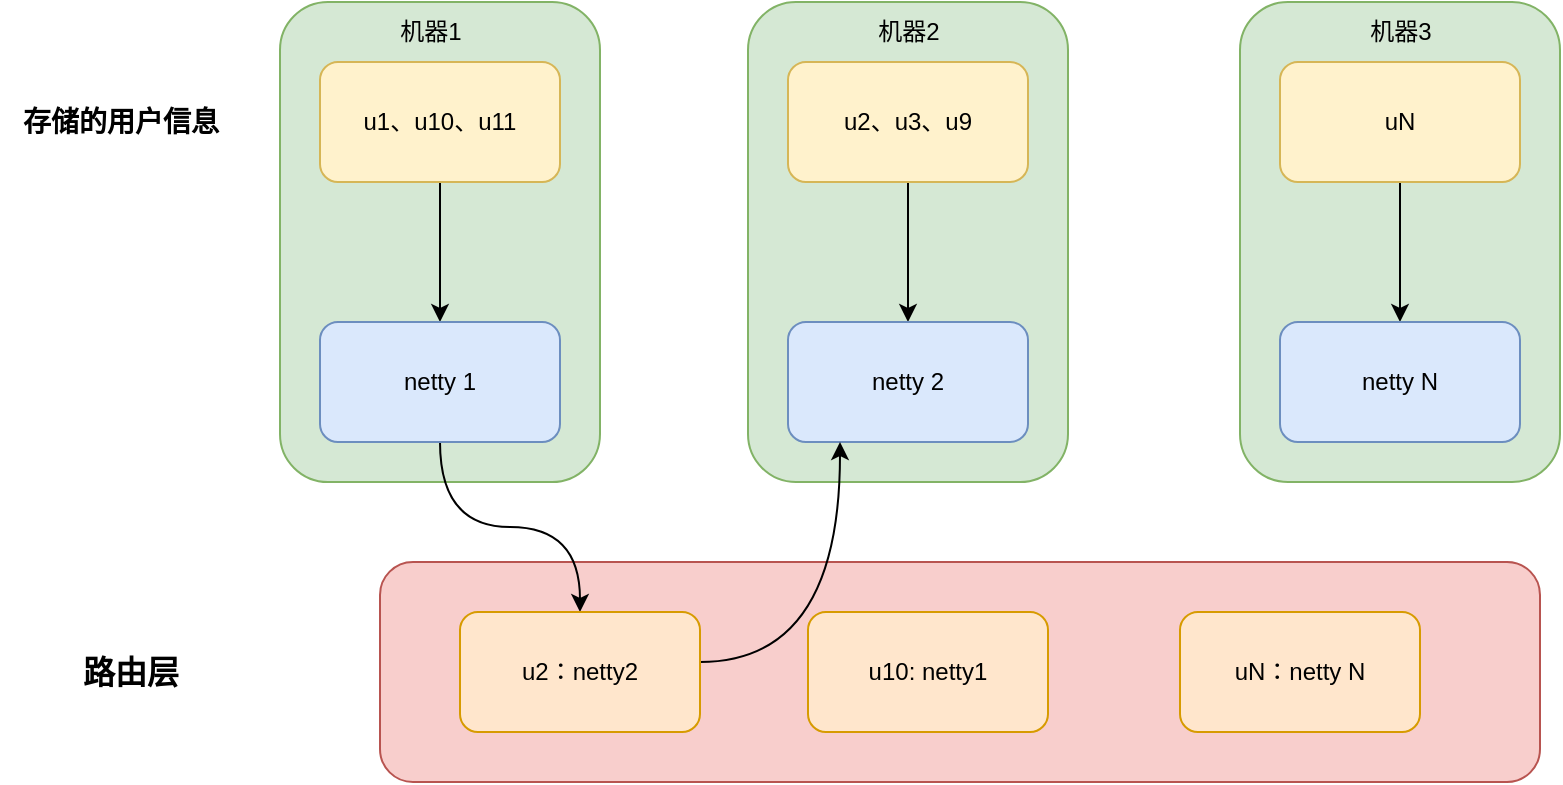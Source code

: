 <mxfile version="21.2.1" type="github" pages="11">
  <diagram name="路由层作用" id="KgJZ5N0K1NzEe5FZhcLB">
    <mxGraphModel dx="2261" dy="756" grid="1" gridSize="10" guides="1" tooltips="1" connect="1" arrows="1" fold="1" page="1" pageScale="1" pageWidth="827" pageHeight="1169" math="0" shadow="0">
      <root>
        <mxCell id="0" />
        <mxCell id="1" parent="0" />
        <mxCell id="SpwkO_SJqmYv_4Zjnkzl-2" value="" style="rounded=1;whiteSpace=wrap;html=1;fillColor=#d5e8d4;strokeColor=#82b366;" parent="1" vertex="1">
          <mxGeometry x="334" y="180" width="160" height="240" as="geometry" />
        </mxCell>
        <mxCell id="SpwkO_SJqmYv_4Zjnkzl-3" value="" style="rounded=1;whiteSpace=wrap;html=1;fillColor=#d5e8d4;strokeColor=#82b366;" parent="1" vertex="1">
          <mxGeometry x="580" y="180" width="160" height="240" as="geometry" />
        </mxCell>
        <mxCell id="SpwkO_SJqmYv_4Zjnkzl-1" value="" style="rounded=1;whiteSpace=wrap;html=1;fillColor=#d5e8d4;strokeColor=#82b366;" parent="1" vertex="1">
          <mxGeometry x="100" y="180" width="160" height="240" as="geometry" />
        </mxCell>
        <mxCell id="i2CIsJXctreRj3t1FQU6-18" value="" style="rounded=1;whiteSpace=wrap;html=1;fillColor=#f8cecc;strokeColor=#b85450;" parent="1" vertex="1">
          <mxGeometry x="150" y="460" width="580" height="110" as="geometry" />
        </mxCell>
        <mxCell id="i2CIsJXctreRj3t1FQU6-7" style="edgeStyle=orthogonalEdgeStyle;rounded=0;orthogonalLoop=1;jettySize=auto;html=1;" parent="1" source="i2CIsJXctreRj3t1FQU6-1" target="i2CIsJXctreRj3t1FQU6-4" edge="1">
          <mxGeometry relative="1" as="geometry" />
        </mxCell>
        <mxCell id="i2CIsJXctreRj3t1FQU6-1" value="u1、u10、u11" style="rounded=1;whiteSpace=wrap;html=1;fillColor=#fff2cc;strokeColor=#d6b656;" parent="1" vertex="1">
          <mxGeometry x="120" y="210" width="120" height="60" as="geometry" />
        </mxCell>
        <mxCell id="i2CIsJXctreRj3t1FQU6-8" style="edgeStyle=orthogonalEdgeStyle;rounded=0;orthogonalLoop=1;jettySize=auto;html=1;" parent="1" source="i2CIsJXctreRj3t1FQU6-2" target="i2CIsJXctreRj3t1FQU6-5" edge="1">
          <mxGeometry relative="1" as="geometry" />
        </mxCell>
        <mxCell id="i2CIsJXctreRj3t1FQU6-2" value="u2、u3、u9" style="rounded=1;whiteSpace=wrap;html=1;fillColor=#fff2cc;strokeColor=#d6b656;" parent="1" vertex="1">
          <mxGeometry x="354" y="210" width="120" height="60" as="geometry" />
        </mxCell>
        <mxCell id="i2CIsJXctreRj3t1FQU6-9" style="edgeStyle=orthogonalEdgeStyle;rounded=0;orthogonalLoop=1;jettySize=auto;html=1;" parent="1" source="i2CIsJXctreRj3t1FQU6-3" target="i2CIsJXctreRj3t1FQU6-6" edge="1">
          <mxGeometry relative="1" as="geometry" />
        </mxCell>
        <mxCell id="i2CIsJXctreRj3t1FQU6-3" value="uN" style="rounded=1;whiteSpace=wrap;html=1;fillColor=#fff2cc;strokeColor=#d6b656;" parent="1" vertex="1">
          <mxGeometry x="600" y="210" width="120" height="60" as="geometry" />
        </mxCell>
        <mxCell id="i2CIsJXctreRj3t1FQU6-22" style="edgeStyle=orthogonalEdgeStyle;curved=1;rounded=0;orthogonalLoop=1;jettySize=auto;html=1;entryX=0.5;entryY=0;entryDx=0;entryDy=0;" parent="1" source="i2CIsJXctreRj3t1FQU6-4" target="i2CIsJXctreRj3t1FQU6-19" edge="1">
          <mxGeometry relative="1" as="geometry" />
        </mxCell>
        <mxCell id="i2CIsJXctreRj3t1FQU6-4" value="netty 1" style="rounded=1;whiteSpace=wrap;html=1;fillColor=#dae8fc;strokeColor=#6c8ebf;" parent="1" vertex="1">
          <mxGeometry x="120" y="340" width="120" height="60" as="geometry" />
        </mxCell>
        <mxCell id="i2CIsJXctreRj3t1FQU6-5" value="netty 2" style="rounded=1;whiteSpace=wrap;html=1;fillColor=#dae8fc;strokeColor=#6c8ebf;" parent="1" vertex="1">
          <mxGeometry x="354" y="340" width="120" height="60" as="geometry" />
        </mxCell>
        <mxCell id="i2CIsJXctreRj3t1FQU6-6" value="netty N" style="rounded=1;whiteSpace=wrap;html=1;fillColor=#dae8fc;strokeColor=#6c8ebf;" parent="1" vertex="1">
          <mxGeometry x="600" y="340" width="120" height="60" as="geometry" />
        </mxCell>
        <mxCell id="i2CIsJXctreRj3t1FQU6-24" style="edgeStyle=orthogonalEdgeStyle;curved=1;rounded=0;orthogonalLoop=1;jettySize=auto;html=1;" parent="1" source="i2CIsJXctreRj3t1FQU6-19" target="i2CIsJXctreRj3t1FQU6-5" edge="1">
          <mxGeometry relative="1" as="geometry">
            <Array as="points">
              <mxPoint x="380" y="510" />
            </Array>
          </mxGeometry>
        </mxCell>
        <mxCell id="i2CIsJXctreRj3t1FQU6-19" value="u2：netty2" style="rounded=1;whiteSpace=wrap;html=1;fillColor=#ffe6cc;strokeColor=#d79b00;" parent="1" vertex="1">
          <mxGeometry x="190" y="485" width="120" height="60" as="geometry" />
        </mxCell>
        <mxCell id="i2CIsJXctreRj3t1FQU6-20" value="u10: netty1" style="rounded=1;whiteSpace=wrap;html=1;fillColor=#ffe6cc;strokeColor=#d79b00;" parent="1" vertex="1">
          <mxGeometry x="364" y="485" width="120" height="60" as="geometry" />
        </mxCell>
        <mxCell id="i2CIsJXctreRj3t1FQU6-21" value="uN：netty N" style="rounded=1;whiteSpace=wrap;html=1;fillColor=#ffe6cc;strokeColor=#d79b00;" parent="1" vertex="1">
          <mxGeometry x="550" y="485" width="120" height="60" as="geometry" />
        </mxCell>
        <mxCell id="i2CIsJXctreRj3t1FQU6-23" value="&lt;b&gt;&lt;font style=&quot;font-size: 16px;&quot;&gt;路由层&lt;/font&gt;&lt;/b&gt;" style="text;html=1;align=center;verticalAlign=middle;resizable=0;points=[];autosize=1;strokeColor=none;fillColor=none;" parent="1" vertex="1">
          <mxGeometry x="-10" y="500" width="70" height="30" as="geometry" />
        </mxCell>
        <mxCell id="SpwkO_SJqmYv_4Zjnkzl-5" value="机器1" style="text;html=1;align=center;verticalAlign=middle;resizable=0;points=[];autosize=1;strokeColor=none;fillColor=none;" parent="1" vertex="1">
          <mxGeometry x="150" y="180" width="50" height="30" as="geometry" />
        </mxCell>
        <mxCell id="SpwkO_SJqmYv_4Zjnkzl-6" value="机器2" style="text;html=1;align=center;verticalAlign=middle;resizable=0;points=[];autosize=1;strokeColor=none;fillColor=none;" parent="1" vertex="1">
          <mxGeometry x="389" y="180" width="50" height="30" as="geometry" />
        </mxCell>
        <mxCell id="SpwkO_SJqmYv_4Zjnkzl-7" value="机器3" style="text;html=1;align=center;verticalAlign=middle;resizable=0;points=[];autosize=1;strokeColor=none;fillColor=none;" parent="1" vertex="1">
          <mxGeometry x="635" y="180" width="50" height="30" as="geometry" />
        </mxCell>
        <mxCell id="SpwkO_SJqmYv_4Zjnkzl-8" value="&lt;b&gt;&lt;font style=&quot;font-size: 14px;&quot;&gt;存储的用户信息&lt;/font&gt;&lt;/b&gt;" style="text;html=1;align=center;verticalAlign=middle;resizable=0;points=[];autosize=1;strokeColor=none;fillColor=none;" parent="1" vertex="1">
          <mxGeometry x="-40" y="225" width="120" height="30" as="geometry" />
        </mxCell>
      </root>
    </mxGraphModel>
  </diagram>
  <diagram id="otvV1LzHvfoRvh3_C27w" name="单聊群聊消息同步策略">
    <mxGraphModel dx="1434" dy="756" grid="1" gridSize="10" guides="1" tooltips="1" connect="1" arrows="1" fold="1" page="1" pageScale="1" pageWidth="827" pageHeight="1169" math="0" shadow="0">
      <root>
        <mxCell id="0" />
        <mxCell id="1" parent="0" />
        <mxCell id="0E8rnc2k6nuiJqw-8PHG-33" value="群成员 A" style="rounded=1;whiteSpace=wrap;html=1;shadow=1;" parent="1" vertex="1">
          <mxGeometry x="481" y="1382.5" width="120" height="60" as="geometry" />
        </mxCell>
        <mxCell id="0E8rnc2k6nuiJqw-8PHG-34" value="群成员 B" style="rounded=1;whiteSpace=wrap;html=1;shadow=1;" parent="1" vertex="1">
          <mxGeometry x="571" y="1382.5" width="120" height="60" as="geometry" />
        </mxCell>
        <mxCell id="0E8rnc2k6nuiJqw-8PHG-35" value="群成员 C" style="rounded=1;whiteSpace=wrap;html=1;shadow=1;" parent="1" vertex="1">
          <mxGeometry x="661" y="1382.5" width="120" height="60" as="geometry" />
        </mxCell>
        <mxCell id="0E8rnc2k6nuiJqw-8PHG-30" value="群成员 A" style="rounded=1;whiteSpace=wrap;html=1;shadow=1;" parent="1" vertex="1">
          <mxGeometry x="481" y="1337.5" width="120" height="60" as="geometry" />
        </mxCell>
        <mxCell id="0E8rnc2k6nuiJqw-8PHG-31" value="群成员 B" style="rounded=1;whiteSpace=wrap;html=1;shadow=1;" parent="1" vertex="1">
          <mxGeometry x="571" y="1337.5" width="120" height="60" as="geometry" />
        </mxCell>
        <mxCell id="0E8rnc2k6nuiJqw-8PHG-32" value="群成员 C" style="rounded=1;whiteSpace=wrap;html=1;shadow=1;" parent="1" vertex="1">
          <mxGeometry x="661" y="1337.5" width="120" height="60" as="geometry" />
        </mxCell>
        <mxCell id="vJg0_uW5ztC2640ju3Qo-4" style="edgeStyle=orthogonalEdgeStyle;rounded=0;orthogonalLoop=1;jettySize=auto;html=1;" parent="1" source="vJg0_uW5ztC2640ju3Qo-1" target="vJg0_uW5ztC2640ju3Qo-3" edge="1">
          <mxGeometry relative="1" as="geometry" />
        </mxCell>
        <mxCell id="vJg0_uW5ztC2640ju3Qo-1" value="clientA" style="rounded=1;whiteSpace=wrap;html=1;" parent="1" vertex="1">
          <mxGeometry x="90" y="170" width="120" height="60" as="geometry" />
        </mxCell>
        <mxCell id="vJg0_uW5ztC2640ju3Qo-3" value="clientB" style="rounded=1;whiteSpace=wrap;html=1;" parent="1" vertex="1">
          <mxGeometry x="460" y="170" width="120" height="60" as="geometry" />
        </mxCell>
        <mxCell id="vJg0_uW5ztC2640ju3Qo-6" value="ios：clientB" style="rounded=1;whiteSpace=wrap;html=1;" parent="1" vertex="1">
          <mxGeometry x="460" y="510" width="120" height="60" as="geometry" />
        </mxCell>
        <mxCell id="vJg0_uW5ztC2640ju3Qo-9" value="android：clientA" style="rounded=1;whiteSpace=wrap;html=1;" parent="1" vertex="1">
          <mxGeometry x="89" y="510" width="120" height="60" as="geometry" />
        </mxCell>
        <mxCell id="vJg0_uW5ztC2640ju3Qo-10" value="简易聊天室设计消息收发" style="text;html=1;align=center;verticalAlign=middle;resizable=0;points=[];autosize=1;strokeColor=none;fillColor=none;" parent="1" vertex="1">
          <mxGeometry x="254" y="130" width="160" height="30" as="geometry" />
        </mxCell>
        <mxCell id="vJg0_uW5ztC2640ju3Qo-11" value="send" style="text;html=1;align=center;verticalAlign=middle;resizable=0;points=[];autosize=1;strokeColor=none;fillColor=none;" parent="1" vertex="1">
          <mxGeometry x="310" y="170" width="50" height="30" as="geometry" />
        </mxCell>
        <mxCell id="vJg0_uW5ztC2640ju3Qo-12" style="edgeStyle=orthogonalEdgeStyle;rounded=0;orthogonalLoop=1;jettySize=auto;html=1;" parent="1" source="vJg0_uW5ztC2640ju3Qo-13" target="vJg0_uW5ztC2640ju3Qo-14" edge="1">
          <mxGeometry relative="1" as="geometry" />
        </mxCell>
        <mxCell id="vJg0_uW5ztC2640ju3Qo-17" style="rounded=0;orthogonalLoop=1;jettySize=auto;html=1;exitX=1;exitY=1;exitDx=0;exitDy=0;entryX=0;entryY=0;entryDx=0;entryDy=0;fillColor=#f8cecc;strokeColor=#b85450;strokeWidth=2;" parent="1" source="vJg0_uW5ztC2640ju3Qo-13" target="vJg0_uW5ztC2640ju3Qo-6" edge="1">
          <mxGeometry relative="1" as="geometry" />
        </mxCell>
        <mxCell id="vJg0_uW5ztC2640ju3Qo-19" style="edgeStyle=orthogonalEdgeStyle;rounded=0;orthogonalLoop=1;jettySize=auto;html=1;exitX=0.5;exitY=1;exitDx=0;exitDy=0;fillColor=#f8cecc;strokeColor=#b85450;strokeWidth=2;" parent="1" source="vJg0_uW5ztC2640ju3Qo-13" target="vJg0_uW5ztC2640ju3Qo-9" edge="1">
          <mxGeometry relative="1" as="geometry" />
        </mxCell>
        <mxCell id="vJg0_uW5ztC2640ju3Qo-13" value="ios：clientA" style="rounded=1;whiteSpace=wrap;html=1;" parent="1" vertex="1">
          <mxGeometry x="89" y="340" width="120" height="60" as="geometry" />
        </mxCell>
        <mxCell id="vJg0_uW5ztC2640ju3Qo-14" value="android：clientB" style="rounded=1;whiteSpace=wrap;html=1;" parent="1" vertex="1">
          <mxGeometry x="459" y="340" width="120" height="60" as="geometry" />
        </mxCell>
        <mxCell id="vJg0_uW5ztC2640ju3Qo-15" value="如何实现多端消息同步" style="text;html=1;align=center;verticalAlign=middle;resizable=0;points=[];autosize=1;strokeColor=none;fillColor=none;" parent="1" vertex="1">
          <mxGeometry x="263" y="300" width="140" height="30" as="geometry" />
        </mxCell>
        <mxCell id="vJg0_uW5ztC2640ju3Qo-16" value="send" style="text;html=1;align=center;verticalAlign=middle;resizable=0;points=[];autosize=1;strokeColor=none;fillColor=none;" parent="1" vertex="1">
          <mxGeometry x="309" y="340" width="50" height="30" as="geometry" />
        </mxCell>
        <mxCell id="vJg0_uW5ztC2640ju3Qo-18" value="send" style="text;html=1;align=center;verticalAlign=middle;resizable=0;points=[];autosize=1;strokeColor=none;fillColor=none;rotation=30;" parent="1" vertex="1">
          <mxGeometry x="295" y="425" width="50" height="30" as="geometry" />
        </mxCell>
        <mxCell id="vJg0_uW5ztC2640ju3Qo-20" value="syncSend 同步" style="text;html=1;align=center;verticalAlign=middle;resizable=0;points=[];autosize=1;strokeColor=none;fillColor=none;rotation=90;" parent="1" vertex="1">
          <mxGeometry x="120" y="440" width="100" height="30" as="geometry" />
        </mxCell>
        <mxCell id="vJg0_uW5ztC2640ju3Qo-21" value="&lt;font color=&quot;#ff0000&quot;&gt;消息裂变，并且如果端&lt;br&gt;更多，需要裂变更多消息&lt;/font&gt;" style="text;html=1;align=center;verticalAlign=middle;resizable=0;points=[];autosize=1;strokeColor=none;fillColor=none;" parent="1" vertex="1">
          <mxGeometry x="220" y="490" width="160" height="40" as="geometry" />
        </mxCell>
        <mxCell id="vJg0_uW5ztC2640ju3Qo-22" value="ios：clientB" style="rounded=1;whiteSpace=wrap;html=1;" parent="1" vertex="1">
          <mxGeometry x="471" y="940" width="120" height="60" as="geometry" />
        </mxCell>
        <mxCell id="vJg0_uW5ztC2640ju3Qo-23" value="android：clientA" style="rounded=1;whiteSpace=wrap;html=1;" parent="1" vertex="1">
          <mxGeometry x="100" y="940" width="120" height="60" as="geometry" />
        </mxCell>
        <mxCell id="vJg0_uW5ztC2640ju3Qo-36" style="edgeStyle=orthogonalEdgeStyle;rounded=0;orthogonalLoop=1;jettySize=auto;html=1;entryX=0.5;entryY=0;entryDx=0;entryDy=0;" parent="1" source="vJg0_uW5ztC2640ju3Qo-27" target="vJg0_uW5ztC2640ju3Qo-34" edge="1">
          <mxGeometry relative="1" as="geometry" />
        </mxCell>
        <mxCell id="vJg0_uW5ztC2640ju3Qo-37" value="1.send" style="edgeLabel;html=1;align=center;verticalAlign=middle;resizable=0;points=[];" parent="vJg0_uW5ztC2640ju3Qo-36" vertex="1" connectable="0">
          <mxGeometry x="-0.209" y="1" relative="1" as="geometry">
            <mxPoint x="8" y="-9" as="offset" />
          </mxGeometry>
        </mxCell>
        <mxCell id="vJg0_uW5ztC2640ju3Qo-27" value="ios：clientA" style="rounded=1;whiteSpace=wrap;html=1;" parent="1" vertex="1">
          <mxGeometry x="100" y="770" width="120" height="60" as="geometry" />
        </mxCell>
        <mxCell id="vJg0_uW5ztC2640ju3Qo-28" value="android：clientB" style="rounded=1;whiteSpace=wrap;html=1;" parent="1" vertex="1">
          <mxGeometry x="470" y="770" width="120" height="60" as="geometry" />
        </mxCell>
        <mxCell id="vJg0_uW5ztC2640ju3Qo-29" value="&lt;b&gt;&lt;font style=&quot;font-size: 20px;&quot;&gt;多端消息同步的简易实现&lt;/font&gt;&lt;/b&gt;" style="text;html=1;align=center;verticalAlign=middle;resizable=0;points=[];autosize=1;strokeColor=none;fillColor=none;" parent="1" vertex="1">
          <mxGeometry x="233" y="605" width="240" height="40" as="geometry" />
        </mxCell>
        <mxCell id="vJg0_uW5ztC2640ju3Qo-40" style="edgeStyle=orthogonalEdgeStyle;rounded=0;orthogonalLoop=1;jettySize=auto;html=1;exitX=0.5;exitY=1;exitDx=0;exitDy=0;entryX=1;entryY=0.5;entryDx=0;entryDy=0;" parent="1" source="vJg0_uW5ztC2640ju3Qo-34" target="vJg0_uW5ztC2640ju3Qo-23" edge="1">
          <mxGeometry relative="1" as="geometry">
            <Array as="points">
              <mxPoint x="344.5" y="970" />
            </Array>
          </mxGeometry>
        </mxCell>
        <mxCell id="vJg0_uW5ztC2640ju3Qo-34" value="" style="rounded=1;whiteSpace=wrap;html=1;fillColor=#dae8fc;strokeColor=#6c8ebf;" parent="1" vertex="1">
          <mxGeometry x="284.5" y="850" width="120" height="70" as="geometry" />
        </mxCell>
        <mxCell id="vJg0_uW5ztC2640ju3Qo-38" style="edgeStyle=orthogonalEdgeStyle;rounded=0;orthogonalLoop=1;jettySize=auto;html=1;" parent="1" source="vJg0_uW5ztC2640ju3Qo-35" target="vJg0_uW5ztC2640ju3Qo-27" edge="1">
          <mxGeometry relative="1" as="geometry">
            <mxPoint x="281.5" y="885" as="sourcePoint" />
          </mxGeometry>
        </mxCell>
        <mxCell id="vJg0_uW5ztC2640ju3Qo-39" value="2. ack" style="edgeLabel;html=1;align=center;verticalAlign=middle;resizable=0;points=[];" parent="vJg0_uW5ztC2640ju3Qo-38" vertex="1" connectable="0">
          <mxGeometry x="-0.095" y="-3" relative="1" as="geometry">
            <mxPoint x="30" y="-2" as="offset" />
          </mxGeometry>
        </mxCell>
        <mxCell id="vJg0_uW5ztC2640ju3Qo-42" style="edgeStyle=orthogonalEdgeStyle;rounded=0;orthogonalLoop=1;jettySize=auto;html=1;entryX=0;entryY=0.5;entryDx=0;entryDy=0;" parent="1" source="vJg0_uW5ztC2640ju3Qo-35" target="vJg0_uW5ztC2640ju3Qo-22" edge="1">
          <mxGeometry relative="1" as="geometry">
            <Array as="points">
              <mxPoint x="451.5" y="885" />
              <mxPoint x="451.5" y="970" />
            </Array>
          </mxGeometry>
        </mxCell>
        <mxCell id="vJg0_uW5ztC2640ju3Qo-43" style="edgeStyle=orthogonalEdgeStyle;rounded=0;orthogonalLoop=1;jettySize=auto;html=1;entryX=0;entryY=0.5;entryDx=0;entryDy=0;" parent="1" source="vJg0_uW5ztC2640ju3Qo-35" target="vJg0_uW5ztC2640ju3Qo-28" edge="1">
          <mxGeometry relative="1" as="geometry">
            <Array as="points">
              <mxPoint x="451.5" y="885" />
              <mxPoint x="451.5" y="800" />
            </Array>
          </mxGeometry>
        </mxCell>
        <mxCell id="vJg0_uW5ztC2640ju3Qo-35" value="单聊服务" style="text;html=1;align=center;verticalAlign=middle;resizable=0;points=[];autosize=1;strokeColor=none;fillColor=none;" parent="1" vertex="1">
          <mxGeometry x="310.5" y="870" width="70" height="30" as="geometry" />
        </mxCell>
        <mxCell id="vJg0_uW5ztC2640ju3Qo-41" value="3. syncSend" style="text;html=1;align=center;verticalAlign=middle;resizable=0;points=[];autosize=1;strokeColor=none;fillColor=none;" parent="1" vertex="1">
          <mxGeometry x="231.5" y="940" width="90" height="30" as="geometry" />
        </mxCell>
        <mxCell id="vJg0_uW5ztC2640ju3Qo-44" value="4. send" style="text;html=1;align=center;verticalAlign=middle;resizable=0;points=[];autosize=1;strokeColor=none;fillColor=none;" parent="1" vertex="1">
          <mxGeometry x="395.5" y="860" width="60" height="30" as="geometry" />
        </mxCell>
        <mxCell id="0E8rnc2k6nuiJqw-8PHG-1" value="" style="endArrow=none;html=1;rounded=0;" parent="1" edge="1">
          <mxGeometry width="50" height="50" relative="1" as="geometry">
            <mxPoint x="10" y="670" as="sourcePoint" />
            <mxPoint x="720" y="670" as="targetPoint" />
          </mxGeometry>
        </mxCell>
        <mxCell id="0E8rnc2k6nuiJqw-8PHG-2" value="&lt;b&gt;&lt;font style=&quot;font-size: 16px;&quot;&gt;单聊消息分发流程&lt;/font&gt;&lt;/b&gt;" style="text;html=1;align=center;verticalAlign=middle;resizable=0;points=[];autosize=1;strokeColor=none;fillColor=none;" parent="1" vertex="1">
          <mxGeometry x="50" y="710" width="150" height="30" as="geometry" />
        </mxCell>
        <mxCell id="0E8rnc2k6nuiJqw-8PHG-3" value="&lt;b&gt;&lt;font style=&quot;font-size: 16px;&quot;&gt;群聊消息分发流程&lt;/font&gt;&lt;/b&gt;" style="text;html=1;align=center;verticalAlign=middle;resizable=0;points=[];autosize=1;strokeColor=none;fillColor=none;" parent="1" vertex="1">
          <mxGeometry x="46" y="1130" width="150" height="30" as="geometry" />
        </mxCell>
        <mxCell id="0E8rnc2k6nuiJqw-8PHG-7" style="edgeStyle=orthogonalEdgeStyle;rounded=0;orthogonalLoop=1;jettySize=auto;html=1;" parent="1" source="0E8rnc2k6nuiJqw-8PHG-4" target="0E8rnc2k6nuiJqw-8PHG-6" edge="1">
          <mxGeometry relative="1" as="geometry" />
        </mxCell>
        <mxCell id="0E8rnc2k6nuiJqw-8PHG-4" value="ios：clientA" style="rounded=1;whiteSpace=wrap;html=1;" parent="1" vertex="1">
          <mxGeometry x="96" y="1210" width="120" height="60" as="geometry" />
        </mxCell>
        <mxCell id="0E8rnc2k6nuiJqw-8PHG-9" style="edgeStyle=orthogonalEdgeStyle;rounded=0;orthogonalLoop=1;jettySize=auto;html=1;exitX=0;exitY=0.695;exitDx=0;exitDy=0;entryX=0.5;entryY=1;entryDx=0;entryDy=0;exitPerimeter=0;" parent="1" source="0E8rnc2k6nuiJqw-8PHG-6" target="0E8rnc2k6nuiJqw-8PHG-4" edge="1">
          <mxGeometry relative="1" as="geometry">
            <Array as="points">
              <mxPoint x="291" y="1320" />
              <mxPoint x="156" y="1320" />
            </Array>
          </mxGeometry>
        </mxCell>
        <mxCell id="0E8rnc2k6nuiJqw-8PHG-10" value="2. ack" style="edgeLabel;html=1;align=center;verticalAlign=middle;resizable=0;points=[];" parent="0E8rnc2k6nuiJqw-8PHG-9" vertex="1" connectable="0">
          <mxGeometry x="0.212" y="-1" relative="1" as="geometry">
            <mxPoint as="offset" />
          </mxGeometry>
        </mxCell>
        <mxCell id="0E8rnc2k6nuiJqw-8PHG-22" style="edgeStyle=orthogonalEdgeStyle;rounded=0;orthogonalLoop=1;jettySize=auto;html=1;" parent="1" source="0E8rnc2k6nuiJqw-8PHG-6" target="0E8rnc2k6nuiJqw-8PHG-12" edge="1">
          <mxGeometry relative="1" as="geometry">
            <Array as="points">
              <mxPoint x="386" y="1210" />
            </Array>
          </mxGeometry>
        </mxCell>
        <mxCell id="0E8rnc2k6nuiJqw-8PHG-24" style="edgeStyle=orthogonalEdgeStyle;rounded=0;orthogonalLoop=1;jettySize=auto;html=1;" parent="1" source="0E8rnc2k6nuiJqw-8PHG-6" target="0E8rnc2k6nuiJqw-8PHG-23" edge="1">
          <mxGeometry relative="1" as="geometry">
            <Array as="points">
              <mxPoint x="326" y="1400" />
            </Array>
          </mxGeometry>
        </mxCell>
        <mxCell id="0E8rnc2k6nuiJqw-8PHG-6" value="群聊服务" style="rounded=1;whiteSpace=wrap;html=1;fillColor=#dae8fc;strokeColor=#6c8ebf;" parent="1" vertex="1">
          <mxGeometry x="271.5" y="1290" width="120" height="60" as="geometry" />
        </mxCell>
        <mxCell id="0E8rnc2k6nuiJqw-8PHG-8" value="1. send" style="text;html=1;align=center;verticalAlign=middle;resizable=0;points=[];autosize=1;strokeColor=none;fillColor=none;" parent="1" vertex="1">
          <mxGeometry x="216" y="1215" width="60" height="30" as="geometry" />
        </mxCell>
        <mxCell id="0E8rnc2k6nuiJqw-8PHG-25" style="rounded=0;orthogonalLoop=1;jettySize=auto;html=1;entryX=0.5;entryY=0;entryDx=0;entryDy=0;exitX=0.5;exitY=1;exitDx=0;exitDy=0;" parent="1" source="0E8rnc2k6nuiJqw-8PHG-12" target="0E8rnc2k6nuiJqw-8PHG-14" edge="1">
          <mxGeometry relative="1" as="geometry" />
        </mxCell>
        <mxCell id="0E8rnc2k6nuiJqw-8PHG-26" style="rounded=0;orthogonalLoop=1;jettySize=auto;html=1;entryX=0.5;entryY=0;entryDx=0;entryDy=0;exitX=0.5;exitY=1;exitDx=0;exitDy=0;" parent="1" source="0E8rnc2k6nuiJqw-8PHG-12" target="0E8rnc2k6nuiJqw-8PHG-16" edge="1">
          <mxGeometry relative="1" as="geometry" />
        </mxCell>
        <mxCell id="0E8rnc2k6nuiJqw-8PHG-27" style="rounded=0;orthogonalLoop=1;jettySize=auto;html=1;exitX=0.5;exitY=1;exitDx=0;exitDy=0;entryX=0.5;entryY=0;entryDx=0;entryDy=0;" parent="1" source="0E8rnc2k6nuiJqw-8PHG-12" target="0E8rnc2k6nuiJqw-8PHG-17" edge="1">
          <mxGeometry relative="1" as="geometry" />
        </mxCell>
        <mxCell id="0E8rnc2k6nuiJqw-8PHG-12" value="查询该群群成员" style="rounded=1;whiteSpace=wrap;html=1;" parent="1" vertex="1">
          <mxGeometry x="426" y="1180" width="120" height="60" as="geometry" />
        </mxCell>
        <mxCell id="0E8rnc2k6nuiJqw-8PHG-14" value="群成员 A" style="rounded=1;whiteSpace=wrap;html=1;shadow=1;" parent="1" vertex="1">
          <mxGeometry x="481" y="1290" width="120" height="60" as="geometry" />
        </mxCell>
        <mxCell id="0E8rnc2k6nuiJqw-8PHG-16" value="群成员 B" style="rounded=1;whiteSpace=wrap;html=1;shadow=1;" parent="1" vertex="1">
          <mxGeometry x="571" y="1290" width="120" height="60" as="geometry" />
        </mxCell>
        <mxCell id="0E8rnc2k6nuiJqw-8PHG-17" value="群成员 C" style="rounded=1;whiteSpace=wrap;html=1;shadow=1;" parent="1" vertex="1">
          <mxGeometry x="661" y="1290" width="120" height="60" as="geometry" />
        </mxCell>
        <mxCell id="0E8rnc2k6nuiJqw-8PHG-23" value="web：clientA" style="rounded=1;whiteSpace=wrap;html=1;" parent="1" vertex="1">
          <mxGeometry x="96" y="1370" width="120" height="60" as="geometry" />
        </mxCell>
        <mxCell id="0E8rnc2k6nuiJqw-8PHG-28" value="ios 端" style="text;html=1;align=center;verticalAlign=middle;resizable=0;points=[];autosize=1;strokeColor=none;fillColor=none;" parent="1" vertex="1">
          <mxGeometry x="419" y="1307.5" width="50" height="30" as="geometry" />
        </mxCell>
        <mxCell id="0E8rnc2k6nuiJqw-8PHG-29" value="web 端" style="text;html=1;align=center;verticalAlign=middle;resizable=0;points=[];autosize=1;strokeColor=none;fillColor=none;" parent="1" vertex="1">
          <mxGeometry x="415" y="1352.5" width="60" height="30" as="geometry" />
        </mxCell>
        <mxCell id="0E8rnc2k6nuiJqw-8PHG-36" value="&lt;font style=&quot;font-size: 20px;&quot;&gt;....&lt;/font&gt;" style="text;html=1;align=center;verticalAlign=middle;resizable=0;points=[];autosize=1;strokeColor=none;fillColor=none;" parent="1" vertex="1">
          <mxGeometry x="416" y="1390" width="50" height="40" as="geometry" />
        </mxCell>
      </root>
    </mxGraphModel>
  </diagram>
  <diagram id="SsZQ84EwMpSfjtLgl46w" name="读扩散写扩散">
    <mxGraphModel dx="2261" dy="756" grid="1" gridSize="10" guides="1" tooltips="1" connect="1" arrows="1" fold="1" page="1" pageScale="1" pageWidth="827" pageHeight="1169" math="0" shadow="0">
      <root>
        <mxCell id="0" />
        <mxCell id="1" parent="0" />
        <mxCell id="8slmWs8Q8_qP5DZgCHHS-5" value="" style="rounded=1;whiteSpace=wrap;html=1;" parent="1" vertex="1">
          <mxGeometry x="270" y="150" width="480" height="100" as="geometry" />
        </mxCell>
        <mxCell id="8slmWs8Q8_qP5DZgCHHS-1" value="&lt;font style=&quot;font-size: 20px;&quot;&gt;&lt;b&gt;读扩散、写扩散&lt;/b&gt;&lt;/font&gt;" style="text;html=1;align=center;verticalAlign=middle;resizable=0;points=[];autosize=1;strokeColor=none;fillColor=none;" parent="1" vertex="1">
          <mxGeometry x="270" y="40" width="160" height="40" as="geometry" />
        </mxCell>
        <mxCell id="8slmWs8Q8_qP5DZgCHHS-9" style="edgeStyle=orthogonalEdgeStyle;rounded=0;orthogonalLoop=1;jettySize=auto;html=1;" parent="1" source="8slmWs8Q8_qP5DZgCHHS-2" target="8slmWs8Q8_qP5DZgCHHS-5" edge="1">
          <mxGeometry relative="1" as="geometry" />
        </mxCell>
        <mxCell id="8slmWs8Q8_qP5DZgCHHS-11" value="sendMsg" style="edgeLabel;html=1;align=center;verticalAlign=middle;resizable=0;points=[];" parent="8slmWs8Q8_qP5DZgCHHS-9" vertex="1" connectable="0">
          <mxGeometry x="-0.56" relative="1" as="geometry">
            <mxPoint x="12" y="-10" as="offset" />
          </mxGeometry>
        </mxCell>
        <mxCell id="8slmWs8Q8_qP5DZgCHHS-2" value="A" style="rounded=1;whiteSpace=wrap;html=1;fillColor=#dae8fc;strokeColor=#6c8ebf;" parent="1" vertex="1">
          <mxGeometry x="70" y="120" width="120" height="60" as="geometry" />
        </mxCell>
        <mxCell id="8slmWs8Q8_qP5DZgCHHS-10" style="edgeStyle=orthogonalEdgeStyle;rounded=0;orthogonalLoop=1;jettySize=auto;html=1;" parent="1" source="8slmWs8Q8_qP5DZgCHHS-3" target="8slmWs8Q8_qP5DZgCHHS-5" edge="1">
          <mxGeometry relative="1" as="geometry" />
        </mxCell>
        <mxCell id="8slmWs8Q8_qP5DZgCHHS-12" value="sendMsg" style="edgeLabel;html=1;align=center;verticalAlign=middle;resizable=0;points=[];" parent="8slmWs8Q8_qP5DZgCHHS-10" vertex="1" connectable="0">
          <mxGeometry x="-0.55" y="-2" relative="1" as="geometry">
            <mxPoint x="11" y="8" as="offset" />
          </mxGeometry>
        </mxCell>
        <mxCell id="8slmWs8Q8_qP5DZgCHHS-3" value="B" style="rounded=1;whiteSpace=wrap;html=1;fillColor=#fff2cc;strokeColor=#d6b656;" parent="1" vertex="1">
          <mxGeometry x="70" y="220" width="120" height="60" as="geometry" />
        </mxCell>
        <mxCell id="8slmWs8Q8_qP5DZgCHHS-4" value="msgId：1" style="rounded=1;whiteSpace=wrap;html=1;" parent="1" vertex="1">
          <mxGeometry x="290" y="170" width="120" height="60" as="geometry" />
        </mxCell>
        <mxCell id="8slmWs8Q8_qP5DZgCHHS-6" value="msgId：2" style="rounded=1;whiteSpace=wrap;html=1;" parent="1" vertex="1">
          <mxGeometry x="420" y="170" width="120" height="60" as="geometry" />
        </mxCell>
        <mxCell id="8slmWs8Q8_qP5DZgCHHS-7" value="msgId：3" style="rounded=1;whiteSpace=wrap;html=1;" parent="1" vertex="1">
          <mxGeometry x="550" y="170" width="120" height="60" as="geometry" />
        </mxCell>
        <mxCell id="8slmWs8Q8_qP5DZgCHHS-8" value="&lt;b&gt;&lt;font style=&quot;font-size: 20px;&quot;&gt;...&lt;/font&gt;&lt;/b&gt;" style="text;html=1;align=center;verticalAlign=middle;resizable=0;points=[];autosize=1;strokeColor=none;fillColor=none;" parent="1" vertex="1">
          <mxGeometry x="690" y="170" width="40" height="40" as="geometry" />
        </mxCell>
        <mxCell id="8slmWs8Q8_qP5DZgCHHS-13" value="" style="rounded=1;whiteSpace=wrap;html=1;" parent="1" vertex="1">
          <mxGeometry x="270" y="340" width="480" height="100" as="geometry" />
        </mxCell>
        <mxCell id="8slmWs8Q8_qP5DZgCHHS-14" style="edgeStyle=orthogonalEdgeStyle;rounded=0;orthogonalLoop=1;jettySize=auto;html=1;" parent="1" source="8slmWs8Q8_qP5DZgCHHS-16" target="8slmWs8Q8_qP5DZgCHHS-13" edge="1">
          <mxGeometry relative="1" as="geometry" />
        </mxCell>
        <mxCell id="8slmWs8Q8_qP5DZgCHHS-15" value="sendMsg" style="edgeLabel;html=1;align=center;verticalAlign=middle;resizable=0;points=[];" parent="8slmWs8Q8_qP5DZgCHHS-14" vertex="1" connectable="0">
          <mxGeometry x="-0.56" relative="1" as="geometry">
            <mxPoint x="12" y="-10" as="offset" />
          </mxGeometry>
        </mxCell>
        <mxCell id="8slmWs8Q8_qP5DZgCHHS-16" value="A" style="rounded=1;whiteSpace=wrap;html=1;fillColor=#dae8fc;strokeColor=#6c8ebf;" parent="1" vertex="1">
          <mxGeometry x="70" y="310" width="120" height="60" as="geometry" />
        </mxCell>
        <mxCell id="8slmWs8Q8_qP5DZgCHHS-17" style="edgeStyle=orthogonalEdgeStyle;rounded=0;orthogonalLoop=1;jettySize=auto;html=1;" parent="1" source="8slmWs8Q8_qP5DZgCHHS-19" target="8slmWs8Q8_qP5DZgCHHS-13" edge="1">
          <mxGeometry relative="1" as="geometry" />
        </mxCell>
        <mxCell id="8slmWs8Q8_qP5DZgCHHS-18" value="sendMsg" style="edgeLabel;html=1;align=center;verticalAlign=middle;resizable=0;points=[];" parent="8slmWs8Q8_qP5DZgCHHS-17" vertex="1" connectable="0">
          <mxGeometry x="-0.55" y="-2" relative="1" as="geometry">
            <mxPoint x="11" y="8" as="offset" />
          </mxGeometry>
        </mxCell>
        <mxCell id="8slmWs8Q8_qP5DZgCHHS-19" value="C" style="rounded=1;whiteSpace=wrap;html=1;fillColor=#ffe6cc;strokeColor=#d79b00;" parent="1" vertex="1">
          <mxGeometry x="70" y="410" width="120" height="60" as="geometry" />
        </mxCell>
        <mxCell id="8slmWs8Q8_qP5DZgCHHS-20" value="msgId：1" style="rounded=1;whiteSpace=wrap;html=1;" parent="1" vertex="1">
          <mxGeometry x="290" y="360" width="120" height="60" as="geometry" />
        </mxCell>
        <mxCell id="8slmWs8Q8_qP5DZgCHHS-21" value="msgId：2" style="rounded=1;whiteSpace=wrap;html=1;" parent="1" vertex="1">
          <mxGeometry x="420" y="360" width="120" height="60" as="geometry" />
        </mxCell>
        <mxCell id="8slmWs8Q8_qP5DZgCHHS-22" value="msgId：3" style="rounded=1;whiteSpace=wrap;html=1;" parent="1" vertex="1">
          <mxGeometry x="550" y="360" width="120" height="60" as="geometry" />
        </mxCell>
        <mxCell id="8slmWs8Q8_qP5DZgCHHS-23" value="&lt;b&gt;&lt;font style=&quot;font-size: 20px;&quot;&gt;...&lt;/font&gt;&lt;/b&gt;" style="text;html=1;align=center;verticalAlign=middle;resizable=0;points=[];autosize=1;strokeColor=none;fillColor=none;" parent="1" vertex="1">
          <mxGeometry x="690" y="360" width="40" height="40" as="geometry" />
        </mxCell>
        <mxCell id="8slmWs8Q8_qP5DZgCHHS-24" value="" style="rounded=1;whiteSpace=wrap;html=1;" parent="1" vertex="1">
          <mxGeometry x="270" y="530" width="480" height="100" as="geometry" />
        </mxCell>
        <mxCell id="8slmWs8Q8_qP5DZgCHHS-25" style="edgeStyle=orthogonalEdgeStyle;rounded=0;orthogonalLoop=1;jettySize=auto;html=1;" parent="1" source="8slmWs8Q8_qP5DZgCHHS-27" target="8slmWs8Q8_qP5DZgCHHS-24" edge="1">
          <mxGeometry relative="1" as="geometry" />
        </mxCell>
        <mxCell id="8slmWs8Q8_qP5DZgCHHS-26" value="sendMsg" style="edgeLabel;html=1;align=center;verticalAlign=middle;resizable=0;points=[];" parent="8slmWs8Q8_qP5DZgCHHS-25" vertex="1" connectable="0">
          <mxGeometry x="-0.56" relative="1" as="geometry">
            <mxPoint x="12" y="-10" as="offset" />
          </mxGeometry>
        </mxCell>
        <mxCell id="8slmWs8Q8_qP5DZgCHHS-27" value="A" style="rounded=1;whiteSpace=wrap;html=1;fillColor=#dae8fc;strokeColor=#6c8ebf;" parent="1" vertex="1">
          <mxGeometry x="70" y="500" width="120" height="60" as="geometry" />
        </mxCell>
        <mxCell id="8slmWs8Q8_qP5DZgCHHS-28" style="edgeStyle=orthogonalEdgeStyle;rounded=0;orthogonalLoop=1;jettySize=auto;html=1;" parent="1" source="8slmWs8Q8_qP5DZgCHHS-30" target="8slmWs8Q8_qP5DZgCHHS-24" edge="1">
          <mxGeometry relative="1" as="geometry" />
        </mxCell>
        <mxCell id="8slmWs8Q8_qP5DZgCHHS-29" value="sendMsg" style="edgeLabel;html=1;align=center;verticalAlign=middle;resizable=0;points=[];" parent="8slmWs8Q8_qP5DZgCHHS-28" vertex="1" connectable="0">
          <mxGeometry x="-0.55" y="-2" relative="1" as="geometry">
            <mxPoint x="11" y="8" as="offset" />
          </mxGeometry>
        </mxCell>
        <mxCell id="8slmWs8Q8_qP5DZgCHHS-30" value="N" style="rounded=1;whiteSpace=wrap;html=1;fillColor=#e1d5e7;strokeColor=#9673a6;" parent="1" vertex="1">
          <mxGeometry x="70" y="600" width="120" height="60" as="geometry" />
        </mxCell>
        <mxCell id="8slmWs8Q8_qP5DZgCHHS-31" value="msgId：1" style="rounded=1;whiteSpace=wrap;html=1;" parent="1" vertex="1">
          <mxGeometry x="290" y="550" width="120" height="60" as="geometry" />
        </mxCell>
        <mxCell id="8slmWs8Q8_qP5DZgCHHS-32" value="msgId：2" style="rounded=1;whiteSpace=wrap;html=1;" parent="1" vertex="1">
          <mxGeometry x="420" y="550" width="120" height="60" as="geometry" />
        </mxCell>
        <mxCell id="8slmWs8Q8_qP5DZgCHHS-33" value="msgId：3" style="rounded=1;whiteSpace=wrap;html=1;" parent="1" vertex="1">
          <mxGeometry x="550" y="550" width="120" height="60" as="geometry" />
        </mxCell>
        <mxCell id="8slmWs8Q8_qP5DZgCHHS-34" value="&lt;b&gt;&lt;font style=&quot;font-size: 20px;&quot;&gt;...&lt;/font&gt;&lt;/b&gt;" style="text;html=1;align=center;verticalAlign=middle;resizable=0;points=[];autosize=1;strokeColor=none;fillColor=none;" parent="1" vertex="1">
          <mxGeometry x="690" y="550" width="40" height="40" as="geometry" />
        </mxCell>
        <mxCell id="8slmWs8Q8_qP5DZgCHHS-35" value="QueueName：user_A_Id + user_B_Id" style="text;html=1;align=center;verticalAlign=middle;resizable=0;points=[];autosize=1;strokeColor=none;fillColor=none;" parent="1" vertex="1">
          <mxGeometry x="340" y="120" width="230" height="30" as="geometry" />
        </mxCell>
        <mxCell id="8slmWs8Q8_qP5DZgCHHS-36" value="QueueName：user_A_Id + user_C_Id" style="text;html=1;align=center;verticalAlign=middle;resizable=0;points=[];autosize=1;strokeColor=none;fillColor=none;" parent="1" vertex="1">
          <mxGeometry x="340" y="310" width="230" height="30" as="geometry" />
        </mxCell>
        <mxCell id="8slmWs8Q8_qP5DZgCHHS-37" value="QueueName：user_A_Id + user_N_Id" style="text;html=1;align=center;verticalAlign=middle;resizable=0;points=[];autosize=1;strokeColor=none;fillColor=none;" parent="1" vertex="1">
          <mxGeometry x="340" y="500" width="230" height="30" as="geometry" />
        </mxCell>
        <mxCell id="8slmWs8Q8_qP5DZgCHHS-62" style="edgeStyle=orthogonalEdgeStyle;rounded=0;orthogonalLoop=1;jettySize=auto;html=1;" parent="1" source="8slmWs8Q8_qP5DZgCHHS-38" target="8slmWs8Q8_qP5DZgCHHS-41" edge="1">
          <mxGeometry relative="1" as="geometry" />
        </mxCell>
        <mxCell id="8slmWs8Q8_qP5DZgCHHS-38" value="A" style="rounded=1;whiteSpace=wrap;html=1;fillColor=#f8cecc;strokeColor=#b85450;" parent="1" vertex="1">
          <mxGeometry x="50" y="1020" width="120" height="60" as="geometry" />
        </mxCell>
        <mxCell id="8slmWs8Q8_qP5DZgCHHS-61" style="edgeStyle=orthogonalEdgeStyle;rounded=0;orthogonalLoop=1;jettySize=auto;html=1;entryX=0;entryY=0.5;entryDx=0;entryDy=0;" parent="1" source="8slmWs8Q8_qP5DZgCHHS-39" target="8slmWs8Q8_qP5DZgCHHS-47" edge="1">
          <mxGeometry relative="1" as="geometry" />
        </mxCell>
        <mxCell id="8slmWs8Q8_qP5DZgCHHS-63" style="edgeStyle=orthogonalEdgeStyle;rounded=0;orthogonalLoop=1;jettySize=auto;html=1;entryX=0.5;entryY=1;entryDx=0;entryDy=0;fillColor=#fff2cc;strokeColor=#d6b656;strokeWidth=3;sketch=1;curveFitting=1;jiggle=2;" parent="1" source="8slmWs8Q8_qP5DZgCHHS-39" target="8slmWs8Q8_qP5DZgCHHS-38" edge="1">
          <mxGeometry relative="1" as="geometry" />
        </mxCell>
        <mxCell id="8slmWs8Q8_qP5DZgCHHS-39" value="B" style="rounded=1;whiteSpace=wrap;html=1;fillColor=#fff2cc;strokeColor=#d6b656;" parent="1" vertex="1">
          <mxGeometry x="50" y="1190" width="120" height="60" as="geometry" />
        </mxCell>
        <mxCell id="8slmWs8Q8_qP5DZgCHHS-59" style="edgeStyle=orthogonalEdgeStyle;rounded=0;orthogonalLoop=1;jettySize=auto;html=1;" parent="1" source="8slmWs8Q8_qP5DZgCHHS-40" target="8slmWs8Q8_qP5DZgCHHS-53" edge="1">
          <mxGeometry relative="1" as="geometry" />
        </mxCell>
        <mxCell id="8slmWs8Q8_qP5DZgCHHS-65" style="edgeStyle=orthogonalEdgeStyle;rounded=0;orthogonalLoop=1;jettySize=auto;html=1;entryX=0;entryY=0.5;entryDx=0;entryDy=0;fillColor=#d5e8d4;strokeColor=#82b366;strokeWidth=3;" parent="1" source="8slmWs8Q8_qP5DZgCHHS-40" target="8slmWs8Q8_qP5DZgCHHS-38" edge="1">
          <mxGeometry relative="1" as="geometry">
            <Array as="points">
              <mxPoint x="20" y="1400" />
              <mxPoint x="20" y="1050" />
            </Array>
          </mxGeometry>
        </mxCell>
        <mxCell id="8slmWs8Q8_qP5DZgCHHS-40" value="C" style="rounded=1;whiteSpace=wrap;html=1;fillColor=#d5e8d4;strokeColor=#82b366;" parent="1" vertex="1">
          <mxGeometry x="50" y="1370" width="120" height="60" as="geometry" />
        </mxCell>
        <mxCell id="8slmWs8Q8_qP5DZgCHHS-41" value="" style="rounded=1;whiteSpace=wrap;html=1;" parent="1" vertex="1">
          <mxGeometry x="270" y="1000" width="750" height="100" as="geometry" />
        </mxCell>
        <mxCell id="8slmWs8Q8_qP5DZgCHHS-42" value="msgId：1" style="rounded=1;whiteSpace=wrap;html=1;" parent="1" vertex="1">
          <mxGeometry x="290" y="1020" width="120" height="60" as="geometry" />
        </mxCell>
        <mxCell id="8slmWs8Q8_qP5DZgCHHS-43" value="msgId：2" style="rounded=1;whiteSpace=wrap;html=1;" parent="1" vertex="1">
          <mxGeometry x="420" y="1020" width="120" height="60" as="geometry" />
        </mxCell>
        <mxCell id="8slmWs8Q8_qP5DZgCHHS-44" value="msgId：3" style="rounded=1;whiteSpace=wrap;html=1;" parent="1" vertex="1">
          <mxGeometry x="550" y="1020" width="120" height="60" as="geometry" />
        </mxCell>
        <mxCell id="8slmWs8Q8_qP5DZgCHHS-45" value="&lt;b&gt;&lt;font style=&quot;font-size: 20px;&quot;&gt;...&lt;/font&gt;&lt;/b&gt;" style="text;html=1;align=center;verticalAlign=middle;resizable=0;points=[];autosize=1;strokeColor=none;fillColor=none;" parent="1" vertex="1">
          <mxGeometry x="690" y="1020" width="40" height="40" as="geometry" />
        </mxCell>
        <mxCell id="8slmWs8Q8_qP5DZgCHHS-46" value="QueueName：user_A_Id" style="text;html=1;align=center;verticalAlign=middle;resizable=0;points=[];autosize=1;strokeColor=#b85450;fillColor=#f8cecc;" parent="1" vertex="1">
          <mxGeometry x="375" y="970" width="160" height="30" as="geometry" />
        </mxCell>
        <mxCell id="8slmWs8Q8_qP5DZgCHHS-47" value="" style="rounded=1;whiteSpace=wrap;html=1;" parent="1" vertex="1">
          <mxGeometry x="270" y="1170" width="640" height="100" as="geometry" />
        </mxCell>
        <mxCell id="8slmWs8Q8_qP5DZgCHHS-48" value="msgId：1" style="rounded=1;whiteSpace=wrap;html=1;" parent="1" vertex="1">
          <mxGeometry x="290" y="1190" width="120" height="60" as="geometry" />
        </mxCell>
        <mxCell id="8slmWs8Q8_qP5DZgCHHS-49" value="msgId：2" style="rounded=1;whiteSpace=wrap;html=1;" parent="1" vertex="1">
          <mxGeometry x="420" y="1190" width="120" height="60" as="geometry" />
        </mxCell>
        <mxCell id="8slmWs8Q8_qP5DZgCHHS-50" value="msgId：3" style="rounded=1;whiteSpace=wrap;html=1;" parent="1" vertex="1">
          <mxGeometry x="550" y="1190" width="120" height="60" as="geometry" />
        </mxCell>
        <mxCell id="8slmWs8Q8_qP5DZgCHHS-51" value="&lt;b&gt;&lt;font style=&quot;font-size: 20px;&quot;&gt;...&lt;/font&gt;&lt;/b&gt;" style="text;html=1;align=center;verticalAlign=middle;resizable=0;points=[];autosize=1;strokeColor=none;fillColor=none;" parent="1" vertex="1">
          <mxGeometry x="690" y="1190" width="40" height="40" as="geometry" />
        </mxCell>
        <mxCell id="8slmWs8Q8_qP5DZgCHHS-52" value="QueueName：user_B_Id" style="text;html=1;align=center;verticalAlign=middle;resizable=0;points=[];autosize=1;strokeColor=#d6b656;fillColor=#fff2cc;" parent="1" vertex="1">
          <mxGeometry x="375" y="1140" width="160" height="30" as="geometry" />
        </mxCell>
        <mxCell id="8slmWs8Q8_qP5DZgCHHS-53" value="" style="rounded=1;whiteSpace=wrap;html=1;" parent="1" vertex="1">
          <mxGeometry x="270" y="1350" width="640" height="100" as="geometry" />
        </mxCell>
        <mxCell id="8slmWs8Q8_qP5DZgCHHS-54" value="msgId：1" style="rounded=1;whiteSpace=wrap;html=1;" parent="1" vertex="1">
          <mxGeometry x="290" y="1370" width="120" height="60" as="geometry" />
        </mxCell>
        <mxCell id="8slmWs8Q8_qP5DZgCHHS-55" value="msgId：2" style="rounded=1;whiteSpace=wrap;html=1;" parent="1" vertex="1">
          <mxGeometry x="420" y="1370" width="120" height="60" as="geometry" />
        </mxCell>
        <mxCell id="8slmWs8Q8_qP5DZgCHHS-56" value="msgId：3" style="rounded=1;whiteSpace=wrap;html=1;" parent="1" vertex="1">
          <mxGeometry x="550" y="1370" width="120" height="60" as="geometry" />
        </mxCell>
        <mxCell id="8slmWs8Q8_qP5DZgCHHS-57" value="&lt;b&gt;&lt;font style=&quot;font-size: 20px;&quot;&gt;...&lt;/font&gt;&lt;/b&gt;" style="text;html=1;align=center;verticalAlign=middle;resizable=0;points=[];autosize=1;strokeColor=none;fillColor=none;" parent="1" vertex="1">
          <mxGeometry x="690" y="1370" width="40" height="40" as="geometry" />
        </mxCell>
        <mxCell id="8slmWs8Q8_qP5DZgCHHS-58" value="QueueName：user_C_Id" style="text;html=1;align=center;verticalAlign=middle;resizable=0;points=[];autosize=1;strokeColor=#82b366;fillColor=#d5e8d4;" parent="1" vertex="1">
          <mxGeometry x="375" y="1320" width="160" height="30" as="geometry" />
        </mxCell>
        <mxCell id="8slmWs8Q8_qP5DZgCHHS-64" value="B 与 A 通讯" style="text;html=1;align=center;verticalAlign=middle;resizable=0;points=[];autosize=1;strokeColor=none;fillColor=none;" parent="1" vertex="1">
          <mxGeometry x="110" y="1125" width="80" height="30" as="geometry" />
        </mxCell>
        <mxCell id="8slmWs8Q8_qP5DZgCHHS-66" value="C 与 A 通讯" style="text;html=1;align=center;verticalAlign=middle;resizable=0;points=[];autosize=1;strokeColor=none;fillColor=none;" parent="1" vertex="1">
          <mxGeometry x="-60" y="1195" width="90" height="30" as="geometry" />
        </mxCell>
        <mxCell id="8slmWs8Q8_qP5DZgCHHS-73" value="msgId：C to A" style="rounded=1;whiteSpace=wrap;html=1;fillColor=#d5e8d4;strokeColor=#82b366;" parent="1" vertex="1">
          <mxGeometry x="750" y="1370" width="120" height="60" as="geometry" />
        </mxCell>
        <mxCell id="8slmWs8Q8_qP5DZgCHHS-74" value="msgId：B to A" style="rounded=1;whiteSpace=wrap;html=1;fillColor=#fff2cc;strokeColor=#d6b656;" parent="1" vertex="1">
          <mxGeometry x="750" y="1190" width="120" height="60" as="geometry" />
        </mxCell>
        <mxCell id="8slmWs8Q8_qP5DZgCHHS-75" value="msgId：C to A" style="rounded=1;whiteSpace=wrap;html=1;fillColor=#d5e8d4;strokeColor=#82b366;" parent="1" vertex="1">
          <mxGeometry x="750" y="1020" width="120" height="60" as="geometry" />
        </mxCell>
        <mxCell id="8slmWs8Q8_qP5DZgCHHS-77" value="消息落入自己的队列中" style="text;html=1;align=center;verticalAlign=middle;resizable=0;points=[];autosize=1;strokeColor=none;fillColor=none;" parent="1" vertex="1">
          <mxGeometry x="300" y="1465" width="140" height="30" as="geometry" />
        </mxCell>
        <mxCell id="8slmWs8Q8_qP5DZgCHHS-79" value="C 对 A 的消息落入消息队列中" style="text;html=1;align=center;verticalAlign=middle;resizable=0;points=[];autosize=1;strokeColor=#82b366;fillColor=#d5e8d4;" parent="1" vertex="1">
          <mxGeometry x="300" y="935" width="180" height="30" as="geometry" />
        </mxCell>
        <mxCell id="8slmWs8Q8_qP5DZgCHHS-76" style="edgeStyle=orthogonalEdgeStyle;rounded=0;orthogonalLoop=1;jettySize=auto;html=1;exitX=0.5;exitY=1;exitDx=0;exitDy=0;entryX=0.5;entryY=1;entryDx=0;entryDy=0;fillColor=#d5e8d4;strokeColor=#82b366;strokeWidth=3;" parent="1" source="8slmWs8Q8_qP5DZgCHHS-40" target="8slmWs8Q8_qP5DZgCHHS-73" edge="1">
          <mxGeometry relative="1" as="geometry">
            <Array as="points">
              <mxPoint x="110" y="1470" />
              <mxPoint x="810" y="1470" />
            </Array>
          </mxGeometry>
        </mxCell>
        <mxCell id="8slmWs8Q8_qP5DZgCHHS-82" value="msgId：B to A" style="rounded=1;whiteSpace=wrap;html=1;fillColor=#fff2cc;strokeColor=#d6b656;" parent="1" vertex="1">
          <mxGeometry x="880" y="1020" width="120" height="60" as="geometry" />
        </mxCell>
        <mxCell id="8slmWs8Q8_qP5DZgCHHS-83" style="edgeStyle=orthogonalEdgeStyle;rounded=0;orthogonalLoop=1;jettySize=auto;html=1;entryX=0.5;entryY=0;entryDx=0;entryDy=0;fillColor=#fff2cc;strokeColor=#d6b656;strokeWidth=3;" parent="1" source="8slmWs8Q8_qP5DZgCHHS-38" target="8slmWs8Q8_qP5DZgCHHS-82" edge="1">
          <mxGeometry relative="1" as="geometry">
            <Array as="points">
              <mxPoint x="110" y="920" />
              <mxPoint x="940" y="920" />
            </Array>
          </mxGeometry>
        </mxCell>
        <mxCell id="8slmWs8Q8_qP5DZgCHHS-84" value="B 对 A 的消息落入消息队列中" style="text;html=1;align=center;verticalAlign=middle;resizable=0;points=[];autosize=1;strokeColor=#d6b656;fillColor=#fff2cc;" parent="1" vertex="1">
          <mxGeometry x="300" y="890" width="180" height="30" as="geometry" />
        </mxCell>
        <mxCell id="8slmWs8Q8_qP5DZgCHHS-80" style="edgeStyle=orthogonalEdgeStyle;rounded=0;orthogonalLoop=1;jettySize=auto;html=1;entryX=0.5;entryY=1;entryDx=0;entryDy=0;fillColor=#fff2cc;strokeColor=#d6b656;strokeWidth=3;" parent="1" source="8slmWs8Q8_qP5DZgCHHS-39" target="8slmWs8Q8_qP5DZgCHHS-74" edge="1">
          <mxGeometry relative="1" as="geometry">
            <Array as="points">
              <mxPoint x="110" y="1290" />
              <mxPoint x="810" y="1290" />
            </Array>
          </mxGeometry>
        </mxCell>
        <mxCell id="8slmWs8Q8_qP5DZgCHHS-81" value="消息落入自己队列中" style="edgeLabel;html=1;align=center;verticalAlign=middle;resizable=0;points=[];" parent="8slmWs8Q8_qP5DZgCHHS-80" vertex="1" connectable="0">
          <mxGeometry x="-0.217" y="-1" relative="1" as="geometry">
            <mxPoint as="offset" />
          </mxGeometry>
        </mxCell>
        <mxCell id="8slmWs8Q8_qP5DZgCHHS-78" style="edgeStyle=orthogonalEdgeStyle;rounded=0;orthogonalLoop=1;jettySize=auto;html=1;entryX=0.5;entryY=0;entryDx=0;entryDy=0;fillColor=#d5e8d4;strokeColor=#82b366;strokeWidth=3;" parent="1" source="8slmWs8Q8_qP5DZgCHHS-38" target="8slmWs8Q8_qP5DZgCHHS-75" edge="1">
          <mxGeometry relative="1" as="geometry">
            <Array as="points">
              <mxPoint x="110" y="960" />
              <mxPoint x="810" y="960" />
            </Array>
          </mxGeometry>
        </mxCell>
      </root>
    </mxGraphModel>
  </diagram>
  <diagram id="e2y3seEuR1eMTcCsEKv4" name="有了 TCP 为什么还要保证消息可靠">
    <mxGraphModel dx="1318" dy="514" grid="1" gridSize="10" guides="1" tooltips="1" connect="1" arrows="1" fold="1" page="1" pageScale="1" pageWidth="827" pageHeight="1169" math="0" shadow="0">
      <root>
        <mxCell id="0" />
        <mxCell id="1" parent="0" />
        <mxCell id="GRPOSCEik4TTJoGkocko-16" value="" style="rounded=1;whiteSpace=wrap;html=1;fillColor=#fff2cc;strokeColor=#d6b656;arcSize=8;" parent="1" vertex="1">
          <mxGeometry x="40" y="90" width="810" height="120" as="geometry" />
        </mxCell>
        <mxCell id="GRPOSCEik4TTJoGkocko-1" value="&lt;font style=&quot;font-size: 20px;&quot;&gt;&lt;b&gt;已经使用 TCP 了，为什么还要保证消息可靠传达？&lt;/b&gt;&lt;/font&gt;" style="text;html=1;align=center;verticalAlign=middle;resizable=0;points=[];autosize=1;strokeColor=none;fillColor=none;" parent="1" vertex="1">
          <mxGeometry x="190" y="20" width="470" height="40" as="geometry" />
        </mxCell>
        <mxCell id="GRPOSCEik4TTJoGkocko-5" style="edgeStyle=orthogonalEdgeStyle;rounded=0;orthogonalLoop=1;jettySize=auto;html=1;" parent="1" source="GRPOSCEik4TTJoGkocko-3" target="GRPOSCEik4TTJoGkocko-4" edge="1">
          <mxGeometry relative="1" as="geometry" />
        </mxCell>
        <mxCell id="GRPOSCEik4TTJoGkocko-3" value="pc：UserA" style="rounded=1;whiteSpace=wrap;html=1;fillColor=#dae8fc;strokeColor=#6c8ebf;" parent="1" vertex="1">
          <mxGeometry x="100" y="100" width="120" height="60" as="geometry" />
        </mxCell>
        <mxCell id="GRPOSCEik4TTJoGkocko-4" value="ios：UserB" style="rounded=1;whiteSpace=wrap;html=1;fillColor=#dae8fc;strokeColor=#6c8ebf;" parent="1" vertex="1">
          <mxGeometry x="670" y="100" width="120" height="60" as="geometry" />
        </mxCell>
        <mxCell id="GRPOSCEik4TTJoGkocko-6" value="消息发送" style="text;html=1;align=center;verticalAlign=middle;resizable=0;points=[];autosize=1;strokeColor=none;fillColor=none;" parent="1" vertex="1">
          <mxGeometry x="410" y="100" width="70" height="30" as="geometry" />
        </mxCell>
        <mxCell id="GRPOSCEik4TTJoGkocko-19" style="edgeStyle=orthogonalEdgeStyle;rounded=0;orthogonalLoop=1;jettySize=auto;html=1;" parent="1" source="GRPOSCEik4TTJoGkocko-9" target="GRPOSCEik4TTJoGkocko-18" edge="1">
          <mxGeometry relative="1" as="geometry" />
        </mxCell>
        <mxCell id="GRPOSCEik4TTJoGkocko-9" value="数据包" style="text;html=1;align=center;verticalAlign=middle;resizable=0;points=[];autosize=1;strokeColor=#d79b00;fillColor=#ffe6cc;rounded=1;" parent="1" vertex="1">
          <mxGeometry x="-63" y="170" width="60" height="30" as="geometry" />
        </mxCell>
        <mxCell id="GRPOSCEik4TTJoGkocko-14" value="&lt;font style=&quot;font-size: 18px;&quot;&gt;&lt;b&gt;应&lt;br&gt;用&lt;br&gt;层&lt;/b&gt;&lt;/font&gt;" style="text;html=1;align=center;verticalAlign=middle;resizable=0;points=[];autosize=1;strokeColor=none;fillColor=none;" parent="1" vertex="1">
          <mxGeometry x="-20" y="100" width="40" height="80" as="geometry" />
        </mxCell>
        <mxCell id="GRPOSCEik4TTJoGkocko-18" value="Decode 私有协议封装数据包" style="text;html=1;align=center;verticalAlign=middle;resizable=0;points=[];autosize=1;strokeColor=#6c8ebf;fillColor=#dae8fc;" parent="1" vertex="1">
          <mxGeometry x="70" y="170" width="180" height="30" as="geometry" />
        </mxCell>
        <mxCell id="GRPOSCEik4TTJoGkocko-20" value="" style="rounded=1;whiteSpace=wrap;html=1;arcSize=3;fillColor=#d5e8d4;strokeColor=#82b366;" parent="1" vertex="1">
          <mxGeometry x="40" y="230" width="810" height="220" as="geometry" />
        </mxCell>
        <mxCell id="GRPOSCEik4TTJoGkocko-32" style="edgeStyle=orthogonalEdgeStyle;rounded=0;orthogonalLoop=1;jettySize=auto;html=1;" parent="1" source="GRPOSCEik4TTJoGkocko-24" target="GRPOSCEik4TTJoGkocko-29" edge="1">
          <mxGeometry relative="1" as="geometry" />
        </mxCell>
        <mxCell id="GRPOSCEik4TTJoGkocko-24" value="发送缓冲区" style="text;html=1;align=center;verticalAlign=middle;resizable=0;points=[];autosize=1;strokeColor=#d6b656;fillColor=#fff2cc;rounded=0;" parent="1" vertex="1">
          <mxGeometry x="60" y="250" width="80" height="30" as="geometry" />
        </mxCell>
        <mxCell id="GRPOSCEik4TTJoGkocko-25" style="rounded=0;orthogonalLoop=1;jettySize=auto;html=1;" parent="1" source="GRPOSCEik4TTJoGkocko-18" target="GRPOSCEik4TTJoGkocko-24" edge="1">
          <mxGeometry relative="1" as="geometry" />
        </mxCell>
        <mxCell id="GRPOSCEik4TTJoGkocko-33" style="edgeStyle=orthogonalEdgeStyle;rounded=0;orthogonalLoop=1;jettySize=auto;html=1;" parent="1" source="GRPOSCEik4TTJoGkocko-29" target="GRPOSCEik4TTJoGkocko-30" edge="1">
          <mxGeometry relative="1" as="geometry" />
        </mxCell>
        <mxCell id="GRPOSCEik4TTJoGkocko-29" value="传输层" style="text;html=1;align=center;verticalAlign=middle;resizable=0;points=[];autosize=1;strokeColor=#d6b656;fillColor=#fff2cc;rounded=0;" parent="1" vertex="1">
          <mxGeometry x="70" y="300" width="60" height="30" as="geometry" />
        </mxCell>
        <mxCell id="GRPOSCEik4TTJoGkocko-34" style="edgeStyle=orthogonalEdgeStyle;rounded=0;orthogonalLoop=1;jettySize=auto;html=1;" parent="1" source="GRPOSCEik4TTJoGkocko-30" target="GRPOSCEik4TTJoGkocko-31" edge="1">
          <mxGeometry relative="1" as="geometry" />
        </mxCell>
        <mxCell id="GRPOSCEik4TTJoGkocko-30" value="网络层" style="text;html=1;align=center;verticalAlign=middle;resizable=0;points=[];autosize=1;strokeColor=#d6b656;fillColor=#fff2cc;rounded=0;" parent="1" vertex="1">
          <mxGeometry x="70" y="350" width="60" height="30" as="geometry" />
        </mxCell>
        <mxCell id="GRPOSCEik4TTJoGkocko-54" style="edgeStyle=orthogonalEdgeStyle;rounded=0;orthogonalLoop=1;jettySize=auto;html=1;" parent="1" source="GRPOSCEik4TTJoGkocko-31" target="GRPOSCEik4TTJoGkocko-53" edge="1">
          <mxGeometry relative="1" as="geometry" />
        </mxCell>
        <mxCell id="GRPOSCEik4TTJoGkocko-31" value="数据链路层" style="text;html=1;align=center;verticalAlign=middle;resizable=0;points=[];autosize=1;strokeColor=#d6b656;fillColor=#fff2cc;rounded=0;" parent="1" vertex="1">
          <mxGeometry x="60" y="400" width="80" height="30" as="geometry" />
        </mxCell>
        <mxCell id="GRPOSCEik4TTJoGkocko-35" value="数据包" style="text;html=1;align=center;verticalAlign=middle;resizable=0;points=[];autosize=1;strokeColor=#d79b00;fillColor=#ffe6cc;rounded=1;" parent="1" vertex="1">
          <mxGeometry x="160" y="250" width="60" height="30" as="geometry" />
        </mxCell>
        <mxCell id="GRPOSCEik4TTJoGkocko-36" value="数据包" style="text;html=1;align=center;verticalAlign=middle;resizable=0;points=[];autosize=1;strokeColor=#d79b00;fillColor=#ffe6cc;rounded=1;" parent="1" vertex="1">
          <mxGeometry x="160" y="300" width="60" height="30" as="geometry" />
        </mxCell>
        <mxCell id="GRPOSCEik4TTJoGkocko-37" value="tcp帧" style="text;html=1;align=center;verticalAlign=middle;resizable=0;points=[];autosize=1;strokeColor=#b85450;fillColor=#f8cecc;rounded=1;" parent="1" vertex="1">
          <mxGeometry x="220" y="300" width="50" height="30" as="geometry" />
        </mxCell>
        <mxCell id="GRPOSCEik4TTJoGkocko-38" value="数据包" style="text;html=1;align=center;verticalAlign=middle;resizable=0;points=[];autosize=1;strokeColor=#d79b00;fillColor=#ffe6cc;rounded=1;" parent="1" vertex="1">
          <mxGeometry x="160" y="350" width="60" height="30" as="geometry" />
        </mxCell>
        <mxCell id="GRPOSCEik4TTJoGkocko-39" value="tcp帧" style="text;html=1;align=center;verticalAlign=middle;resizable=0;points=[];autosize=1;strokeColor=#b85450;fillColor=#f8cecc;rounded=1;" parent="1" vertex="1">
          <mxGeometry x="220" y="350" width="50" height="30" as="geometry" />
        </mxCell>
        <mxCell id="GRPOSCEik4TTJoGkocko-40" value="ip帧" style="text;html=1;align=center;verticalAlign=middle;resizable=0;points=[];autosize=1;strokeColor=#9673a6;fillColor=#e1d5e7;rounded=1;" parent="1" vertex="1">
          <mxGeometry x="270" y="350" width="40" height="30" as="geometry" />
        </mxCell>
        <mxCell id="GRPOSCEik4TTJoGkocko-41" value="数据包" style="text;html=1;align=center;verticalAlign=middle;resizable=0;points=[];autosize=1;strokeColor=#d79b00;fillColor=#ffe6cc;rounded=1;" parent="1" vertex="1">
          <mxGeometry x="160" y="400" width="60" height="30" as="geometry" />
        </mxCell>
        <mxCell id="GRPOSCEik4TTJoGkocko-42" value="tcp帧" style="text;html=1;align=center;verticalAlign=middle;resizable=0;points=[];autosize=1;strokeColor=#b85450;fillColor=#f8cecc;rounded=1;" parent="1" vertex="1">
          <mxGeometry x="220" y="400" width="50" height="30" as="geometry" />
        </mxCell>
        <mxCell id="GRPOSCEik4TTJoGkocko-43" value="ip帧" style="text;html=1;align=center;verticalAlign=middle;resizable=0;points=[];autosize=1;strokeColor=#9673a6;fillColor=#e1d5e7;rounded=1;" parent="1" vertex="1">
          <mxGeometry x="270" y="400" width="40" height="30" as="geometry" />
        </mxCell>
        <mxCell id="GRPOSCEik4TTJoGkocko-44" value="mac帧" style="text;html=1;align=center;verticalAlign=middle;resizable=0;points=[];autosize=1;strokeColor=#666666;fillColor=#f5f5f5;rounded=1;fontColor=#333333;" parent="1" vertex="1">
          <mxGeometry x="310" y="400" width="60" height="30" as="geometry" />
        </mxCell>
        <mxCell id="GRPOSCEik4TTJoGkocko-45" value="&lt;b style=&quot;font-size: 18px;&quot;&gt;操作&lt;br&gt;系统&lt;br&gt;内核&lt;br&gt;网络&lt;br&gt;协议&lt;br&gt;栈&lt;/b&gt;" style="text;html=1;align=center;verticalAlign=middle;resizable=0;points=[];autosize=1;strokeColor=none;fillColor=none;" parent="1" vertex="1">
          <mxGeometry x="-30" y="280" width="60" height="140" as="geometry" />
        </mxCell>
        <mxCell id="GRPOSCEik4TTJoGkocko-76" style="rounded=0;orthogonalLoop=1;jettySize=auto;html=1;entryX=0.505;entryY=0.99;entryDx=0;entryDy=0;entryPerimeter=0;" parent="1" source="GRPOSCEik4TTJoGkocko-47" target="GRPOSCEik4TTJoGkocko-75" edge="1">
          <mxGeometry relative="1" as="geometry" />
        </mxCell>
        <mxCell id="GRPOSCEik4TTJoGkocko-47" value="接收缓冲区" style="text;html=1;align=center;verticalAlign=middle;resizable=0;points=[];autosize=1;strokeColor=#d6b656;fillColor=#fff2cc;rounded=0;" parent="1" vertex="1">
          <mxGeometry x="747" y="250" width="80" height="30" as="geometry" />
        </mxCell>
        <mxCell id="GRPOSCEik4TTJoGkocko-62" style="edgeStyle=orthogonalEdgeStyle;rounded=0;orthogonalLoop=1;jettySize=auto;html=1;" parent="1" source="GRPOSCEik4TTJoGkocko-49" target="GRPOSCEik4TTJoGkocko-47" edge="1">
          <mxGeometry relative="1" as="geometry" />
        </mxCell>
        <mxCell id="GRPOSCEik4TTJoGkocko-49" value="传输层" style="text;html=1;align=center;verticalAlign=middle;resizable=0;points=[];autosize=1;strokeColor=#d6b656;fillColor=#fff2cc;rounded=0;" parent="1" vertex="1">
          <mxGeometry x="757" y="300" width="60" height="30" as="geometry" />
        </mxCell>
        <mxCell id="GRPOSCEik4TTJoGkocko-61" style="edgeStyle=orthogonalEdgeStyle;rounded=0;orthogonalLoop=1;jettySize=auto;html=1;" parent="1" source="GRPOSCEik4TTJoGkocko-51" target="GRPOSCEik4TTJoGkocko-49" edge="1">
          <mxGeometry relative="1" as="geometry" />
        </mxCell>
        <mxCell id="GRPOSCEik4TTJoGkocko-51" value="网络层" style="text;html=1;align=center;verticalAlign=middle;resizable=0;points=[];autosize=1;strokeColor=#d6b656;fillColor=#fff2cc;rounded=0;" parent="1" vertex="1">
          <mxGeometry x="757" y="350" width="60" height="30" as="geometry" />
        </mxCell>
        <mxCell id="GRPOSCEik4TTJoGkocko-60" style="edgeStyle=orthogonalEdgeStyle;rounded=0;orthogonalLoop=1;jettySize=auto;html=1;" parent="1" source="GRPOSCEik4TTJoGkocko-52" target="GRPOSCEik4TTJoGkocko-51" edge="1">
          <mxGeometry relative="1" as="geometry" />
        </mxCell>
        <mxCell id="GRPOSCEik4TTJoGkocko-52" value="数据链路层" style="text;html=1;align=center;verticalAlign=middle;resizable=0;points=[];autosize=1;strokeColor=#d6b656;fillColor=#fff2cc;rounded=0;" parent="1" vertex="1">
          <mxGeometry x="747" y="400" width="80" height="30" as="geometry" />
        </mxCell>
        <mxCell id="GRPOSCEik4TTJoGkocko-56" style="edgeStyle=orthogonalEdgeStyle;rounded=0;orthogonalLoop=1;jettySize=auto;html=1;" parent="1" source="GRPOSCEik4TTJoGkocko-53" target="GRPOSCEik4TTJoGkocko-55" edge="1">
          <mxGeometry relative="1" as="geometry" />
        </mxCell>
        <mxCell id="GRPOSCEik4TTJoGkocko-53" value="网卡" style="text;html=1;align=center;verticalAlign=middle;resizable=0;points=[];autosize=1;strokeColor=#d6b656;fillColor=#fff2cc;rounded=0;" parent="1" vertex="1">
          <mxGeometry x="75" y="465" width="50" height="30" as="geometry" />
        </mxCell>
        <mxCell id="GRPOSCEik4TTJoGkocko-58" style="edgeStyle=orthogonalEdgeStyle;rounded=0;orthogonalLoop=1;jettySize=auto;html=1;" parent="1" source="GRPOSCEik4TTJoGkocko-55" target="GRPOSCEik4TTJoGkocko-57" edge="1">
          <mxGeometry relative="1" as="geometry" />
        </mxCell>
        <mxCell id="GRPOSCEik4TTJoGkocko-55" value="网路路由" style="text;html=1;align=center;verticalAlign=middle;resizable=0;points=[];autosize=1;strokeColor=#d6b656;fillColor=#fff2cc;rounded=0;" parent="1" vertex="1">
          <mxGeometry x="410" y="465" width="70" height="30" as="geometry" />
        </mxCell>
        <mxCell id="GRPOSCEik4TTJoGkocko-59" style="edgeStyle=orthogonalEdgeStyle;rounded=0;orthogonalLoop=1;jettySize=auto;html=1;" parent="1" source="GRPOSCEik4TTJoGkocko-57" target="GRPOSCEik4TTJoGkocko-52" edge="1">
          <mxGeometry relative="1" as="geometry" />
        </mxCell>
        <mxCell id="GRPOSCEik4TTJoGkocko-57" value="网卡" style="text;html=1;align=center;verticalAlign=middle;resizable=0;points=[];autosize=1;strokeColor=#d6b656;fillColor=#fff2cc;rounded=0;" parent="1" vertex="1">
          <mxGeometry x="762" y="465" width="50" height="30" as="geometry" />
        </mxCell>
        <mxCell id="GRPOSCEik4TTJoGkocko-63" value="数据包" style="text;html=1;align=center;verticalAlign=middle;resizable=0;points=[];autosize=1;strokeColor=#d79b00;fillColor=#ffe6cc;rounded=1;" parent="1" vertex="1">
          <mxGeometry x="670" y="250" width="60" height="30" as="geometry" />
        </mxCell>
        <mxCell id="GRPOSCEik4TTJoGkocko-64" value="数据包" style="text;html=1;align=center;verticalAlign=middle;resizable=0;points=[];autosize=1;strokeColor=#d79b00;fillColor=#ffe6cc;rounded=1;" parent="1" vertex="1">
          <mxGeometry x="670" y="300" width="60" height="30" as="geometry" />
        </mxCell>
        <mxCell id="GRPOSCEik4TTJoGkocko-65" value="数据包" style="text;html=1;align=center;verticalAlign=middle;resizable=0;points=[];autosize=1;strokeColor=#d79b00;fillColor=#ffe6cc;rounded=1;" parent="1" vertex="1">
          <mxGeometry x="670" y="350" width="60" height="30" as="geometry" />
        </mxCell>
        <mxCell id="GRPOSCEik4TTJoGkocko-66" value="数据包" style="text;html=1;align=center;verticalAlign=middle;resizable=0;points=[];autosize=1;strokeColor=#d79b00;fillColor=#ffe6cc;rounded=1;" parent="1" vertex="1">
          <mxGeometry x="670" y="400" width="60" height="30" as="geometry" />
        </mxCell>
        <mxCell id="GRPOSCEik4TTJoGkocko-67" value="tcp帧" style="text;html=1;align=center;verticalAlign=middle;resizable=0;points=[];autosize=1;strokeColor=#b85450;fillColor=#f8cecc;rounded=1;" parent="1" vertex="1">
          <mxGeometry x="620" y="300" width="50" height="30" as="geometry" />
        </mxCell>
        <mxCell id="GRPOSCEik4TTJoGkocko-68" value="tcp帧" style="text;html=1;align=center;verticalAlign=middle;resizable=0;points=[];autosize=1;strokeColor=#b85450;fillColor=#f8cecc;rounded=1;" parent="1" vertex="1">
          <mxGeometry x="620" y="350" width="50" height="30" as="geometry" />
        </mxCell>
        <mxCell id="GRPOSCEik4TTJoGkocko-69" value="tcp帧" style="text;html=1;align=center;verticalAlign=middle;resizable=0;points=[];autosize=1;strokeColor=#b85450;fillColor=#f8cecc;rounded=1;" parent="1" vertex="1">
          <mxGeometry x="620" y="400" width="50" height="30" as="geometry" />
        </mxCell>
        <mxCell id="GRPOSCEik4TTJoGkocko-70" value="ip帧" style="text;html=1;align=center;verticalAlign=middle;resizable=0;points=[];autosize=1;strokeColor=#9673a6;fillColor=#e1d5e7;rounded=1;" parent="1" vertex="1">
          <mxGeometry x="580" y="350" width="40" height="30" as="geometry" />
        </mxCell>
        <mxCell id="GRPOSCEik4TTJoGkocko-71" value="ip帧" style="text;html=1;align=center;verticalAlign=middle;resizable=0;points=[];autosize=1;strokeColor=#9673a6;fillColor=#e1d5e7;rounded=1;" parent="1" vertex="1">
          <mxGeometry x="580" y="400" width="40" height="30" as="geometry" />
        </mxCell>
        <mxCell id="GRPOSCEik4TTJoGkocko-72" value="mac帧" style="text;html=1;align=center;verticalAlign=middle;resizable=0;points=[];autosize=1;strokeColor=#666666;fillColor=#f5f5f5;rounded=1;fontColor=#333333;" parent="1" vertex="1">
          <mxGeometry x="520" y="400" width="60" height="30" as="geometry" />
        </mxCell>
        <mxCell id="GRPOSCEik4TTJoGkocko-75" value="encode 私有协议拆解数据包" style="text;html=1;align=center;verticalAlign=middle;resizable=0;points=[];autosize=1;strokeColor=#6c8ebf;fillColor=#dae8fc;" parent="1" vertex="1">
          <mxGeometry x="645" y="170" width="170" height="30" as="geometry" />
        </mxCell>
        <mxCell id="GRPOSCEik4TTJoGkocko-190" value="" style="rounded=1;whiteSpace=wrap;html=1;fillColor=#fff2cc;strokeColor=#d6b656;arcSize=8;" parent="1" vertex="1">
          <mxGeometry x="17" y="800" width="810" height="120" as="geometry" />
        </mxCell>
        <mxCell id="GRPOSCEik4TTJoGkocko-191" value="&lt;font style=&quot;font-size: 20px;&quot;&gt;&lt;b&gt;已经使用 TCP 了，为什么还要保证消息可靠传达？&lt;/b&gt;&lt;/font&gt;" style="text;html=1;align=center;verticalAlign=middle;resizable=0;points=[];autosize=1;strokeColor=none;fillColor=none;" parent="1" vertex="1">
          <mxGeometry x="167" y="730" width="470" height="40" as="geometry" />
        </mxCell>
        <mxCell id="GRPOSCEik4TTJoGkocko-192" style="edgeStyle=orthogonalEdgeStyle;rounded=0;orthogonalLoop=1;jettySize=auto;html=1;" parent="1" source="GRPOSCEik4TTJoGkocko-193" target="GRPOSCEik4TTJoGkocko-194" edge="1">
          <mxGeometry relative="1" as="geometry" />
        </mxCell>
        <mxCell id="GRPOSCEik4TTJoGkocko-193" value="pc：UserA" style="rounded=1;whiteSpace=wrap;html=1;fillColor=#dae8fc;strokeColor=#6c8ebf;" parent="1" vertex="1">
          <mxGeometry x="77" y="810" width="120" height="60" as="geometry" />
        </mxCell>
        <mxCell id="GRPOSCEik4TTJoGkocko-194" value="ios：UserB" style="rounded=1;whiteSpace=wrap;html=1;fillColor=#dae8fc;strokeColor=#6c8ebf;" parent="1" vertex="1">
          <mxGeometry x="647" y="810" width="120" height="60" as="geometry" />
        </mxCell>
        <mxCell id="GRPOSCEik4TTJoGkocko-195" value="消息发送" style="text;html=1;align=center;verticalAlign=middle;resizable=0;points=[];autosize=1;strokeColor=none;fillColor=none;" parent="1" vertex="1">
          <mxGeometry x="387" y="810" width="70" height="30" as="geometry" />
        </mxCell>
        <mxCell id="GRPOSCEik4TTJoGkocko-196" style="edgeStyle=orthogonalEdgeStyle;rounded=0;orthogonalLoop=1;jettySize=auto;html=1;" parent="1" source="GRPOSCEik4TTJoGkocko-197" target="GRPOSCEik4TTJoGkocko-199" edge="1">
          <mxGeometry relative="1" as="geometry" />
        </mxCell>
        <mxCell id="GRPOSCEik4TTJoGkocko-197" value="数据包" style="text;html=1;align=center;verticalAlign=middle;resizable=0;points=[];autosize=1;strokeColor=#d79b00;fillColor=#ffe6cc;rounded=1;" parent="1" vertex="1">
          <mxGeometry x="-143" y="880" width="60" height="30" as="geometry" />
        </mxCell>
        <mxCell id="GRPOSCEik4TTJoGkocko-198" value="&lt;font style=&quot;font-size: 18px;&quot;&gt;&lt;b&gt;应&lt;br&gt;用&lt;br&gt;层&lt;/b&gt;&lt;/font&gt;" style="text;html=1;align=center;verticalAlign=middle;resizable=0;points=[];autosize=1;strokeColor=none;fillColor=none;" parent="1" vertex="1">
          <mxGeometry x="-43" y="810" width="40" height="80" as="geometry" />
        </mxCell>
        <mxCell id="GRPOSCEik4TTJoGkocko-199" value="Decode 私有协议封装数据包" style="text;html=1;align=center;verticalAlign=middle;resizable=0;points=[];autosize=1;strokeColor=#6c8ebf;fillColor=#dae8fc;" parent="1" vertex="1">
          <mxGeometry x="47" y="880" width="180" height="30" as="geometry" />
        </mxCell>
        <mxCell id="GRPOSCEik4TTJoGkocko-200" value="" style="rounded=1;whiteSpace=wrap;html=1;arcSize=3;fillColor=#d5e8d4;strokeColor=#82b366;" parent="1" vertex="1">
          <mxGeometry x="20" y="1040" width="810" height="220" as="geometry" />
        </mxCell>
        <mxCell id="GRPOSCEik4TTJoGkocko-201" style="edgeStyle=orthogonalEdgeStyle;rounded=0;orthogonalLoop=1;jettySize=auto;html=1;" parent="1" source="GRPOSCEik4TTJoGkocko-202" target="GRPOSCEik4TTJoGkocko-205" edge="1">
          <mxGeometry relative="1" as="geometry" />
        </mxCell>
        <mxCell id="GRPOSCEik4TTJoGkocko-202" value="发送缓冲区" style="text;html=1;align=center;verticalAlign=middle;resizable=0;points=[];autosize=1;strokeColor=#d6b656;fillColor=#fff2cc;rounded=0;" parent="1" vertex="1">
          <mxGeometry x="40" y="1060" width="80" height="30" as="geometry" />
        </mxCell>
        <mxCell id="GRPOSCEik4TTJoGkocko-203" style="rounded=0;orthogonalLoop=1;jettySize=auto;html=1;" parent="1" source="GRPOSCEik4TTJoGkocko-199" target="GRPOSCEik4TTJoGkocko-202" edge="1">
          <mxGeometry relative="1" as="geometry" />
        </mxCell>
        <mxCell id="GRPOSCEik4TTJoGkocko-204" style="edgeStyle=orthogonalEdgeStyle;rounded=0;orthogonalLoop=1;jettySize=auto;html=1;" parent="1" source="GRPOSCEik4TTJoGkocko-205" target="GRPOSCEik4TTJoGkocko-207" edge="1">
          <mxGeometry relative="1" as="geometry" />
        </mxCell>
        <mxCell id="GRPOSCEik4TTJoGkocko-205" value="传输层" style="text;html=1;align=center;verticalAlign=middle;resizable=0;points=[];autosize=1;strokeColor=#d6b656;fillColor=#fff2cc;rounded=0;" parent="1" vertex="1">
          <mxGeometry x="50" y="1110" width="60" height="30" as="geometry" />
        </mxCell>
        <mxCell id="GRPOSCEik4TTJoGkocko-206" style="edgeStyle=orthogonalEdgeStyle;rounded=0;orthogonalLoop=1;jettySize=auto;html=1;" parent="1" source="GRPOSCEik4TTJoGkocko-207" target="GRPOSCEik4TTJoGkocko-209" edge="1">
          <mxGeometry relative="1" as="geometry" />
        </mxCell>
        <mxCell id="GRPOSCEik4TTJoGkocko-207" value="网络层" style="text;html=1;align=center;verticalAlign=middle;resizable=0;points=[];autosize=1;strokeColor=#d6b656;fillColor=#fff2cc;rounded=0;" parent="1" vertex="1">
          <mxGeometry x="50" y="1160" width="60" height="30" as="geometry" />
        </mxCell>
        <mxCell id="GRPOSCEik4TTJoGkocko-208" style="edgeStyle=orthogonalEdgeStyle;rounded=0;orthogonalLoop=1;jettySize=auto;html=1;" parent="1" source="GRPOSCEik4TTJoGkocko-209" target="GRPOSCEik4TTJoGkocko-230" edge="1">
          <mxGeometry relative="1" as="geometry" />
        </mxCell>
        <mxCell id="GRPOSCEik4TTJoGkocko-209" value="数据链路层" style="text;html=1;align=center;verticalAlign=middle;resizable=0;points=[];autosize=1;strokeColor=#d6b656;fillColor=#fff2cc;rounded=0;" parent="1" vertex="1">
          <mxGeometry x="40" y="1210" width="80" height="30" as="geometry" />
        </mxCell>
        <mxCell id="GRPOSCEik4TTJoGkocko-210" value="数据包" style="text;html=1;align=center;verticalAlign=middle;resizable=0;points=[];autosize=1;strokeColor=#d79b00;fillColor=#ffe6cc;rounded=1;" parent="1" vertex="1">
          <mxGeometry x="140" y="1060" width="60" height="30" as="geometry" />
        </mxCell>
        <mxCell id="GRPOSCEik4TTJoGkocko-211" value="数据包" style="text;html=1;align=center;verticalAlign=middle;resizable=0;points=[];autosize=1;strokeColor=#d79b00;fillColor=#ffe6cc;rounded=1;" parent="1" vertex="1">
          <mxGeometry x="140" y="1110" width="60" height="30" as="geometry" />
        </mxCell>
        <mxCell id="GRPOSCEik4TTJoGkocko-212" value="tcp帧" style="text;html=1;align=center;verticalAlign=middle;resizable=0;points=[];autosize=1;strokeColor=#b85450;fillColor=#f8cecc;rounded=1;" parent="1" vertex="1">
          <mxGeometry x="200" y="1110" width="50" height="30" as="geometry" />
        </mxCell>
        <mxCell id="GRPOSCEik4TTJoGkocko-213" value="数据包" style="text;html=1;align=center;verticalAlign=middle;resizable=0;points=[];autosize=1;strokeColor=#d79b00;fillColor=#ffe6cc;rounded=1;" parent="1" vertex="1">
          <mxGeometry x="140" y="1160" width="60" height="30" as="geometry" />
        </mxCell>
        <mxCell id="GRPOSCEik4TTJoGkocko-214" value="tcp帧" style="text;html=1;align=center;verticalAlign=middle;resizable=0;points=[];autosize=1;strokeColor=#b85450;fillColor=#f8cecc;rounded=1;" parent="1" vertex="1">
          <mxGeometry x="200" y="1160" width="50" height="30" as="geometry" />
        </mxCell>
        <mxCell id="GRPOSCEik4TTJoGkocko-215" value="ip帧" style="text;html=1;align=center;verticalAlign=middle;resizable=0;points=[];autosize=1;strokeColor=#9673a6;fillColor=#e1d5e7;rounded=1;" parent="1" vertex="1">
          <mxGeometry x="250" y="1160" width="40" height="30" as="geometry" />
        </mxCell>
        <mxCell id="GRPOSCEik4TTJoGkocko-216" value="数据包" style="text;html=1;align=center;verticalAlign=middle;resizable=0;points=[];autosize=1;strokeColor=#d79b00;fillColor=#ffe6cc;rounded=1;" parent="1" vertex="1">
          <mxGeometry x="140" y="1210" width="60" height="30" as="geometry" />
        </mxCell>
        <mxCell id="GRPOSCEik4TTJoGkocko-217" value="tcp帧" style="text;html=1;align=center;verticalAlign=middle;resizable=0;points=[];autosize=1;strokeColor=#b85450;fillColor=#f8cecc;rounded=1;" parent="1" vertex="1">
          <mxGeometry x="200" y="1210" width="50" height="30" as="geometry" />
        </mxCell>
        <mxCell id="GRPOSCEik4TTJoGkocko-218" value="ip帧" style="text;html=1;align=center;verticalAlign=middle;resizable=0;points=[];autosize=1;strokeColor=#9673a6;fillColor=#e1d5e7;rounded=1;" parent="1" vertex="1">
          <mxGeometry x="250" y="1210" width="40" height="30" as="geometry" />
        </mxCell>
        <mxCell id="GRPOSCEik4TTJoGkocko-219" value="mac帧" style="text;html=1;align=center;verticalAlign=middle;resizable=0;points=[];autosize=1;strokeColor=#666666;fillColor=#f5f5f5;rounded=1;fontColor=#333333;" parent="1" vertex="1">
          <mxGeometry x="290" y="1210" width="60" height="30" as="geometry" />
        </mxCell>
        <mxCell id="GRPOSCEik4TTJoGkocko-220" value="&lt;b style=&quot;font-size: 18px;&quot;&gt;操作&lt;br&gt;系统&lt;br&gt;内核&lt;br&gt;网络&lt;br&gt;协议&lt;br&gt;栈&lt;/b&gt;" style="text;html=1;align=center;verticalAlign=middle;resizable=0;points=[];autosize=1;strokeColor=none;fillColor=none;" parent="1" vertex="1">
          <mxGeometry x="-50" y="1090" width="60" height="140" as="geometry" />
        </mxCell>
        <mxCell id="GRPOSCEik4TTJoGkocko-221" style="rounded=0;orthogonalLoop=1;jettySize=auto;html=1;entryX=0.505;entryY=0.99;entryDx=0;entryDy=0;entryPerimeter=0;" parent="1" source="GRPOSCEik4TTJoGkocko-222" target="GRPOSCEik4TTJoGkocko-245" edge="1">
          <mxGeometry relative="1" as="geometry" />
        </mxCell>
        <mxCell id="GRPOSCEik4TTJoGkocko-222" value="接收缓冲区" style="text;html=1;align=center;verticalAlign=middle;resizable=0;points=[];autosize=1;strokeColor=#d6b656;fillColor=#fff2cc;rounded=0;" parent="1" vertex="1">
          <mxGeometry x="727" y="1060" width="80" height="30" as="geometry" />
        </mxCell>
        <mxCell id="GRPOSCEik4TTJoGkocko-223" style="edgeStyle=orthogonalEdgeStyle;rounded=0;orthogonalLoop=1;jettySize=auto;html=1;" parent="1" source="GRPOSCEik4TTJoGkocko-224" target="GRPOSCEik4TTJoGkocko-222" edge="1">
          <mxGeometry relative="1" as="geometry" />
        </mxCell>
        <mxCell id="GRPOSCEik4TTJoGkocko-224" value="传输层" style="text;html=1;align=center;verticalAlign=middle;resizable=0;points=[];autosize=1;strokeColor=#d6b656;fillColor=#fff2cc;rounded=0;" parent="1" vertex="1">
          <mxGeometry x="737" y="1110" width="60" height="30" as="geometry" />
        </mxCell>
        <mxCell id="GRPOSCEik4TTJoGkocko-225" style="edgeStyle=orthogonalEdgeStyle;rounded=0;orthogonalLoop=1;jettySize=auto;html=1;" parent="1" source="GRPOSCEik4TTJoGkocko-226" target="GRPOSCEik4TTJoGkocko-224" edge="1">
          <mxGeometry relative="1" as="geometry" />
        </mxCell>
        <mxCell id="GRPOSCEik4TTJoGkocko-226" value="网络层" style="text;html=1;align=center;verticalAlign=middle;resizable=0;points=[];autosize=1;strokeColor=#d6b656;fillColor=#fff2cc;rounded=0;" parent="1" vertex="1">
          <mxGeometry x="737" y="1160" width="60" height="30" as="geometry" />
        </mxCell>
        <mxCell id="GRPOSCEik4TTJoGkocko-227" style="edgeStyle=orthogonalEdgeStyle;rounded=0;orthogonalLoop=1;jettySize=auto;html=1;" parent="1" source="GRPOSCEik4TTJoGkocko-228" target="GRPOSCEik4TTJoGkocko-226" edge="1">
          <mxGeometry relative="1" as="geometry" />
        </mxCell>
        <mxCell id="GRPOSCEik4TTJoGkocko-228" value="数据链路层" style="text;html=1;align=center;verticalAlign=middle;resizable=0;points=[];autosize=1;strokeColor=#d6b656;fillColor=#fff2cc;rounded=0;" parent="1" vertex="1">
          <mxGeometry x="727" y="1210" width="80" height="30" as="geometry" />
        </mxCell>
        <mxCell id="GRPOSCEik4TTJoGkocko-229" style="edgeStyle=orthogonalEdgeStyle;rounded=0;orthogonalLoop=1;jettySize=auto;html=1;" parent="1" source="GRPOSCEik4TTJoGkocko-230" target="GRPOSCEik4TTJoGkocko-232" edge="1">
          <mxGeometry relative="1" as="geometry" />
        </mxCell>
        <mxCell id="GRPOSCEik4TTJoGkocko-230" value="网卡" style="text;html=1;align=center;verticalAlign=middle;resizable=0;points=[];autosize=1;strokeColor=#d6b656;fillColor=#fff2cc;rounded=0;" parent="1" vertex="1">
          <mxGeometry x="55" y="1275" width="50" height="30" as="geometry" />
        </mxCell>
        <mxCell id="GRPOSCEik4TTJoGkocko-231" style="edgeStyle=orthogonalEdgeStyle;rounded=0;orthogonalLoop=1;jettySize=auto;html=1;" parent="1" source="GRPOSCEik4TTJoGkocko-232" target="GRPOSCEik4TTJoGkocko-234" edge="1">
          <mxGeometry relative="1" as="geometry" />
        </mxCell>
        <mxCell id="GRPOSCEik4TTJoGkocko-232" value="网路路由" style="text;html=1;align=center;verticalAlign=middle;resizable=0;points=[];autosize=1;strokeColor=#d6b656;fillColor=#fff2cc;rounded=0;" parent="1" vertex="1">
          <mxGeometry x="390" y="1275" width="70" height="30" as="geometry" />
        </mxCell>
        <mxCell id="GRPOSCEik4TTJoGkocko-233" style="edgeStyle=orthogonalEdgeStyle;rounded=0;orthogonalLoop=1;jettySize=auto;html=1;" parent="1" source="GRPOSCEik4TTJoGkocko-234" target="GRPOSCEik4TTJoGkocko-228" edge="1">
          <mxGeometry relative="1" as="geometry" />
        </mxCell>
        <mxCell id="GRPOSCEik4TTJoGkocko-234" value="网卡" style="text;html=1;align=center;verticalAlign=middle;resizable=0;points=[];autosize=1;strokeColor=#d6b656;fillColor=#fff2cc;rounded=0;" parent="1" vertex="1">
          <mxGeometry x="742" y="1275" width="50" height="30" as="geometry" />
        </mxCell>
        <mxCell id="GRPOSCEik4TTJoGkocko-235" value="数据包" style="text;html=1;align=center;verticalAlign=middle;resizable=0;points=[];autosize=1;strokeColor=#d79b00;fillColor=#ffe6cc;rounded=1;" parent="1" vertex="1">
          <mxGeometry x="650" y="1060" width="60" height="30" as="geometry" />
        </mxCell>
        <mxCell id="GRPOSCEik4TTJoGkocko-236" value="数据包" style="text;html=1;align=center;verticalAlign=middle;resizable=0;points=[];autosize=1;strokeColor=#d79b00;fillColor=#ffe6cc;rounded=1;" parent="1" vertex="1">
          <mxGeometry x="650" y="1110" width="60" height="30" as="geometry" />
        </mxCell>
        <mxCell id="GRPOSCEik4TTJoGkocko-237" value="数据包" style="text;html=1;align=center;verticalAlign=middle;resizable=0;points=[];autosize=1;strokeColor=#d79b00;fillColor=#ffe6cc;rounded=1;" parent="1" vertex="1">
          <mxGeometry x="650" y="1160" width="60" height="30" as="geometry" />
        </mxCell>
        <mxCell id="GRPOSCEik4TTJoGkocko-238" value="数据包" style="text;html=1;align=center;verticalAlign=middle;resizable=0;points=[];autosize=1;strokeColor=#d79b00;fillColor=#ffe6cc;rounded=1;" parent="1" vertex="1">
          <mxGeometry x="650" y="1210" width="60" height="30" as="geometry" />
        </mxCell>
        <mxCell id="GRPOSCEik4TTJoGkocko-239" value="tcp帧" style="text;html=1;align=center;verticalAlign=middle;resizable=0;points=[];autosize=1;strokeColor=#b85450;fillColor=#f8cecc;rounded=1;" parent="1" vertex="1">
          <mxGeometry x="600" y="1110" width="50" height="30" as="geometry" />
        </mxCell>
        <mxCell id="GRPOSCEik4TTJoGkocko-240" value="tcp帧" style="text;html=1;align=center;verticalAlign=middle;resizable=0;points=[];autosize=1;strokeColor=#b85450;fillColor=#f8cecc;rounded=1;" parent="1" vertex="1">
          <mxGeometry x="600" y="1160" width="50" height="30" as="geometry" />
        </mxCell>
        <mxCell id="GRPOSCEik4TTJoGkocko-241" value="tcp帧" style="text;html=1;align=center;verticalAlign=middle;resizable=0;points=[];autosize=1;strokeColor=#b85450;fillColor=#f8cecc;rounded=1;" parent="1" vertex="1">
          <mxGeometry x="600" y="1210" width="50" height="30" as="geometry" />
        </mxCell>
        <mxCell id="GRPOSCEik4TTJoGkocko-242" value="ip帧" style="text;html=1;align=center;verticalAlign=middle;resizable=0;points=[];autosize=1;strokeColor=#9673a6;fillColor=#e1d5e7;rounded=1;" parent="1" vertex="1">
          <mxGeometry x="560" y="1160" width="40" height="30" as="geometry" />
        </mxCell>
        <mxCell id="GRPOSCEik4TTJoGkocko-243" value="ip帧" style="text;html=1;align=center;verticalAlign=middle;resizable=0;points=[];autosize=1;strokeColor=#9673a6;fillColor=#e1d5e7;rounded=1;" parent="1" vertex="1">
          <mxGeometry x="560" y="1210" width="40" height="30" as="geometry" />
        </mxCell>
        <mxCell id="GRPOSCEik4TTJoGkocko-244" value="mac帧" style="text;html=1;align=center;verticalAlign=middle;resizable=0;points=[];autosize=1;strokeColor=#666666;fillColor=#f5f5f5;rounded=1;fontColor=#333333;" parent="1" vertex="1">
          <mxGeometry x="500" y="1210" width="60" height="30" as="geometry" />
        </mxCell>
        <mxCell id="GRPOSCEik4TTJoGkocko-245" value="encode 私有协议拆解数据包" style="text;html=1;align=center;verticalAlign=middle;resizable=0;points=[];autosize=1;strokeColor=#6c8ebf;fillColor=#dae8fc;" parent="1" vertex="1">
          <mxGeometry x="622" y="880" width="170" height="30" as="geometry" />
        </mxCell>
        <mxCell id="GRPOSCEik4TTJoGkocko-246" value="&lt;font style=&quot;font-size: 22px;&quot;&gt;&lt;b&gt;数据包从应用层到操作系统内核可能会丢失&lt;/b&gt;&lt;/font&gt;" style="rounded=1;whiteSpace=wrap;html=1;fillColor=#f8cecc;strokeColor=#b85450;" parent="1" vertex="1">
          <mxGeometry x="20" y="950" width="810" height="60" as="geometry" />
        </mxCell>
      </root>
    </mxGraphModel>
  </diagram>
  <diagram id="ZhYw1hE_yFtsIVIsaY33" name="应用层消息可靠机制">
    <mxGraphModel dx="491" dy="514" grid="1" gridSize="10" guides="1" tooltips="1" connect="1" arrows="1" fold="1" page="1" pageScale="1" pageWidth="827" pageHeight="1169" math="0" shadow="0">
      <root>
        <mxCell id="0" />
        <mxCell id="1" parent="0" />
        <mxCell id="1G_pjXWr7xPGrHZyXNdK-1" value="&lt;font style=&quot;font-size: 20px;&quot;&gt;&lt;b&gt;用户消息可靠传输确认&lt;/b&gt;&lt;/font&gt;" style="text;html=1;align=center;verticalAlign=middle;resizable=0;points=[];autosize=1;strokeColor=none;fillColor=none;" parent="1" vertex="1">
          <mxGeometry x="304" y="10" width="220" height="40" as="geometry" />
        </mxCell>
        <mxCell id="1G_pjXWr7xPGrHZyXNdK-5" style="rounded=0;orthogonalLoop=1;jettySize=auto;html=1;edgeStyle=orthogonalEdgeStyle;fillColor=#e1d5e7;strokeColor=#9673a6;strokeWidth=2;" parent="1" source="1G_pjXWr7xPGrHZyXNdK-2" target="1G_pjXWr7xPGrHZyXNdK-4" edge="1">
          <mxGeometry relative="1" as="geometry">
            <Array as="points">
              <mxPoint x="170" y="305" />
            </Array>
          </mxGeometry>
        </mxCell>
        <mxCell id="1G_pjXWr7xPGrHZyXNdK-9" value="&lt;b&gt;1. send&lt;/b&gt;" style="edgeLabel;html=1;align=center;verticalAlign=middle;resizable=0;points=[];" parent="1G_pjXWr7xPGrHZyXNdK-5" vertex="1" connectable="0">
          <mxGeometry x="-0.137" y="2" relative="1" as="geometry">
            <mxPoint x="112" y="-6" as="offset" />
          </mxGeometry>
        </mxCell>
        <mxCell id="1G_pjXWr7xPGrHZyXNdK-47" value="N次发送&lt;br&gt;超时重发" style="edgeLabel;html=1;align=center;verticalAlign=middle;resizable=0;points=[];" parent="1G_pjXWr7xPGrHZyXNdK-5" vertex="1" connectable="0">
          <mxGeometry x="-0.627" y="1" relative="1" as="geometry">
            <mxPoint as="offset" />
          </mxGeometry>
        </mxCell>
        <mxCell id="1G_pjXWr7xPGrHZyXNdK-2" value="UserA" style="rounded=1;whiteSpace=wrap;html=1;fillColor=#dae8fc;strokeColor=#6c8ebf;" parent="1" vertex="1">
          <mxGeometry x="140" y="455" width="120" height="60" as="geometry" />
        </mxCell>
        <mxCell id="1G_pjXWr7xPGrHZyXNdK-7" style="rounded=0;orthogonalLoop=1;jettySize=auto;html=1;edgeStyle=orthogonalEdgeStyle;fillColor=#f8cecc;strokeColor=#FF0000;strokeWidth=2;exitX=0.327;exitY=0;exitDx=0;exitDy=0;exitPerimeter=0;" parent="1" source="1G_pjXWr7xPGrHZyXNdK-3" target="1G_pjXWr7xPGrHZyXNdK-4" edge="1">
          <mxGeometry relative="1" as="geometry">
            <mxPoint x="640" y="444" as="sourcePoint" />
            <Array as="points">
              <mxPoint x="639" y="444" />
              <mxPoint x="640" y="444" />
              <mxPoint x="640" y="335" />
            </Array>
          </mxGeometry>
        </mxCell>
        <mxCell id="1G_pjXWr7xPGrHZyXNdK-13" value="&lt;font color=&quot;#ff0000&quot;&gt;&lt;b&gt;4. receive ack&lt;/b&gt;&lt;/font&gt;" style="edgeLabel;html=1;align=center;verticalAlign=middle;resizable=0;points=[];" parent="1G_pjXWr7xPGrHZyXNdK-7" vertex="1" connectable="0">
          <mxGeometry x="0.436" y="-3" relative="1" as="geometry">
            <mxPoint x="26" y="3" as="offset" />
          </mxGeometry>
        </mxCell>
        <mxCell id="1G_pjXWr7xPGrHZyXNdK-3" value="UserB" style="rounded=1;whiteSpace=wrap;html=1;fillColor=#dae8fc;strokeColor=#6c8ebf;" parent="1" vertex="1">
          <mxGeometry x="600" y="455" width="120" height="60" as="geometry" />
        </mxCell>
        <mxCell id="1G_pjXWr7xPGrHZyXNdK-6" style="rounded=0;orthogonalLoop=1;jettySize=auto;html=1;edgeStyle=orthogonalEdgeStyle;fillColor=#d5e8d4;strokeColor=#82b366;strokeWidth=2;" parent="1" source="1G_pjXWr7xPGrHZyXNdK-4" target="1G_pjXWr7xPGrHZyXNdK-3" edge="1">
          <mxGeometry relative="1" as="geometry">
            <Array as="points">
              <mxPoint x="680" y="305" />
            </Array>
          </mxGeometry>
        </mxCell>
        <mxCell id="1G_pjXWr7xPGrHZyXNdK-12" value="&lt;b&gt;3. send&lt;/b&gt;" style="edgeLabel;html=1;align=center;verticalAlign=middle;resizable=0;points=[];" parent="1G_pjXWr7xPGrHZyXNdK-6" vertex="1" connectable="0">
          <mxGeometry x="-0.423" y="2" relative="1" as="geometry">
            <mxPoint as="offset" />
          </mxGeometry>
        </mxCell>
        <mxCell id="1G_pjXWr7xPGrHZyXNdK-10" style="rounded=0;orthogonalLoop=1;jettySize=auto;html=1;exitX=0.006;exitY=0.695;exitDx=0;exitDy=0;edgeStyle=orthogonalEdgeStyle;exitPerimeter=0;fillColor=#ffe6cc;strokeColor=#d79b00;strokeWidth=2;" parent="1" source="1G_pjXWr7xPGrHZyXNdK-4" target="1G_pjXWr7xPGrHZyXNdK-2" edge="1">
          <mxGeometry relative="1" as="geometry">
            <Array as="points">
              <mxPoint x="355" y="335" />
              <mxPoint x="210" y="335" />
            </Array>
          </mxGeometry>
        </mxCell>
        <mxCell id="1G_pjXWr7xPGrHZyXNdK-11" value="&lt;b style=&quot;&quot;&gt;2. ack&lt;/b&gt;" style="edgeLabel;html=1;align=center;verticalAlign=middle;resizable=0;points=[];" parent="1G_pjXWr7xPGrHZyXNdK-10" vertex="1" connectable="0">
          <mxGeometry x="-0.106" y="-2" relative="1" as="geometry">
            <mxPoint x="39" y="2" as="offset" />
          </mxGeometry>
        </mxCell>
        <mxCell id="1G_pjXWr7xPGrHZyXNdK-15" style="edgeStyle=orthogonalEdgeStyle;rounded=0;orthogonalLoop=1;jettySize=auto;html=1;exitX=0.25;exitY=1;exitDx=0;exitDy=0;entryX=1;entryY=0.5;entryDx=0;entryDy=0;strokeColor=#FF0000;strokeWidth=2;" parent="1" source="1G_pjXWr7xPGrHZyXNdK-4" target="1G_pjXWr7xPGrHZyXNdK-2" edge="1">
          <mxGeometry relative="1" as="geometry" />
        </mxCell>
        <mxCell id="1G_pjXWr7xPGrHZyXNdK-16" value="&lt;font color=&quot;#ff0000&quot;&gt;&lt;b&gt;4. receive ack&lt;/b&gt;&lt;/font&gt;" style="edgeLabel;html=1;align=center;verticalAlign=middle;resizable=0;points=[];" parent="1G_pjXWr7xPGrHZyXNdK-15" vertex="1" connectable="0">
          <mxGeometry x="-0.521" y="-1" relative="1" as="geometry">
            <mxPoint x="-53" y="77" as="offset" />
          </mxGeometry>
        </mxCell>
        <mxCell id="1G_pjXWr7xPGrHZyXNdK-4" value="IM-Server" style="rounded=1;whiteSpace=wrap;html=1;fillColor=#f8cecc;strokeColor=#b85450;" parent="1" vertex="1">
          <mxGeometry x="353.8" y="285" width="120" height="60" as="geometry" />
        </mxCell>
        <mxCell id="1G_pjXWr7xPGrHZyXNdK-14" value="&lt;b&gt;&lt;font style=&quot;font-size: 14px;&quot;&gt;在线用户消息确认&lt;/font&gt;&lt;/b&gt;" style="text;html=1;align=center;verticalAlign=middle;resizable=0;points=[];autosize=1;strokeColor=none;fillColor=none;" parent="1" vertex="1">
          <mxGeometry x="190" y="240" width="140" height="30" as="geometry" />
        </mxCell>
        <mxCell id="1G_pjXWr7xPGrHZyXNdK-17" value="" style="ellipse;whiteSpace=wrap;html=1;aspect=fixed;fillColor=#82B366;strokeColor=#82b366;" parent="1" vertex="1">
          <mxGeometry x="610" y="465" width="10" height="10" as="geometry" />
        </mxCell>
        <mxCell id="1G_pjXWr7xPGrHZyXNdK-18" value="" style="ellipse;whiteSpace=wrap;html=1;aspect=fixed;fillColor=#82B366;strokeColor=#82b366;" parent="1" vertex="1">
          <mxGeometry x="150" y="465" width="10" height="10" as="geometry" />
        </mxCell>
        <mxCell id="1G_pjXWr7xPGrHZyXNdK-19" style="rounded=0;orthogonalLoop=1;jettySize=auto;html=1;edgeStyle=orthogonalEdgeStyle;fillColor=#e1d5e7;strokeColor=#9673a6;strokeWidth=2;" parent="1" source="1G_pjXWr7xPGrHZyXNdK-21" target="1G_pjXWr7xPGrHZyXNdK-31" edge="1">
          <mxGeometry relative="1" as="geometry">
            <Array as="points">
              <mxPoint x="170" y="690" />
            </Array>
          </mxGeometry>
        </mxCell>
        <mxCell id="1G_pjXWr7xPGrHZyXNdK-20" value="&lt;b&gt;1. send&lt;/b&gt;" style="edgeLabel;html=1;align=center;verticalAlign=middle;resizable=0;points=[];" parent="1G_pjXWr7xPGrHZyXNdK-19" vertex="1" connectable="0">
          <mxGeometry x="-0.137" y="2" relative="1" as="geometry">
            <mxPoint x="112" y="-6" as="offset" />
          </mxGeometry>
        </mxCell>
        <mxCell id="1G_pjXWr7xPGrHZyXNdK-21" value="UserA" style="rounded=1;whiteSpace=wrap;html=1;fillColor=#dae8fc;strokeColor=#6c8ebf;" parent="1" vertex="1">
          <mxGeometry x="140" y="840" width="120" height="60" as="geometry" />
        </mxCell>
        <mxCell id="1G_pjXWr7xPGrHZyXNdK-24" value="UserB" style="rounded=1;whiteSpace=wrap;html=1;fillColor=#dae8fc;strokeColor=#6c8ebf;" parent="1" vertex="1">
          <mxGeometry x="600" y="840" width="120" height="60" as="geometry" />
        </mxCell>
        <mxCell id="1G_pjXWr7xPGrHZyXNdK-27" style="rounded=0;orthogonalLoop=1;jettySize=auto;html=1;exitX=0.006;exitY=0.695;exitDx=0;exitDy=0;edgeStyle=orthogonalEdgeStyle;exitPerimeter=0;fillColor=#ffe6cc;strokeColor=#d79b00;strokeWidth=2;" parent="1" source="1G_pjXWr7xPGrHZyXNdK-31" target="1G_pjXWr7xPGrHZyXNdK-21" edge="1">
          <mxGeometry relative="1" as="geometry">
            <Array as="points">
              <mxPoint x="355" y="720" />
              <mxPoint x="210" y="720" />
            </Array>
          </mxGeometry>
        </mxCell>
        <mxCell id="1G_pjXWr7xPGrHZyXNdK-28" value="&lt;b style=&quot;&quot;&gt;2. ack&lt;/b&gt;" style="edgeLabel;html=1;align=center;verticalAlign=middle;resizable=0;points=[];" parent="1G_pjXWr7xPGrHZyXNdK-27" vertex="1" connectable="0">
          <mxGeometry x="-0.106" y="-2" relative="1" as="geometry">
            <mxPoint x="39" y="2" as="offset" />
          </mxGeometry>
        </mxCell>
        <mxCell id="1G_pjXWr7xPGrHZyXNdK-29" style="edgeStyle=orthogonalEdgeStyle;rounded=0;orthogonalLoop=1;jettySize=auto;html=1;exitX=0.25;exitY=1;exitDx=0;exitDy=0;entryX=1;entryY=0.5;entryDx=0;entryDy=0;strokeColor=#FF0000;strokeWidth=2;" parent="1" source="1G_pjXWr7xPGrHZyXNdK-31" target="1G_pjXWr7xPGrHZyXNdK-21" edge="1">
          <mxGeometry relative="1" as="geometry" />
        </mxCell>
        <mxCell id="1G_pjXWr7xPGrHZyXNdK-30" value="&lt;font color=&quot;#ff0000&quot;&gt;&lt;b&gt;4. receive ack&lt;br&gt;（serversend）&lt;br&gt;&lt;/b&gt;&lt;/font&gt;" style="edgeLabel;html=1;align=center;verticalAlign=middle;resizable=0;points=[];" parent="1G_pjXWr7xPGrHZyXNdK-29" vertex="1" connectable="0">
          <mxGeometry x="-0.521" y="-1" relative="1" as="geometry">
            <mxPoint x="-53" y="77" as="offset" />
          </mxGeometry>
        </mxCell>
        <mxCell id="1G_pjXWr7xPGrHZyXNdK-50" style="edgeStyle=orthogonalEdgeStyle;rounded=0;orthogonalLoop=1;jettySize=auto;html=1;exitX=1;exitY=0.5;exitDx=0;exitDy=0;" parent="1" source="1G_pjXWr7xPGrHZyXNdK-31" target="1G_pjXWr7xPGrHZyXNdK-24" edge="1">
          <mxGeometry relative="1" as="geometry" />
        </mxCell>
        <mxCell id="1G_pjXWr7xPGrHZyXNdK-51" value="&lt;b&gt;3. 判断 B 是否在线&lt;/b&gt;" style="edgeLabel;html=1;align=center;verticalAlign=middle;resizable=0;points=[];" parent="1G_pjXWr7xPGrHZyXNdK-50" vertex="1" connectable="0">
          <mxGeometry x="-0.199" relative="1" as="geometry">
            <mxPoint x="-25" as="offset" />
          </mxGeometry>
        </mxCell>
        <mxCell id="1G_pjXWr7xPGrHZyXNdK-31" value="IM-Server" style="rounded=1;whiteSpace=wrap;html=1;fillColor=#f8cecc;strokeColor=#b85450;" parent="1" vertex="1">
          <mxGeometry x="353.8" y="670" width="120" height="60" as="geometry" />
        </mxCell>
        <mxCell id="1G_pjXWr7xPGrHZyXNdK-32" value="&lt;b&gt;&lt;font style=&quot;font-size: 14px;&quot;&gt;离线用户消息确认&lt;/font&gt;&lt;/b&gt;" style="text;html=1;align=center;verticalAlign=middle;resizable=0;points=[];autosize=1;strokeColor=none;fillColor=none;" parent="1" vertex="1">
          <mxGeometry x="180" y="605" width="140" height="30" as="geometry" />
        </mxCell>
        <mxCell id="1G_pjXWr7xPGrHZyXNdK-33" value="" style="ellipse;whiteSpace=wrap;html=1;aspect=fixed;fillColor=#666666;strokeColor=#666666;fontColor=#333333;" parent="1" vertex="1">
          <mxGeometry x="610" y="850" width="10" height="10" as="geometry" />
        </mxCell>
        <mxCell id="1G_pjXWr7xPGrHZyXNdK-34" value="" style="ellipse;whiteSpace=wrap;html=1;aspect=fixed;fillColor=#82B366;strokeColor=#82b366;" parent="1" vertex="1">
          <mxGeometry x="150" y="850" width="10" height="10" as="geometry" />
        </mxCell>
        <mxCell id="1G_pjXWr7xPGrHZyXNdK-35" value="&lt;font style=&quot;font-size: 11px;&quot;&gt;在&lt;br&gt;线&lt;/font&gt;" style="text;html=1;align=center;verticalAlign=middle;resizable=0;points=[];autosize=1;strokeColor=none;fillColor=none;" parent="1" vertex="1">
          <mxGeometry x="135" y="475" width="40" height="40" as="geometry" />
        </mxCell>
        <mxCell id="1G_pjXWr7xPGrHZyXNdK-39" value="&lt;font style=&quot;font-size: 11px;&quot;&gt;在&lt;br&gt;线&lt;/font&gt;" style="text;html=1;align=center;verticalAlign=middle;resizable=0;points=[];autosize=1;strokeColor=none;fillColor=none;" parent="1" vertex="1">
          <mxGeometry x="595" y="475" width="40" height="40" as="geometry" />
        </mxCell>
        <mxCell id="1G_pjXWr7xPGrHZyXNdK-40" value="&lt;font style=&quot;font-size: 11px;&quot;&gt;在&lt;br&gt;线&lt;/font&gt;" style="text;html=1;align=center;verticalAlign=middle;resizable=0;points=[];autosize=1;strokeColor=none;fillColor=none;" parent="1" vertex="1">
          <mxGeometry x="135" y="860" width="40" height="40" as="geometry" />
        </mxCell>
        <mxCell id="1G_pjXWr7xPGrHZyXNdK-41" value="&lt;font color=&quot;#ff0000&quot; style=&quot;font-size: 11px;&quot;&gt;离&lt;br&gt;线&lt;/font&gt;" style="text;html=1;align=center;verticalAlign=middle;resizable=0;points=[];autosize=1;strokeColor=none;fillColor=none;" parent="1" vertex="1">
          <mxGeometry x="595" y="860" width="40" height="40" as="geometry" />
        </mxCell>
        <mxCell id="1G_pjXWr7xPGrHZyXNdK-44" value="接受到两条 ACK 之后&lt;br&gt;&lt;b&gt;&lt;font color=&quot;#ff0000&quot; style=&quot;font-size: 13px;&quot;&gt;停止重发&lt;/font&gt;&lt;/b&gt;" style="text;html=1;align=center;verticalAlign=middle;resizable=0;points=[];autosize=1;strokeColor=none;fillColor=none;" parent="1" vertex="1">
          <mxGeometry x="230" y="385" width="140" height="40" as="geometry" />
        </mxCell>
        <mxCell id="1G_pjXWr7xPGrHZyXNdK-45" value="接受到两条 ACK 之后&lt;br&gt;&lt;b&gt;&lt;font color=&quot;#ff0000&quot; style=&quot;font-size: 13px;&quot;&gt;停止重发&lt;/font&gt;&lt;/b&gt;" style="text;html=1;align=center;verticalAlign=middle;resizable=0;points=[];autosize=1;strokeColor=none;fillColor=none;" parent="1" vertex="1">
          <mxGeometry x="230" y="765" width="140" height="40" as="geometry" />
        </mxCell>
        <mxCell id="1G_pjXWr7xPGrHZyXNdK-48" value="N次发送&lt;br&gt;超时重发" style="edgeLabel;html=1;align=center;verticalAlign=middle;resizable=0;points=[];" parent="1" vertex="1" connectable="0">
          <mxGeometry x="169.999" y="775.004" as="geometry" />
        </mxCell>
        <mxCell id="1G_pjXWr7xPGrHZyXNdK-49" value="服务端代理发送接收确认&lt;br&gt;serversend 标识" style="text;html=1;align=center;verticalAlign=middle;resizable=0;points=[];autosize=1;strokeColor=#b85450;fillColor=#f8cecc;" parent="1" vertex="1">
          <mxGeometry x="390" y="850" width="160" height="40" as="geometry" />
        </mxCell>
        <mxCell id="_lkk5GOONZa6g_fBKWJc-2" value="发送方接收" style="rounded=1;whiteSpace=wrap;html=1;fillColor=#f8cecc;strokeColor=#b85450;" parent="1" vertex="1">
          <mxGeometry x="135" y="120" width="120" height="60" as="geometry" />
        </mxCell>
        <mxCell id="_lkk5GOONZa6g_fBKWJc-5" style="edgeStyle=orthogonalEdgeStyle;rounded=0;orthogonalLoop=1;jettySize=auto;html=1;entryX=1;entryY=0.5;entryDx=0;entryDy=0;curved=1;" parent="1" source="_lkk5GOONZa6g_fBKWJc-3" target="_lkk5GOONZa6g_fBKWJc-2" edge="1">
          <mxGeometry relative="1" as="geometry" />
        </mxCell>
        <mxCell id="_lkk5GOONZa6g_fBKWJc-3" value="上行 ACK" style="rounded=1;whiteSpace=wrap;html=1;fillColor=#fff2cc;strokeColor=#d6b656;" parent="1" vertex="1">
          <mxGeometry x="320" y="70" width="120" height="60" as="geometry" />
        </mxCell>
        <mxCell id="_lkk5GOONZa6g_fBKWJc-7" style="edgeStyle=orthogonalEdgeStyle;rounded=0;orthogonalLoop=1;jettySize=auto;html=1;entryX=1;entryY=0.5;entryDx=0;entryDy=0;curved=1;" parent="1" source="_lkk5GOONZa6g_fBKWJc-4" target="_lkk5GOONZa6g_fBKWJc-2" edge="1">
          <mxGeometry relative="1" as="geometry" />
        </mxCell>
        <mxCell id="_lkk5GOONZa6g_fBKWJc-4" value="下行 ACK" style="rounded=1;whiteSpace=wrap;html=1;fillColor=#dae8fc;strokeColor=#6c8ebf;" parent="1" vertex="1">
          <mxGeometry x="320" y="160" width="120" height="60" as="geometry" />
        </mxCell>
        <mxCell id="_lkk5GOONZa6g_fBKWJc-8" value="服务端发送给发送方的确认 ACK" style="text;html=1;align=center;verticalAlign=middle;resizable=0;points=[];autosize=1;strokeColor=none;fillColor=none;" parent="1" vertex="1">
          <mxGeometry x="440" y="85" width="200" height="30" as="geometry" />
        </mxCell>
        <mxCell id="_lkk5GOONZa6g_fBKWJc-9" value="目标用户发送给发送方的确认 ACK" style="text;html=1;align=center;verticalAlign=middle;resizable=0;points=[];autosize=1;strokeColor=none;fillColor=none;" parent="1" vertex="1">
          <mxGeometry x="440" y="175" width="210" height="30" as="geometry" />
        </mxCell>
        <mxCell id="_lkk5GOONZa6g_fBKWJc-10" value="&lt;b&gt;保证消息的相对传达&lt;/b&gt;" style="text;html=1;align=center;verticalAlign=middle;resizable=0;points=[];autosize=1;strokeColor=none;fillColor=none;" parent="1" vertex="1">
          <mxGeometry x="135" y="80" width="130" height="30" as="geometry" />
        </mxCell>
        <mxCell id="BqkTnzcC2yfp_yAvv_Mb-1" value="应用层两次握手" style="text;html=1;align=center;verticalAlign=middle;resizable=0;points=[];autosize=1;strokeColor=none;fillColor=none;" vertex="1" parent="1">
          <mxGeometry y="100" width="110" height="30" as="geometry" />
        </mxCell>
        <mxCell id="A4EKyHOeiAmLx7-uRr3p-1" value="缓存" style="text;html=1;align=center;verticalAlign=middle;resizable=0;points=[];autosize=1;strokeColor=none;fillColor=none;" vertex="1" parent="1">
          <mxGeometry x="395" y="358" width="50" height="30" as="geometry" />
        </mxCell>
        <mxCell id="A4EKyHOeiAmLx7-uRr3p-2" value="正确处理的 msgId" style="text;html=1;align=center;verticalAlign=middle;resizable=0;points=[];autosize=1;strokeColor=none;fillColor=none;" vertex="1" parent="1">
          <mxGeometry x="410" y="385" width="120" height="30" as="geometry" />
        </mxCell>
      </root>
    </mxGraphModel>
  </diagram>
  <diagram id="j_yaRjfpYPZ1mEH-kDFD" name="消息幂等性保证">
    <mxGraphModel dx="712" dy="746" grid="1" gridSize="10" guides="1" tooltips="1" connect="1" arrows="1" fold="1" page="1" pageScale="1" pageWidth="827" pageHeight="1169" math="0" shadow="0">
      <root>
        <mxCell id="0" />
        <mxCell id="1" parent="0" />
        <mxCell id="k4ReU1PZH2UmiByzPpfQ-6" style="edgeStyle=orthogonalEdgeStyle;rounded=0;orthogonalLoop=1;jettySize=auto;html=1;exitX=0.5;exitY=1;exitDx=0;exitDy=0;exitPerimeter=0;" parent="1" source="k4ReU1PZH2UmiByzPpfQ-2" target="k4ReU1PZH2UmiByzPpfQ-5" edge="1">
          <mxGeometry relative="1" as="geometry" />
        </mxCell>
        <mxCell id="k4ReU1PZH2UmiByzPpfQ-2" value="pc：userA" style="strokeWidth=2;html=1;shape=mxgraph.flowchart.start_1;whiteSpace=wrap;" parent="1" vertex="1">
          <mxGeometry x="160" y="40" width="100" height="60" as="geometry" />
        </mxCell>
        <mxCell id="k4ReU1PZH2UmiByzPpfQ-8" style="edgeStyle=orthogonalEdgeStyle;rounded=0;orthogonalLoop=1;jettySize=auto;html=1;" parent="1" source="k4ReU1PZH2UmiByzPpfQ-5" edge="1">
          <mxGeometry relative="1" as="geometry">
            <mxPoint x="210" y="330.0" as="targetPoint" />
          </mxGeometry>
        </mxCell>
        <mxCell id="k4ReU1PZH2UmiByzPpfQ-11" style="edgeStyle=orthogonalEdgeStyle;rounded=0;orthogonalLoop=1;jettySize=auto;html=1;entryX=0;entryY=0.5;entryDx=0;entryDy=0;entryPerimeter=0;" parent="1" source="k4ReU1PZH2UmiByzPpfQ-5" target="k4ReU1PZH2UmiByzPpfQ-13" edge="1">
          <mxGeometry relative="1" as="geometry">
            <mxPoint x="320" y="210" as="targetPoint" />
          </mxGeometry>
        </mxCell>
        <mxCell id="k4ReU1PZH2UmiByzPpfQ-12" value="No" style="edgeLabel;html=1;align=center;verticalAlign=middle;resizable=0;points=[];" parent="k4ReU1PZH2UmiByzPpfQ-11" vertex="1" connectable="0">
          <mxGeometry x="-0.226" y="1" relative="1" as="geometry">
            <mxPoint y="-19" as="offset" />
          </mxGeometry>
        </mxCell>
        <mxCell id="k4ReU1PZH2UmiByzPpfQ-5" value="是否接受到&lt;br&gt;目标用户的&lt;br&gt;ACK确认" style="strokeWidth=2;html=1;shape=mxgraph.flowchart.decision;whiteSpace=wrap;" parent="1" vertex="1">
          <mxGeometry x="160" y="160" width="100" height="100" as="geometry" />
        </mxCell>
        <mxCell id="k4ReU1PZH2UmiByzPpfQ-7" value="send" style="text;html=1;align=center;verticalAlign=middle;resizable=0;points=[];autosize=1;strokeColor=none;fillColor=none;" parent="1" vertex="1">
          <mxGeometry x="165" y="115" width="50" height="30" as="geometry" />
        </mxCell>
        <mxCell id="k4ReU1PZH2UmiByzPpfQ-9" value="Yes" style="text;html=1;align=center;verticalAlign=middle;resizable=0;points=[];autosize=1;strokeColor=none;fillColor=none;" parent="1" vertex="1">
          <mxGeometry x="215" y="270" width="40" height="30" as="geometry" />
        </mxCell>
        <mxCell id="k4ReU1PZH2UmiByzPpfQ-10" value="消息成功发送" style="strokeWidth=2;html=1;shape=mxgraph.flowchart.terminator;whiteSpace=wrap;" parent="1" vertex="1">
          <mxGeometry x="160" y="310" width="100" height="60" as="geometry" />
        </mxCell>
        <mxCell id="k4ReU1PZH2UmiByzPpfQ-14" style="edgeStyle=orthogonalEdgeStyle;rounded=0;orthogonalLoop=1;jettySize=auto;html=1;" parent="1" source="k4ReU1PZH2UmiByzPpfQ-13" edge="1">
          <mxGeometry relative="1" as="geometry">
            <mxPoint x="530.0" y="210.0" as="targetPoint" />
          </mxGeometry>
        </mxCell>
        <mxCell id="k4ReU1PZH2UmiByzPpfQ-13" value="消息重发&lt;br&gt;依旧是旧消息id" style="strokeWidth=2;html=1;shape=mxgraph.flowchart.terminator;whiteSpace=wrap;" parent="1" vertex="1">
          <mxGeometry x="330" y="180" width="100" height="60" as="geometry" />
        </mxCell>
        <mxCell id="k4ReU1PZH2UmiByzPpfQ-17" style="edgeStyle=orthogonalEdgeStyle;rounded=0;orthogonalLoop=1;jettySize=auto;html=1;" parent="1" source="k4ReU1PZH2UmiByzPpfQ-15" edge="1">
          <mxGeometry relative="1" as="geometry">
            <mxPoint x="580.0" y="100" as="targetPoint" />
          </mxGeometry>
        </mxCell>
        <mxCell id="k4ReU1PZH2UmiByzPpfQ-20" style="edgeStyle=orthogonalEdgeStyle;rounded=0;orthogonalLoop=1;jettySize=auto;html=1;" parent="1" source="k4ReU1PZH2UmiByzPpfQ-15" edge="1">
          <mxGeometry relative="1" as="geometry">
            <mxPoint x="580.0" y="310" as="targetPoint" />
          </mxGeometry>
        </mxCell>
        <mxCell id="k4ReU1PZH2UmiByzPpfQ-15" value="服务层&lt;br&gt;查看该消息&lt;br&gt;是否被处理" style="strokeWidth=2;html=1;shape=mxgraph.flowchart.decision;whiteSpace=wrap;" parent="1" vertex="1">
          <mxGeometry x="530" y="160" width="100" height="100" as="geometry" />
        </mxCell>
        <mxCell id="k4ReU1PZH2UmiByzPpfQ-16" value="send 服务端" style="text;html=1;align=center;verticalAlign=middle;resizable=0;points=[];autosize=1;strokeColor=none;fillColor=none;" parent="1" vertex="1">
          <mxGeometry x="440" y="180" width="90" height="30" as="geometry" />
        </mxCell>
        <mxCell id="k4ReU1PZH2UmiByzPpfQ-18" value="直接发送确认 ACK，无需&lt;br&gt;二次持久化，接收方接收消息" style="strokeWidth=2;html=1;shape=mxgraph.flowchart.terminator;whiteSpace=wrap;" parent="1" vertex="1">
          <mxGeometry x="495" y="40" width="170" height="60" as="geometry" />
        </mxCell>
        <mxCell id="k4ReU1PZH2UmiByzPpfQ-19" value="Yes" style="text;html=1;align=center;verticalAlign=middle;resizable=0;points=[];autosize=1;strokeColor=none;fillColor=none;" parent="1" vertex="1">
          <mxGeometry x="580" y="115" width="40" height="30" as="geometry" />
        </mxCell>
        <mxCell id="k4ReU1PZH2UmiByzPpfQ-21" value="No" style="text;html=1;align=center;verticalAlign=middle;resizable=0;points=[];autosize=1;strokeColor=none;fillColor=none;" parent="1" vertex="1">
          <mxGeometry x="580" y="270" width="40" height="30" as="geometry" />
        </mxCell>
        <mxCell id="k4ReU1PZH2UmiByzPpfQ-22" value="&lt;b&gt;消息确认包丢失，进行重发&lt;/b&gt;" style="text;html=1;align=center;verticalAlign=middle;resizable=0;points=[];autosize=1;strokeColor=none;fillColor=none;" parent="1" vertex="1">
          <mxGeometry x="495" y="10" width="170" height="30" as="geometry" />
        </mxCell>
        <mxCell id="k4ReU1PZH2UmiByzPpfQ-23" value="并做持久化和缓存" style="strokeWidth=2;html=1;shape=mxgraph.flowchart.terminator;whiteSpace=wrap;" parent="1" vertex="1">
          <mxGeometry x="500" y="310" width="160" height="60" as="geometry" />
        </mxCell>
        <mxCell id="k4ReU1PZH2UmiByzPpfQ-24" value="查询客户端本地数据库&lt;br&gt;是否存在该条 messageKey" style="text;html=1;align=center;verticalAlign=middle;resizable=0;points=[];autosize=1;strokeColor=none;fillColor=none;" parent="1" vertex="1">
          <mxGeometry x="620" y="190" width="170" height="40" as="geometry" />
        </mxCell>
        <mxCell id="k4ReU1PZH2UmiByzPpfQ-25" value="&lt;b&gt;服务端 ACK 丢失或缓存失效&lt;/b&gt;" style="text;html=1;align=center;verticalAlign=middle;resizable=0;points=[];autosize=1;strokeColor=none;fillColor=none;" parent="1" vertex="1">
          <mxGeometry x="490" y="370" width="180" height="30" as="geometry" />
        </mxCell>
        <mxCell id="k4ReU1PZH2UmiByzPpfQ-26" style="edgeStyle=orthogonalEdgeStyle;rounded=0;orthogonalLoop=1;jettySize=auto;html=1;exitX=0.5;exitY=1;exitDx=0;exitDy=0;exitPerimeter=0;" parent="1" source="k4ReU1PZH2UmiByzPpfQ-27" target="k4ReU1PZH2UmiByzPpfQ-31" edge="1">
          <mxGeometry relative="1" as="geometry" />
        </mxCell>
        <mxCell id="k4ReU1PZH2UmiByzPpfQ-27" value="pc：userA" style="strokeWidth=2;html=1;shape=mxgraph.flowchart.start_1;whiteSpace=wrap;" parent="1" vertex="1">
          <mxGeometry x="140" y="580" width="100" height="60" as="geometry" />
        </mxCell>
        <mxCell id="k4ReU1PZH2UmiByzPpfQ-28" style="edgeStyle=orthogonalEdgeStyle;rounded=0;orthogonalLoop=1;jettySize=auto;html=1;" parent="1" source="k4ReU1PZH2UmiByzPpfQ-31" edge="1">
          <mxGeometry relative="1" as="geometry">
            <mxPoint x="190" y="870.0" as="targetPoint" />
          </mxGeometry>
        </mxCell>
        <mxCell id="k4ReU1PZH2UmiByzPpfQ-29" style="edgeStyle=orthogonalEdgeStyle;rounded=0;orthogonalLoop=1;jettySize=auto;html=1;entryX=0;entryY=0.5;entryDx=0;entryDy=0;entryPerimeter=0;" parent="1" source="k4ReU1PZH2UmiByzPpfQ-31" target="k4ReU1PZH2UmiByzPpfQ-36" edge="1">
          <mxGeometry relative="1" as="geometry">
            <mxPoint x="330" y="750" as="targetPoint" />
          </mxGeometry>
        </mxCell>
        <mxCell id="k4ReU1PZH2UmiByzPpfQ-30" value="No" style="edgeLabel;html=1;align=center;verticalAlign=middle;resizable=0;points=[];" parent="k4ReU1PZH2UmiByzPpfQ-29" vertex="1" connectable="0">
          <mxGeometry x="-0.226" y="1" relative="1" as="geometry">
            <mxPoint y="-19" as="offset" />
          </mxGeometry>
        </mxCell>
        <mxCell id="k4ReU1PZH2UmiByzPpfQ-31" value="是否接受到&lt;br&gt;目标用户的&lt;br&gt;ACK确认" style="strokeWidth=2;html=1;shape=mxgraph.flowchart.decision;whiteSpace=wrap;" parent="1" vertex="1">
          <mxGeometry x="140" y="700" width="100" height="100" as="geometry" />
        </mxCell>
        <mxCell id="k4ReU1PZH2UmiByzPpfQ-32" value="send" style="text;html=1;align=center;verticalAlign=middle;resizable=0;points=[];autosize=1;strokeColor=none;fillColor=none;" parent="1" vertex="1">
          <mxGeometry x="125" y="655" width="50" height="30" as="geometry" />
        </mxCell>
        <mxCell id="k4ReU1PZH2UmiByzPpfQ-33" value="Yes" style="text;html=1;align=center;verticalAlign=middle;resizable=0;points=[];autosize=1;strokeColor=none;fillColor=none;" parent="1" vertex="1">
          <mxGeometry x="195" y="810" width="40" height="30" as="geometry" />
        </mxCell>
        <mxCell id="k4ReU1PZH2UmiByzPpfQ-34" value="消息成功发送" style="strokeWidth=2;html=1;shape=mxgraph.flowchart.terminator;whiteSpace=wrap;" parent="1" vertex="1">
          <mxGeometry x="140" y="850" width="100" height="60" as="geometry" />
        </mxCell>
        <mxCell id="k4ReU1PZH2UmiByzPpfQ-53" style="edgeStyle=orthogonalEdgeStyle;rounded=0;orthogonalLoop=1;jettySize=auto;html=1;" parent="1" source="k4ReU1PZH2UmiByzPpfQ-36" target="k4ReU1PZH2UmiByzPpfQ-52" edge="1">
          <mxGeometry relative="1" as="geometry" />
        </mxCell>
        <mxCell id="k4ReU1PZH2UmiByzPpfQ-36" value="消息重发&lt;br&gt;依旧是旧消息id" style="strokeWidth=2;html=1;shape=mxgraph.flowchart.terminator;whiteSpace=wrap;" parent="1" vertex="1">
          <mxGeometry x="300" y="580" width="100" height="60" as="geometry" />
        </mxCell>
        <mxCell id="k4ReU1PZH2UmiByzPpfQ-48" value="&lt;b&gt;消息幂等性保证&lt;/b&gt;" style="text;html=1;align=center;verticalAlign=middle;resizable=0;points=[];autosize=1;strokeColor=none;fillColor=none;" parent="1" vertex="1">
          <mxGeometry x="120" width="110" height="30" as="geometry" />
        </mxCell>
        <mxCell id="k4ReU1PZH2UmiByzPpfQ-49" value="&lt;b&gt;禁止客户端无限制重发&lt;/b&gt;" style="text;html=1;align=center;verticalAlign=middle;resizable=0;points=[];autosize=1;strokeColor=none;fillColor=none;" parent="1" vertex="1">
          <mxGeometry x="120" y="520" width="140" height="30" as="geometry" />
        </mxCell>
        <mxCell id="k4ReU1PZH2UmiByzPpfQ-57" style="edgeStyle=orthogonalEdgeStyle;rounded=0;orthogonalLoop=1;jettySize=auto;html=1;" parent="1" source="k4ReU1PZH2UmiByzPpfQ-52" target="k4ReU1PZH2UmiByzPpfQ-56" edge="1">
          <mxGeometry relative="1" as="geometry" />
        </mxCell>
        <mxCell id="k4ReU1PZH2UmiByzPpfQ-52" value="超时重传依旧&lt;br&gt;没有响应 ACK" style="strokeWidth=2;html=1;shape=mxgraph.flowchart.terminator;whiteSpace=wrap;" parent="1" vertex="1">
          <mxGeometry x="300" y="720" width="100" height="60" as="geometry" />
        </mxCell>
        <mxCell id="k4ReU1PZH2UmiByzPpfQ-60" style="edgeStyle=orthogonalEdgeStyle;rounded=0;orthogonalLoop=1;jettySize=auto;html=1;" parent="1" source="k4ReU1PZH2UmiByzPpfQ-54" target="k4ReU1PZH2UmiByzPpfQ-59" edge="1">
          <mxGeometry relative="1" as="geometry" />
        </mxCell>
        <mxCell id="k4ReU1PZH2UmiByzPpfQ-54" value="重新生成新的&lt;br&gt;messageKey" style="strokeWidth=2;html=1;shape=mxgraph.flowchart.terminator;whiteSpace=wrap;" parent="1" vertex="1">
          <mxGeometry x="460" y="850" width="100" height="60" as="geometry" />
        </mxCell>
        <mxCell id="k4ReU1PZH2UmiByzPpfQ-58" style="edgeStyle=orthogonalEdgeStyle;rounded=0;orthogonalLoop=1;jettySize=auto;html=1;" parent="1" source="k4ReU1PZH2UmiByzPpfQ-56" target="k4ReU1PZH2UmiByzPpfQ-54" edge="1">
          <mxGeometry relative="1" as="geometry" />
        </mxCell>
        <mxCell id="k4ReU1PZH2UmiByzPpfQ-56" value="客户端用户自己&lt;br&gt;选择重发消息" style="strokeWidth=2;html=1;shape=mxgraph.flowchart.terminator;whiteSpace=wrap;" parent="1" vertex="1">
          <mxGeometry x="300" y="850" width="100" height="60" as="geometry" />
        </mxCell>
        <mxCell id="k4ReU1PZH2UmiByzPpfQ-62" style="edgeStyle=orthogonalEdgeStyle;rounded=0;orthogonalLoop=1;jettySize=auto;html=1;" parent="1" source="k4ReU1PZH2UmiByzPpfQ-59" target="k4ReU1PZH2UmiByzPpfQ-61" edge="1">
          <mxGeometry relative="1" as="geometry" />
        </mxCell>
        <mxCell id="k4ReU1PZH2UmiByzPpfQ-59" value="服务端进行缓存&lt;br&gt;去重" style="strokeWidth=2;html=1;shape=mxgraph.flowchart.terminator;whiteSpace=wrap;" parent="1" vertex="1">
          <mxGeometry x="460" y="720" width="100" height="60" as="geometry" />
        </mxCell>
        <mxCell id="k4ReU1PZH2UmiByzPpfQ-61" value="客户端(目标用户)&lt;br&gt;进行缓存去重" style="strokeWidth=2;html=1;shape=mxgraph.flowchart.terminator;whiteSpace=wrap;" parent="1" vertex="1">
          <mxGeometry x="460" y="580" width="100" height="60" as="geometry" />
        </mxCell>
      </root>
    </mxGraphModel>
  </diagram>
  <diagram id="JuarfKRPIennYVvUn7ZM" name="数据同步的三种方案">
    <mxGraphModel dx="1539" dy="1915" grid="1" gridSize="10" guides="1" tooltips="1" connect="1" arrows="1" fold="1" page="1" pageScale="1" pageWidth="827" pageHeight="1169" math="0" shadow="0">
      <root>
        <mxCell id="0" />
        <mxCell id="1" parent="0" />
        <mxCell id="oDE_NSqxwePrtJw7bqan-4" style="edgeStyle=orthogonalEdgeStyle;rounded=0;orthogonalLoop=1;jettySize=auto;html=1;" parent="1" source="oDE_NSqxwePrtJw7bqan-1" target="oDE_NSqxwePrtJw7bqan-3" edge="1">
          <mxGeometry relative="1" as="geometry" />
        </mxCell>
        <mxCell id="oDE_NSqxwePrtJw7bqan-56" style="edgeStyle=orthogonalEdgeStyle;rounded=0;orthogonalLoop=1;jettySize=auto;html=1;entryX=0.006;entryY=0.679;entryDx=0;entryDy=0;entryPerimeter=0;strokeColor=#82B366;" parent="1" source="oDE_NSqxwePrtJw7bqan-1" target="oDE_NSqxwePrtJw7bqan-10" edge="1">
          <mxGeometry relative="1" as="geometry">
            <Array as="points">
              <mxPoint x="240" y="160" />
              <mxPoint x="295" y="160" />
            </Array>
          </mxGeometry>
        </mxCell>
        <mxCell id="oDE_NSqxwePrtJw7bqan-66" style="edgeStyle=orthogonalEdgeStyle;rounded=0;orthogonalLoop=1;jettySize=auto;html=1;exitX=0.25;exitY=1;exitDx=0;exitDy=0;entryX=1.011;entryY=0.826;entryDx=0;entryDy=0;entryPerimeter=0;strokeColor=#FF0000;" parent="1" source="oDE_NSqxwePrtJw7bqan-1" target="oDE_NSqxwePrtJw7bqan-3" edge="1">
          <mxGeometry relative="1" as="geometry">
            <Array as="points">
              <mxPoint x="214" y="360" />
              <mxPoint x="157" y="360" />
            </Array>
          </mxGeometry>
        </mxCell>
        <mxCell id="oDE_NSqxwePrtJw7bqan-67" value="更新" style="edgeLabel;html=1;align=center;verticalAlign=middle;resizable=0;points=[];" parent="oDE_NSqxwePrtJw7bqan-66" vertex="1" connectable="0">
          <mxGeometry x="0.396" y="1" relative="1" as="geometry">
            <mxPoint x="-4" y="9" as="offset" />
          </mxGeometry>
        </mxCell>
        <mxCell id="oDE_NSqxwePrtJw7bqan-1" value="PC：userA" style="rounded=1;whiteSpace=wrap;html=1;" parent="1" vertex="1">
          <mxGeometry x="184" y="310" width="120" height="60" as="geometry" />
        </mxCell>
        <mxCell id="oDE_NSqxwePrtJw7bqan-6" style="edgeStyle=orthogonalEdgeStyle;rounded=0;orthogonalLoop=1;jettySize=auto;html=1;entryX=0;entryY=0.5;entryDx=0;entryDy=0;" parent="1" source="oDE_NSqxwePrtJw7bqan-2" target="oDE_NSqxwePrtJw7bqan-5" edge="1">
          <mxGeometry relative="1" as="geometry">
            <Array as="points" />
          </mxGeometry>
        </mxCell>
        <mxCell id="oDE_NSqxwePrtJw7bqan-58" style="edgeStyle=orthogonalEdgeStyle;rounded=0;orthogonalLoop=1;jettySize=auto;html=1;entryX=0.996;entryY=0.669;entryDx=0;entryDy=0;entryPerimeter=0;strokeColor=#82B366;" parent="1" source="oDE_NSqxwePrtJw7bqan-2" target="oDE_NSqxwePrtJw7bqan-10" edge="1">
          <mxGeometry relative="1" as="geometry">
            <mxPoint x="410" y="160" as="targetPoint" />
            <Array as="points">
              <mxPoint x="470" y="160" />
            </Array>
          </mxGeometry>
        </mxCell>
        <mxCell id="oDE_NSqxwePrtJw7bqan-68" style="edgeStyle=orthogonalEdgeStyle;rounded=0;orthogonalLoop=1;jettySize=auto;html=1;exitX=1;exitY=0.75;exitDx=0;exitDy=0;entryX=-0.004;entryY=0.855;entryDx=0;entryDy=0;entryPerimeter=0;strokeColor=#FF0000;" parent="1" source="oDE_NSqxwePrtJw7bqan-2" target="oDE_NSqxwePrtJw7bqan-5" edge="1">
          <mxGeometry relative="1" as="geometry">
            <Array as="points">
              <mxPoint x="524" y="360" />
              <mxPoint x="550" y="360" />
              <mxPoint x="550" y="361" />
            </Array>
          </mxGeometry>
        </mxCell>
        <mxCell id="oDE_NSqxwePrtJw7bqan-2" value="IOS：userA" style="rounded=1;whiteSpace=wrap;html=1;" parent="1" vertex="1">
          <mxGeometry x="404" y="310" width="120" height="60" as="geometry" />
        </mxCell>
        <mxCell id="oDE_NSqxwePrtJw7bqan-3" value="PC本地数据库 DB" style="rounded=1;whiteSpace=wrap;html=1;" parent="1" vertex="1">
          <mxGeometry x="10" y="310" width="120" height="60" as="geometry" />
        </mxCell>
        <mxCell id="oDE_NSqxwePrtJw7bqan-5" value="IOS本地数据库 DB" style="rounded=1;whiteSpace=wrap;html=1;" parent="1" vertex="1">
          <mxGeometry x="570" y="310" width="120" height="60" as="geometry" />
        </mxCell>
        <mxCell id="oDE_NSqxwePrtJw7bqan-8" value="Server" style="text;html=1;align=center;verticalAlign=middle;resizable=0;points=[];autosize=1;strokeColor=none;fillColor=none;" parent="1" vertex="1">
          <mxGeometry x="324" y="135" width="60" height="30" as="geometry" />
        </mxCell>
        <mxCell id="oDE_NSqxwePrtJw7bqan-12" style="edgeStyle=orthogonalEdgeStyle;rounded=0;orthogonalLoop=1;jettySize=auto;html=1;" parent="1" source="oDE_NSqxwePrtJw7bqan-10" target="oDE_NSqxwePrtJw7bqan-11" edge="1">
          <mxGeometry relative="1" as="geometry" />
        </mxCell>
        <mxCell id="oDE_NSqxwePrtJw7bqan-60" style="edgeStyle=orthogonalEdgeStyle;rounded=0;orthogonalLoop=1;jettySize=auto;html=1;exitX=0;exitY=0.75;exitDx=0;exitDy=0;fillColor=#f8cecc;strokeColor=#FF0000;strokeWidth=1;" parent="1" source="oDE_NSqxwePrtJw7bqan-10" edge="1">
          <mxGeometry relative="1" as="geometry">
            <mxPoint x="200" y="310" as="targetPoint" />
            <Array as="points">
              <mxPoint x="294" y="140" />
              <mxPoint x="200" y="140" />
            </Array>
          </mxGeometry>
        </mxCell>
        <mxCell id="oDE_NSqxwePrtJw7bqan-61" style="edgeStyle=orthogonalEdgeStyle;rounded=0;orthogonalLoop=1;jettySize=auto;html=1;exitX=1;exitY=0.75;exitDx=0;exitDy=0;strokeColor=#FF0000;" parent="1" source="oDE_NSqxwePrtJw7bqan-10" edge="1">
          <mxGeometry relative="1" as="geometry">
            <mxPoint x="510" y="310" as="targetPoint" />
            <Array as="points">
              <mxPoint x="414" y="140" />
              <mxPoint x="510" y="140" />
              <mxPoint x="510" y="310" />
            </Array>
          </mxGeometry>
        </mxCell>
        <mxCell id="oDE_NSqxwePrtJw7bqan-10" value="Server" style="rounded=1;whiteSpace=wrap;html=1;" parent="1" vertex="1">
          <mxGeometry x="294" y="120" width="120" height="60" as="geometry" />
        </mxCell>
        <mxCell id="oDE_NSqxwePrtJw7bqan-15" style="edgeStyle=orthogonalEdgeStyle;rounded=0;orthogonalLoop=1;jettySize=auto;html=1;" parent="1" source="oDE_NSqxwePrtJw7bqan-11" target="oDE_NSqxwePrtJw7bqan-14" edge="1">
          <mxGeometry relative="1" as="geometry" />
        </mxCell>
        <mxCell id="oDE_NSqxwePrtJw7bqan-11" value="服务端数据库" style="rounded=1;whiteSpace=wrap;html=1;" parent="1" vertex="1">
          <mxGeometry x="294" y="30" width="120" height="60" as="geometry" />
        </mxCell>
        <mxCell id="oDE_NSqxwePrtJw7bqan-14" value="select * from x where &lt;br&gt;userId = #{userId} and seq &amp;gt; #{seq}" style="text;html=1;align=center;verticalAlign=middle;resizable=0;points=[];autosize=1;strokeColor=none;fillColor=none;" parent="1" vertex="1">
          <mxGeometry x="480" y="40" width="210" height="40" as="geometry" />
        </mxCell>
        <mxCell id="oDE_NSqxwePrtJw7bqan-16" value="select * from x" style="text;html=1;align=center;verticalAlign=middle;resizable=0;points=[];autosize=1;strokeColor=none;fillColor=none;" parent="1" vertex="1">
          <mxGeometry x="20" y="380" width="100" height="30" as="geometry" />
        </mxCell>
        <mxCell id="oDE_NSqxwePrtJw7bqan-17" value="select * from x" style="text;html=1;align=center;verticalAlign=middle;resizable=0;points=[];autosize=1;strokeColor=none;fillColor=none;" parent="1" vertex="1">
          <mxGeometry x="580" y="380" width="100" height="30" as="geometry" />
        </mxCell>
        <mxCell id="oDE_NSqxwePrtJw7bqan-18" value="" style="whiteSpace=wrap;html=1;" parent="1" vertex="1">
          <mxGeometry y="420" width="350" height="30" as="geometry" />
        </mxCell>
        <mxCell id="oDE_NSqxwePrtJw7bqan-19" value="好友数量" style="rounded=0;whiteSpace=wrap;html=1;" parent="1" vertex="1">
          <mxGeometry y="420" width="70" height="30" as="geometry" />
        </mxCell>
        <mxCell id="oDE_NSqxwePrtJw7bqan-20" value="好友申请" style="rounded=0;whiteSpace=wrap;html=1;" parent="1" vertex="1">
          <mxGeometry x="70" y="420" width="70" height="30" as="geometry" />
        </mxCell>
        <mxCell id="oDE_NSqxwePrtJw7bqan-21" value="单聊消息" style="rounded=0;whiteSpace=wrap;html=1;" parent="1" vertex="1">
          <mxGeometry x="140" y="420" width="70" height="30" as="geometry" />
        </mxCell>
        <mxCell id="oDE_NSqxwePrtJw7bqan-22" value="群聊消息" style="rounded=0;whiteSpace=wrap;html=1;" parent="1" vertex="1">
          <mxGeometry x="209" y="420" width="70" height="30" as="geometry" />
        </mxCell>
        <mxCell id="oDE_NSqxwePrtJw7bqan-23" value="Feed" style="rounded=0;whiteSpace=wrap;html=1;" parent="1" vertex="1">
          <mxGeometry x="279" y="420" width="71" height="30" as="geometry" />
        </mxCell>
        <mxCell id="oDE_NSqxwePrtJw7bqan-24" value="" style="whiteSpace=wrap;html=1;" parent="1" vertex="1">
          <mxGeometry x="390" y="420" width="350" height="30" as="geometry" />
        </mxCell>
        <mxCell id="oDE_NSqxwePrtJw7bqan-25" value="好友数量" style="rounded=0;whiteSpace=wrap;html=1;" parent="1" vertex="1">
          <mxGeometry x="390" y="420" width="70" height="30" as="geometry" />
        </mxCell>
        <mxCell id="oDE_NSqxwePrtJw7bqan-26" value="好友申请" style="rounded=0;whiteSpace=wrap;html=1;" parent="1" vertex="1">
          <mxGeometry x="460" y="420" width="70" height="30" as="geometry" />
        </mxCell>
        <mxCell id="oDE_NSqxwePrtJw7bqan-27" value="单聊消息" style="rounded=0;whiteSpace=wrap;html=1;" parent="1" vertex="1">
          <mxGeometry x="530" y="420" width="70" height="30" as="geometry" />
        </mxCell>
        <mxCell id="oDE_NSqxwePrtJw7bqan-28" value="群聊消息" style="rounded=0;whiteSpace=wrap;html=1;" parent="1" vertex="1">
          <mxGeometry x="599" y="420" width="70" height="30" as="geometry" />
        </mxCell>
        <mxCell id="oDE_NSqxwePrtJw7bqan-29" value="Feed" style="rounded=0;whiteSpace=wrap;html=1;" parent="1" vertex="1">
          <mxGeometry x="669" y="420" width="71" height="30" as="geometry" />
        </mxCell>
        <mxCell id="oDE_NSqxwePrtJw7bqan-30" value="" style="whiteSpace=wrap;html=1;" parent="1" vertex="1">
          <mxGeometry y="450" width="350" height="30" as="geometry" />
        </mxCell>
        <mxCell id="oDE_NSqxwePrtJw7bqan-31" value="100" style="rounded=0;whiteSpace=wrap;html=1;" parent="1" vertex="1">
          <mxGeometry y="450" width="70" height="30" as="geometry" />
        </mxCell>
        <mxCell id="oDE_NSqxwePrtJw7bqan-32" value="35" style="rounded=0;whiteSpace=wrap;html=1;" parent="1" vertex="1">
          <mxGeometry x="70" y="450" width="70" height="30" as="geometry" />
        </mxCell>
        <mxCell id="oDE_NSqxwePrtJw7bqan-33" value="80" style="rounded=0;whiteSpace=wrap;html=1;" parent="1" vertex="1">
          <mxGeometry x="140" y="450" width="70" height="30" as="geometry" />
        </mxCell>
        <mxCell id="oDE_NSqxwePrtJw7bqan-34" value="999" style="rounded=0;whiteSpace=wrap;html=1;" parent="1" vertex="1">
          <mxGeometry x="209" y="450" width="70" height="30" as="geometry" />
        </mxCell>
        <mxCell id="oDE_NSqxwePrtJw7bqan-35" value="..." style="rounded=0;whiteSpace=wrap;html=1;" parent="1" vertex="1">
          <mxGeometry x="279" y="450" width="71" height="30" as="geometry" />
        </mxCell>
        <mxCell id="oDE_NSqxwePrtJw7bqan-36" value="" style="whiteSpace=wrap;html=1;" parent="1" vertex="1">
          <mxGeometry x="390" y="450" width="350" height="30" as="geometry" />
        </mxCell>
        <mxCell id="oDE_NSqxwePrtJw7bqan-37" value="89" style="rounded=0;whiteSpace=wrap;html=1;" parent="1" vertex="1">
          <mxGeometry x="390" y="450" width="70" height="30" as="geometry" />
        </mxCell>
        <mxCell id="oDE_NSqxwePrtJw7bqan-38" value="12" style="rounded=0;whiteSpace=wrap;html=1;" parent="1" vertex="1">
          <mxGeometry x="460" y="450" width="70" height="30" as="geometry" />
        </mxCell>
        <mxCell id="oDE_NSqxwePrtJw7bqan-39" value="75" style="rounded=0;whiteSpace=wrap;html=1;" parent="1" vertex="1">
          <mxGeometry x="530" y="450" width="70" height="30" as="geometry" />
        </mxCell>
        <mxCell id="oDE_NSqxwePrtJw7bqan-40" value="998" style="rounded=0;whiteSpace=wrap;html=1;" parent="1" vertex="1">
          <mxGeometry x="599" y="450" width="70" height="30" as="geometry" />
        </mxCell>
        <mxCell id="oDE_NSqxwePrtJw7bqan-41" value="..." style="rounded=0;whiteSpace=wrap;html=1;" parent="1" vertex="1">
          <mxGeometry x="669" y="450" width="71" height="30" as="geometry" />
        </mxCell>
        <mxCell id="oDE_NSqxwePrtJw7bqan-42" value="" style="whiteSpace=wrap;html=1;" parent="1" vertex="1">
          <mxGeometry x="225" y="-50" width="350" height="30" as="geometry" />
        </mxCell>
        <mxCell id="oDE_NSqxwePrtJw7bqan-43" value="好友数量" style="rounded=0;whiteSpace=wrap;html=1;" parent="1" vertex="1">
          <mxGeometry x="225" y="-50" width="70" height="30" as="geometry" />
        </mxCell>
        <mxCell id="oDE_NSqxwePrtJw7bqan-44" value="好友申请" style="rounded=0;whiteSpace=wrap;html=1;" parent="1" vertex="1">
          <mxGeometry x="295" y="-50" width="70" height="30" as="geometry" />
        </mxCell>
        <mxCell id="oDE_NSqxwePrtJw7bqan-45" value="单聊消息" style="rounded=0;whiteSpace=wrap;html=1;" parent="1" vertex="1">
          <mxGeometry x="365" y="-50" width="70" height="30" as="geometry" />
        </mxCell>
        <mxCell id="oDE_NSqxwePrtJw7bqan-46" value="群聊消息" style="rounded=0;whiteSpace=wrap;html=1;" parent="1" vertex="1">
          <mxGeometry x="434" y="-50" width="70" height="30" as="geometry" />
        </mxCell>
        <mxCell id="oDE_NSqxwePrtJw7bqan-47" value="Feed" style="rounded=0;whiteSpace=wrap;html=1;" parent="1" vertex="1">
          <mxGeometry x="504" y="-50" width="71" height="30" as="geometry" />
        </mxCell>
        <mxCell id="oDE_NSqxwePrtJw7bqan-48" value="" style="whiteSpace=wrap;html=1;" parent="1" vertex="1">
          <mxGeometry x="225" y="-20" width="350" height="30" as="geometry" />
        </mxCell>
        <mxCell id="oDE_NSqxwePrtJw7bqan-49" value="&lt;font color=&quot;#ff0000&quot;&gt;100&lt;/font&gt;" style="rounded=0;whiteSpace=wrap;html=1;" parent="1" vertex="1">
          <mxGeometry x="225" y="-20" width="70" height="30" as="geometry" />
        </mxCell>
        <mxCell id="oDE_NSqxwePrtJw7bqan-50" value="&lt;font color=&quot;#ff0000&quot;&gt;56&lt;/font&gt;" style="rounded=0;whiteSpace=wrap;html=1;" parent="1" vertex="1">
          <mxGeometry x="295" y="-20" width="70" height="30" as="geometry" />
        </mxCell>
        <mxCell id="oDE_NSqxwePrtJw7bqan-51" value="&lt;font color=&quot;#ff0000&quot;&gt;80&lt;/font&gt;" style="rounded=0;whiteSpace=wrap;html=1;" parent="1" vertex="1">
          <mxGeometry x="365" y="-20" width="70" height="30" as="geometry" />
        </mxCell>
        <mxCell id="oDE_NSqxwePrtJw7bqan-52" value="&lt;font color=&quot;#ff0000&quot;&gt;1000&lt;/font&gt;" style="rounded=0;whiteSpace=wrap;html=1;" parent="1" vertex="1">
          <mxGeometry x="434" y="-20" width="70" height="30" as="geometry" />
        </mxCell>
        <mxCell id="oDE_NSqxwePrtJw7bqan-53" value="..." style="rounded=0;whiteSpace=wrap;html=1;" parent="1" vertex="1">
          <mxGeometry x="504" y="-20" width="71" height="30" as="geometry" />
        </mxCell>
        <mxCell id="oDE_NSqxwePrtJw7bqan-54" value="用户" style="rounded=0;whiteSpace=wrap;html=1;" parent="1" vertex="1">
          <mxGeometry x="155" y="-50" width="70" height="30" as="geometry" />
        </mxCell>
        <mxCell id="oDE_NSqxwePrtJw7bqan-55" value="userId" style="rounded=0;whiteSpace=wrap;html=1;" parent="1" vertex="1">
          <mxGeometry x="155" y="-20" width="70" height="30" as="geometry" />
        </mxCell>
        <mxCell id="oDE_NSqxwePrtJw7bqan-57" value="seq1:&lt;font color=&quot;#97d077&quot;&gt;100&lt;/font&gt;&lt;br&gt;seq2:&lt;font color=&quot;#97d077&quot;&gt;35&lt;/font&gt;&lt;br&gt;seq3:&lt;font color=&quot;#97d077&quot;&gt;80&lt;/font&gt;&lt;br&gt;seq4:&lt;font color=&quot;#97d077&quot;&gt;999&lt;br&gt;appId:userA:pc&lt;br&gt;&lt;/font&gt;" style="rounded=1;whiteSpace=wrap;html=1;" parent="1" vertex="1">
          <mxGeometry x="253" y="200" width="87" height="80" as="geometry" />
        </mxCell>
        <mxCell id="oDE_NSqxwePrtJw7bqan-62" value="seq1:&lt;font color=&quot;#ff0000&quot;&gt;100&lt;/font&gt; - &lt;font color=&quot;#97d077&quot;&gt;100&lt;/font&gt;&lt;br&gt;seq2: &lt;font color=&quot;#ff0000&quot;&gt;56 &lt;/font&gt;- &lt;font color=&quot;#97d077&quot;&gt;35&lt;/font&gt;&lt;br&gt;seq3:&lt;font color=&quot;#ff0000&quot;&gt;80 &lt;/font&gt;- &lt;font color=&quot;#97d077&quot;&gt;80&lt;/font&gt;&lt;br&gt;seq4:&lt;font color=&quot;#ff0000&quot;&gt;1000 &lt;/font&gt;- &lt;font color=&quot;#97d077&quot;&gt;999&lt;/font&gt;" style="rounded=1;whiteSpace=wrap;html=1;" parent="1" vertex="1">
          <mxGeometry x="94" y="180" width="90" height="80" as="geometry" />
        </mxCell>
        <mxCell id="oDE_NSqxwePrtJw7bqan-64" value="seq1:&lt;font color=&quot;#ff0000&quot;&gt;100&lt;/font&gt; - &lt;font color=&quot;#97d077&quot;&gt;89&lt;/font&gt;&lt;br&gt;seq2: &lt;font color=&quot;#ff0000&quot;&gt;56 &lt;/font&gt;- &lt;font color=&quot;#97d077&quot;&gt;12&lt;/font&gt;&lt;br&gt;seq3:&lt;font color=&quot;#ff0000&quot;&gt;80 &lt;/font&gt;- &lt;font color=&quot;#97d077&quot;&gt;75&lt;/font&gt;&lt;br&gt;seq4:&lt;font color=&quot;#ff0000&quot;&gt;1000 &lt;/font&gt;- &lt;font color=&quot;#97d077&quot;&gt;998&lt;/font&gt;" style="rounded=1;whiteSpace=wrap;html=1;" parent="1" vertex="1">
          <mxGeometry x="524" y="180" width="90" height="80" as="geometry" />
        </mxCell>
        <mxCell id="oDE_NSqxwePrtJw7bqan-65" value="seq1:&lt;font color=&quot;#97d077&quot;&gt;89&lt;/font&gt;&lt;br&gt;seq2:&lt;font color=&quot;#97d077&quot;&gt;12&lt;/font&gt;&lt;br&gt;seq3:&lt;font color=&quot;#97d077&quot;&gt;75&lt;/font&gt;&lt;br&gt;seq4:&lt;font color=&quot;#97d077&quot;&gt;998&lt;br&gt;appId:userA:ios&lt;br&gt;&lt;/font&gt;" style="rounded=1;whiteSpace=wrap;html=1;" parent="1" vertex="1">
          <mxGeometry x="370" y="200" width="91" height="80" as="geometry" />
        </mxCell>
        <mxCell id="oDE_NSqxwePrtJw7bqan-69" value="更新" style="text;html=1;align=center;verticalAlign=middle;resizable=0;points=[];autosize=1;strokeColor=none;fillColor=none;" parent="1" vertex="1">
          <mxGeometry x="515" y="355" width="50" height="30" as="geometry" />
        </mxCell>
        <mxCell id="oDE_NSqxwePrtJw7bqan-70" value="" style="whiteSpace=wrap;html=1;" parent="1" vertex="1">
          <mxGeometry y="480" width="350" height="30" as="geometry" />
        </mxCell>
        <mxCell id="oDE_NSqxwePrtJw7bqan-71" value="100" style="rounded=0;whiteSpace=wrap;html=1;" parent="1" vertex="1">
          <mxGeometry y="480" width="70" height="30" as="geometry" />
        </mxCell>
        <mxCell id="oDE_NSqxwePrtJw7bqan-72" value="&lt;font color=&quot;#ff0000&quot;&gt;56&lt;/font&gt;" style="rounded=0;whiteSpace=wrap;html=1;" parent="1" vertex="1">
          <mxGeometry x="70" y="480" width="70" height="30" as="geometry" />
        </mxCell>
        <mxCell id="oDE_NSqxwePrtJw7bqan-73" value="80" style="rounded=0;whiteSpace=wrap;html=1;" parent="1" vertex="1">
          <mxGeometry x="140" y="480" width="70" height="30" as="geometry" />
        </mxCell>
        <mxCell id="oDE_NSqxwePrtJw7bqan-74" value="&lt;font color=&quot;#ff0000&quot;&gt;1000&lt;/font&gt;" style="rounded=0;whiteSpace=wrap;html=1;" parent="1" vertex="1">
          <mxGeometry x="209" y="480" width="70" height="30" as="geometry" />
        </mxCell>
        <mxCell id="oDE_NSqxwePrtJw7bqan-75" value="..." style="rounded=0;whiteSpace=wrap;html=1;" parent="1" vertex="1">
          <mxGeometry x="279" y="480" width="71" height="30" as="geometry" />
        </mxCell>
        <mxCell id="oDE_NSqxwePrtJw7bqan-82" value="" style="whiteSpace=wrap;html=1;" parent="1" vertex="1">
          <mxGeometry x="390" y="480" width="350" height="30" as="geometry" />
        </mxCell>
        <mxCell id="oDE_NSqxwePrtJw7bqan-83" value="&lt;font color=&quot;#ff0000&quot;&gt;100&lt;/font&gt;" style="rounded=0;whiteSpace=wrap;html=1;" parent="1" vertex="1">
          <mxGeometry x="390" y="480" width="70" height="30" as="geometry" />
        </mxCell>
        <mxCell id="oDE_NSqxwePrtJw7bqan-84" value="&lt;font color=&quot;#ff0000&quot;&gt;56&lt;/font&gt;" style="rounded=0;whiteSpace=wrap;html=1;" parent="1" vertex="1">
          <mxGeometry x="460" y="480" width="70" height="30" as="geometry" />
        </mxCell>
        <mxCell id="oDE_NSqxwePrtJw7bqan-85" value="&lt;font color=&quot;#ff0000&quot;&gt;80&lt;/font&gt;" style="rounded=0;whiteSpace=wrap;html=1;" parent="1" vertex="1">
          <mxGeometry x="530" y="480" width="70" height="30" as="geometry" />
        </mxCell>
        <mxCell id="oDE_NSqxwePrtJw7bqan-86" value="&lt;font color=&quot;#ff0000&quot;&gt;1000&lt;/font&gt;" style="rounded=0;whiteSpace=wrap;html=1;" parent="1" vertex="1">
          <mxGeometry x="599" y="480" width="70" height="30" as="geometry" />
        </mxCell>
        <mxCell id="oDE_NSqxwePrtJw7bqan-87" value="..." style="rounded=0;whiteSpace=wrap;html=1;" parent="1" vertex="1">
          <mxGeometry x="669" y="480" width="71" height="30" as="geometry" />
        </mxCell>
        <mxCell id="oDE_NSqxwePrtJw7bqan-88" value="原数据" style="text;html=1;align=center;verticalAlign=middle;resizable=0;points=[];autosize=1;strokeColor=none;fillColor=none;" parent="1" vertex="1">
          <mxGeometry x="-80" y="450" width="60" height="30" as="geometry" />
        </mxCell>
        <mxCell id="oDE_NSqxwePrtJw7bqan-89" value="更新数据" style="text;html=1;align=center;verticalAlign=middle;resizable=0;points=[];autosize=1;strokeColor=none;fillColor=none;" parent="1" vertex="1">
          <mxGeometry x="-85" y="480" width="70" height="30" as="geometry" />
        </mxCell>
        <mxCell id="oDE_NSqxwePrtJw7bqan-90" value="&lt;b&gt;&lt;font style=&quot;font-size: 18px;&quot;&gt;优化二方案&lt;/font&gt;&lt;/b&gt;" style="text;html=1;align=center;verticalAlign=middle;resizable=0;points=[];autosize=1;strokeColor=none;fillColor=none;" parent="1" vertex="1">
          <mxGeometry x="-40" y="-10" width="110" height="40" as="geometry" />
        </mxCell>
        <mxCell id="oDE_NSqxwePrtJw7bqan-91" value="&lt;b&gt;&lt;font style=&quot;font-size: 14px;&quot;&gt;客户端向服务端&lt;br&gt;调用&lt;font color=&quot;#ff0000&quot;&gt;所有&lt;/font&gt;同步接口&lt;/font&gt;&lt;/b&gt;" style="text;html=1;align=center;verticalAlign=middle;resizable=0;points=[];autosize=1;strokeColor=none;fillColor=none;" parent="1" vertex="1">
          <mxGeometry x="-80" y="195" width="140" height="50" as="geometry" />
        </mxCell>
        <mxCell id="oDE_NSqxwePrtJw7bqan-94" style="edgeStyle=orthogonalEdgeStyle;rounded=0;orthogonalLoop=1;jettySize=auto;html=1;" parent="1" source="oDE_NSqxwePrtJw7bqan-93" target="oDE_NSqxwePrtJw7bqan-62" edge="1">
          <mxGeometry relative="1" as="geometry">
            <Array as="points">
              <mxPoint x="80" y="150" />
              <mxPoint x="139" y="150" />
            </Array>
          </mxGeometry>
        </mxCell>
        <mxCell id="oDE_NSqxwePrtJw7bqan-93" value="会调用出无需同步数据模块的接口" style="text;html=1;align=center;verticalAlign=middle;resizable=0;points=[];autosize=1;strokeColor=none;fillColor=none;" parent="1" vertex="1">
          <mxGeometry x="-20" y="105" width="200" height="30" as="geometry" />
        </mxCell>
        <mxCell id="oDE_NSqxwePrtJw7bqan-96" style="edgeStyle=orthogonalEdgeStyle;rounded=0;orthogonalLoop=1;jettySize=auto;html=1;entryX=0;entryY=0.25;entryDx=0;entryDy=0;strokeColor=#82B366;exitX=0.5;exitY=0;exitDx=0;exitDy=0;" parent="1" source="oDE_NSqxwePrtJw7bqan-122" target="oDE_NSqxwePrtJw7bqan-110" edge="1">
          <mxGeometry relative="1" as="geometry">
            <Array as="points">
              <mxPoint x="240" y="-479" />
            </Array>
          </mxGeometry>
        </mxCell>
        <mxCell id="oDE_NSqxwePrtJw7bqan-123" style="edgeStyle=orthogonalEdgeStyle;rounded=0;orthogonalLoop=1;jettySize=auto;html=1;" parent="1" source="oDE_NSqxwePrtJw7bqan-99" target="oDE_NSqxwePrtJw7bqan-122" edge="1">
          <mxGeometry relative="1" as="geometry" />
        </mxCell>
        <mxCell id="oDE_NSqxwePrtJw7bqan-99" value="PC：userA" style="rounded=1;whiteSpace=wrap;html=1;" parent="1" vertex="1">
          <mxGeometry x="180" y="-236" width="120" height="60" as="geometry" />
        </mxCell>
        <mxCell id="oDE_NSqxwePrtJw7bqan-101" style="edgeStyle=orthogonalEdgeStyle;rounded=0;orthogonalLoop=1;jettySize=auto;html=1;strokeColor=#82B366;exitX=0.5;exitY=0;exitDx=0;exitDy=0;entryX=1;entryY=0.25;entryDx=0;entryDy=0;" parent="1" source="oDE_NSqxwePrtJw7bqan-124" target="oDE_NSqxwePrtJw7bqan-110" edge="1">
          <mxGeometry relative="1" as="geometry">
            <mxPoint x="540" y="-510" as="targetPoint" />
            <Array as="points">
              <mxPoint x="474" y="-479" />
            </Array>
          </mxGeometry>
        </mxCell>
        <mxCell id="oDE_NSqxwePrtJw7bqan-125" style="edgeStyle=orthogonalEdgeStyle;rounded=0;orthogonalLoop=1;jettySize=auto;html=1;" parent="1" source="oDE_NSqxwePrtJw7bqan-103" target="oDE_NSqxwePrtJw7bqan-124" edge="1">
          <mxGeometry relative="1" as="geometry" />
        </mxCell>
        <mxCell id="oDE_NSqxwePrtJw7bqan-103" value="IOS：userA" style="rounded=1;whiteSpace=wrap;html=1;" parent="1" vertex="1">
          <mxGeometry x="414" y="-236" width="120" height="60" as="geometry" />
        </mxCell>
        <mxCell id="oDE_NSqxwePrtJw7bqan-106" value="Server" style="text;html=1;align=center;verticalAlign=middle;resizable=0;points=[];autosize=1;strokeColor=none;fillColor=none;" parent="1" vertex="1">
          <mxGeometry x="324" y="-479" width="60" height="30" as="geometry" />
        </mxCell>
        <mxCell id="oDE_NSqxwePrtJw7bqan-107" style="edgeStyle=orthogonalEdgeStyle;rounded=0;orthogonalLoop=1;jettySize=auto;html=1;" parent="1" source="oDE_NSqxwePrtJw7bqan-110" target="oDE_NSqxwePrtJw7bqan-112" edge="1">
          <mxGeometry relative="1" as="geometry" />
        </mxCell>
        <mxCell id="oDE_NSqxwePrtJw7bqan-108" style="edgeStyle=orthogonalEdgeStyle;rounded=0;orthogonalLoop=1;jettySize=auto;html=1;exitX=0;exitY=0.75;exitDx=0;exitDy=0;fillColor=#f8cecc;strokeColor=#FF0000;strokeWidth=1;entryX=0.75;entryY=0;entryDx=0;entryDy=0;" parent="1" source="oDE_NSqxwePrtJw7bqan-110" target="oDE_NSqxwePrtJw7bqan-122" edge="1">
          <mxGeometry relative="1" as="geometry">
            <mxPoint x="200" y="-304" as="targetPoint" />
            <Array as="points">
              <mxPoint x="270" y="-449" />
            </Array>
          </mxGeometry>
        </mxCell>
        <mxCell id="oDE_NSqxwePrtJw7bqan-109" style="edgeStyle=orthogonalEdgeStyle;rounded=0;orthogonalLoop=1;jettySize=auto;html=1;exitX=1;exitY=0.75;exitDx=0;exitDy=0;strokeColor=#FF0000;entryX=0.25;entryY=0;entryDx=0;entryDy=0;" parent="1" source="oDE_NSqxwePrtJw7bqan-110" target="oDE_NSqxwePrtJw7bqan-124" edge="1">
          <mxGeometry relative="1" as="geometry">
            <mxPoint x="470" y="-304" as="targetPoint" />
            <Array as="points">
              <mxPoint x="414" y="-450" />
              <mxPoint x="444" y="-450" />
            </Array>
          </mxGeometry>
        </mxCell>
        <mxCell id="oDE_NSqxwePrtJw7bqan-110" value="Server" style="rounded=1;whiteSpace=wrap;html=1;" parent="1" vertex="1">
          <mxGeometry x="294" y="-494" width="120" height="60" as="geometry" />
        </mxCell>
        <mxCell id="oDE_NSqxwePrtJw7bqan-112" value="服务端数据库" style="rounded=1;whiteSpace=wrap;html=1;" parent="1" vertex="1">
          <mxGeometry x="294" y="-584" width="120" height="60" as="geometry" />
        </mxCell>
        <mxCell id="oDE_NSqxwePrtJw7bqan-118" value="&lt;b&gt;&lt;font style=&quot;font-size: 14px;&quot;&gt;客户端向服务端&lt;br&gt;&lt;font color=&quot;#ff0000&quot;&gt;延时调用&lt;/font&gt;同步接口&lt;/font&gt;&lt;/b&gt;" style="text;html=1;align=center;verticalAlign=middle;resizable=0;points=[];autosize=1;strokeColor=none;fillColor=none;" parent="1" vertex="1">
          <mxGeometry x="44" y="-479" width="140" height="50" as="geometry" />
        </mxCell>
        <mxCell id="oDE_NSqxwePrtJw7bqan-121" value="&lt;b&gt;&lt;font style=&quot;font-size: 20px;&quot;&gt;优化一方案&lt;/font&gt;&lt;/b&gt;" style="text;html=1;align=center;verticalAlign=middle;resizable=0;points=[];autosize=1;strokeColor=none;fillColor=none;" parent="1" vertex="1">
          <mxGeometry x="50" y="-550" width="120" height="40" as="geometry" />
        </mxCell>
        <mxCell id="oDE_NSqxwePrtJw7bqan-122" value="进入会话窗口1" style="rounded=1;whiteSpace=wrap;html=1;" parent="1" vertex="1">
          <mxGeometry x="180" y="-340" width="120" height="60" as="geometry" />
        </mxCell>
        <mxCell id="oDE_NSqxwePrtJw7bqan-124" value="进入会话窗口2" style="rounded=1;whiteSpace=wrap;html=1;" parent="1" vertex="1">
          <mxGeometry x="414" y="-340" width="120" height="60" as="geometry" />
        </mxCell>
        <mxCell id="oDE_NSqxwePrtJw7bqan-126" value="调用会话窗口2 的&lt;br&gt;全量拉取同步接口" style="text;html=1;align=center;verticalAlign=middle;resizable=0;points=[];autosize=1;strokeColor=none;fillColor=none;" parent="1" vertex="1">
          <mxGeometry x="480" y="-419" width="120" height="40" as="geometry" />
        </mxCell>
        <mxCell id="oDE_NSqxwePrtJw7bqan-127" value="调用会话窗口1 的&lt;br&gt;全量拉取同步接口" style="text;html=1;align=center;verticalAlign=middle;resizable=0;points=[];autosize=1;strokeColor=none;fillColor=none;" parent="1" vertex="1">
          <mxGeometry x="115" y="-419" width="120" height="40" as="geometry" />
        </mxCell>
        <mxCell id="oDE_NSqxwePrtJw7bqan-128" style="edgeStyle=orthogonalEdgeStyle;rounded=0;orthogonalLoop=1;jettySize=auto;html=1;" parent="1" source="oDE_NSqxwePrtJw7bqan-132" target="oDE_NSqxwePrtJw7bqan-137" edge="1">
          <mxGeometry relative="1" as="geometry" />
        </mxCell>
        <mxCell id="oDE_NSqxwePrtJw7bqan-129" style="edgeStyle=orthogonalEdgeStyle;rounded=0;orthogonalLoop=1;jettySize=auto;html=1;entryX=0.006;entryY=0.679;entryDx=0;entryDy=0;entryPerimeter=0;strokeColor=#82B366;" parent="1" source="oDE_NSqxwePrtJw7bqan-132" target="oDE_NSqxwePrtJw7bqan-143" edge="1">
          <mxGeometry relative="1" as="geometry">
            <Array as="points">
              <mxPoint x="225" y="860" />
              <mxPoint x="280" y="860" />
            </Array>
          </mxGeometry>
        </mxCell>
        <mxCell id="oDE_NSqxwePrtJw7bqan-130" style="edgeStyle=orthogonalEdgeStyle;rounded=0;orthogonalLoop=1;jettySize=auto;html=1;exitX=0.25;exitY=1;exitDx=0;exitDy=0;entryX=1.011;entryY=0.826;entryDx=0;entryDy=0;entryPerimeter=0;strokeColor=#FF0000;" parent="1" source="oDE_NSqxwePrtJw7bqan-132" target="oDE_NSqxwePrtJw7bqan-137" edge="1">
          <mxGeometry relative="1" as="geometry">
            <Array as="points">
              <mxPoint x="199" y="1060" />
              <mxPoint x="142" y="1060" />
            </Array>
          </mxGeometry>
        </mxCell>
        <mxCell id="oDE_NSqxwePrtJw7bqan-131" value="更新" style="edgeLabel;html=1;align=center;verticalAlign=middle;resizable=0;points=[];" parent="oDE_NSqxwePrtJw7bqan-130" vertex="1" connectable="0">
          <mxGeometry x="0.396" y="1" relative="1" as="geometry">
            <mxPoint x="-4" y="9" as="offset" />
          </mxGeometry>
        </mxCell>
        <mxCell id="oDE_NSqxwePrtJw7bqan-132" value="PC：userA" style="rounded=1;whiteSpace=wrap;html=1;" parent="1" vertex="1">
          <mxGeometry x="169" y="1010" width="120" height="60" as="geometry" />
        </mxCell>
        <mxCell id="oDE_NSqxwePrtJw7bqan-133" style="edgeStyle=orthogonalEdgeStyle;rounded=0;orthogonalLoop=1;jettySize=auto;html=1;entryX=0;entryY=0.5;entryDx=0;entryDy=0;" parent="1" source="oDE_NSqxwePrtJw7bqan-136" target="oDE_NSqxwePrtJw7bqan-138" edge="1">
          <mxGeometry relative="1" as="geometry">
            <Array as="points" />
          </mxGeometry>
        </mxCell>
        <mxCell id="oDE_NSqxwePrtJw7bqan-134" style="edgeStyle=orthogonalEdgeStyle;rounded=0;orthogonalLoop=1;jettySize=auto;html=1;entryX=0.996;entryY=0.669;entryDx=0;entryDy=0;entryPerimeter=0;strokeColor=#82B366;" parent="1" source="oDE_NSqxwePrtJw7bqan-136" target="oDE_NSqxwePrtJw7bqan-143" edge="1">
          <mxGeometry relative="1" as="geometry">
            <mxPoint x="395" y="860" as="targetPoint" />
            <Array as="points">
              <mxPoint x="455" y="860" />
            </Array>
          </mxGeometry>
        </mxCell>
        <mxCell id="oDE_NSqxwePrtJw7bqan-135" style="edgeStyle=orthogonalEdgeStyle;rounded=0;orthogonalLoop=1;jettySize=auto;html=1;exitX=1;exitY=0.75;exitDx=0;exitDy=0;entryX=-0.004;entryY=0.855;entryDx=0;entryDy=0;entryPerimeter=0;strokeColor=#FF0000;" parent="1" source="oDE_NSqxwePrtJw7bqan-136" target="oDE_NSqxwePrtJw7bqan-138" edge="1">
          <mxGeometry relative="1" as="geometry">
            <Array as="points">
              <mxPoint x="509" y="1060" />
              <mxPoint x="535" y="1060" />
              <mxPoint x="535" y="1061" />
            </Array>
          </mxGeometry>
        </mxCell>
        <mxCell id="oDE_NSqxwePrtJw7bqan-136" value="IOS：userA" style="rounded=1;whiteSpace=wrap;html=1;" parent="1" vertex="1">
          <mxGeometry x="389" y="1010" width="120" height="60" as="geometry" />
        </mxCell>
        <mxCell id="oDE_NSqxwePrtJw7bqan-137" value="PC本地数据库 DB" style="rounded=1;whiteSpace=wrap;html=1;" parent="1" vertex="1">
          <mxGeometry x="-5" y="1010" width="120" height="60" as="geometry" />
        </mxCell>
        <mxCell id="oDE_NSqxwePrtJw7bqan-138" value="IOS本地数据库 DB" style="rounded=1;whiteSpace=wrap;html=1;" parent="1" vertex="1">
          <mxGeometry x="555" y="1010" width="120" height="60" as="geometry" />
        </mxCell>
        <mxCell id="oDE_NSqxwePrtJw7bqan-139" value="Server" style="text;html=1;align=center;verticalAlign=middle;resizable=0;points=[];autosize=1;strokeColor=none;fillColor=none;" parent="1" vertex="1">
          <mxGeometry x="309" y="835" width="60" height="30" as="geometry" />
        </mxCell>
        <mxCell id="oDE_NSqxwePrtJw7bqan-140" style="edgeStyle=orthogonalEdgeStyle;rounded=0;orthogonalLoop=1;jettySize=auto;html=1;" parent="1" source="oDE_NSqxwePrtJw7bqan-143" target="oDE_NSqxwePrtJw7bqan-145" edge="1">
          <mxGeometry relative="1" as="geometry" />
        </mxCell>
        <mxCell id="oDE_NSqxwePrtJw7bqan-141" style="edgeStyle=orthogonalEdgeStyle;rounded=0;orthogonalLoop=1;jettySize=auto;html=1;exitX=0;exitY=0.75;exitDx=0;exitDy=0;fillColor=#f8cecc;strokeColor=#FF0000;strokeWidth=1;" parent="1" source="oDE_NSqxwePrtJw7bqan-143" edge="1">
          <mxGeometry relative="1" as="geometry">
            <mxPoint x="185" y="1010" as="targetPoint" />
            <Array as="points">
              <mxPoint x="279" y="840" />
              <mxPoint x="185" y="840" />
            </Array>
          </mxGeometry>
        </mxCell>
        <mxCell id="oDE_NSqxwePrtJw7bqan-142" style="edgeStyle=orthogonalEdgeStyle;rounded=0;orthogonalLoop=1;jettySize=auto;html=1;exitX=1;exitY=0.75;exitDx=0;exitDy=0;strokeColor=#FF0000;" parent="1" source="oDE_NSqxwePrtJw7bqan-143" edge="1">
          <mxGeometry relative="1" as="geometry">
            <mxPoint x="495" y="1010" as="targetPoint" />
            <Array as="points">
              <mxPoint x="399" y="840" />
              <mxPoint x="495" y="840" />
              <mxPoint x="495" y="1010" />
            </Array>
          </mxGeometry>
        </mxCell>
        <mxCell id="oDE_NSqxwePrtJw7bqan-143" value="Server" style="rounded=1;whiteSpace=wrap;html=1;" parent="1" vertex="1">
          <mxGeometry x="279" y="820" width="120" height="60" as="geometry" />
        </mxCell>
        <mxCell id="oDE_NSqxwePrtJw7bqan-144" style="edgeStyle=orthogonalEdgeStyle;rounded=0;orthogonalLoop=1;jettySize=auto;html=1;" parent="1" source="oDE_NSqxwePrtJw7bqan-145" target="oDE_NSqxwePrtJw7bqan-146" edge="1">
          <mxGeometry relative="1" as="geometry" />
        </mxCell>
        <mxCell id="oDE_NSqxwePrtJw7bqan-145" value="服务端数据库" style="rounded=1;whiteSpace=wrap;html=1;" parent="1" vertex="1">
          <mxGeometry x="279" y="730" width="120" height="60" as="geometry" />
        </mxCell>
        <mxCell id="oDE_NSqxwePrtJw7bqan-146" value="select * from x where &lt;br&gt;userId = #{userId} and seq &amp;gt; #{seq}" style="text;html=1;align=center;verticalAlign=middle;resizable=0;points=[];autosize=1;strokeColor=none;fillColor=none;" parent="1" vertex="1">
          <mxGeometry x="465" y="740" width="210" height="40" as="geometry" />
        </mxCell>
        <mxCell id="oDE_NSqxwePrtJw7bqan-147" value="select * from x" style="text;html=1;align=center;verticalAlign=middle;resizable=0;points=[];autosize=1;strokeColor=none;fillColor=none;" parent="1" vertex="1">
          <mxGeometry x="5" y="1080" width="100" height="30" as="geometry" />
        </mxCell>
        <mxCell id="oDE_NSqxwePrtJw7bqan-148" value="select * from x" style="text;html=1;align=center;verticalAlign=middle;resizable=0;points=[];autosize=1;strokeColor=none;fillColor=none;" parent="1" vertex="1">
          <mxGeometry x="565" y="1080" width="100" height="30" as="geometry" />
        </mxCell>
        <mxCell id="oDE_NSqxwePrtJw7bqan-149" value="" style="whiteSpace=wrap;html=1;" parent="1" vertex="1">
          <mxGeometry x="-15" y="1120" width="350" height="30" as="geometry" />
        </mxCell>
        <mxCell id="oDE_NSqxwePrtJw7bqan-150" value="好友数量" style="rounded=0;whiteSpace=wrap;html=1;" parent="1" vertex="1">
          <mxGeometry x="-15" y="1120" width="70" height="30" as="geometry" />
        </mxCell>
        <mxCell id="oDE_NSqxwePrtJw7bqan-151" value="好友申请" style="rounded=0;whiteSpace=wrap;html=1;" parent="1" vertex="1">
          <mxGeometry x="55" y="1120" width="70" height="30" as="geometry" />
        </mxCell>
        <mxCell id="oDE_NSqxwePrtJw7bqan-152" value="单聊消息" style="rounded=0;whiteSpace=wrap;html=1;" parent="1" vertex="1">
          <mxGeometry x="125" y="1120" width="70" height="30" as="geometry" />
        </mxCell>
        <mxCell id="oDE_NSqxwePrtJw7bqan-153" value="群聊消息" style="rounded=0;whiteSpace=wrap;html=1;" parent="1" vertex="1">
          <mxGeometry x="194" y="1120" width="70" height="30" as="geometry" />
        </mxCell>
        <mxCell id="oDE_NSqxwePrtJw7bqan-154" value="Feed" style="rounded=0;whiteSpace=wrap;html=1;" parent="1" vertex="1">
          <mxGeometry x="264" y="1120" width="71" height="30" as="geometry" />
        </mxCell>
        <mxCell id="oDE_NSqxwePrtJw7bqan-155" value="" style="whiteSpace=wrap;html=1;" parent="1" vertex="1">
          <mxGeometry x="375" y="1120" width="350" height="30" as="geometry" />
        </mxCell>
        <mxCell id="oDE_NSqxwePrtJw7bqan-156" value="好友数量" style="rounded=0;whiteSpace=wrap;html=1;" parent="1" vertex="1">
          <mxGeometry x="375" y="1120" width="70" height="30" as="geometry" />
        </mxCell>
        <mxCell id="oDE_NSqxwePrtJw7bqan-157" value="好友申请" style="rounded=0;whiteSpace=wrap;html=1;" parent="1" vertex="1">
          <mxGeometry x="445" y="1120" width="70" height="30" as="geometry" />
        </mxCell>
        <mxCell id="oDE_NSqxwePrtJw7bqan-158" value="单聊消息" style="rounded=0;whiteSpace=wrap;html=1;" parent="1" vertex="1">
          <mxGeometry x="515" y="1120" width="70" height="30" as="geometry" />
        </mxCell>
        <mxCell id="oDE_NSqxwePrtJw7bqan-159" value="群聊消息" style="rounded=0;whiteSpace=wrap;html=1;" parent="1" vertex="1">
          <mxGeometry x="584" y="1120" width="70" height="30" as="geometry" />
        </mxCell>
        <mxCell id="oDE_NSqxwePrtJw7bqan-160" value="Feed" style="rounded=0;whiteSpace=wrap;html=1;" parent="1" vertex="1">
          <mxGeometry x="654" y="1120" width="71" height="30" as="geometry" />
        </mxCell>
        <mxCell id="oDE_NSqxwePrtJw7bqan-161" value="" style="whiteSpace=wrap;html=1;" parent="1" vertex="1">
          <mxGeometry x="-15" y="1150" width="350" height="30" as="geometry" />
        </mxCell>
        <mxCell id="oDE_NSqxwePrtJw7bqan-162" value="100" style="rounded=0;whiteSpace=wrap;html=1;" parent="1" vertex="1">
          <mxGeometry x="-15" y="1150" width="70" height="30" as="geometry" />
        </mxCell>
        <mxCell id="oDE_NSqxwePrtJw7bqan-163" value="35" style="rounded=0;whiteSpace=wrap;html=1;" parent="1" vertex="1">
          <mxGeometry x="55" y="1150" width="70" height="30" as="geometry" />
        </mxCell>
        <mxCell id="oDE_NSqxwePrtJw7bqan-164" value="80" style="rounded=0;whiteSpace=wrap;html=1;" parent="1" vertex="1">
          <mxGeometry x="125" y="1150" width="70" height="30" as="geometry" />
        </mxCell>
        <mxCell id="oDE_NSqxwePrtJw7bqan-165" value="999" style="rounded=0;whiteSpace=wrap;html=1;" parent="1" vertex="1">
          <mxGeometry x="194" y="1150" width="70" height="30" as="geometry" />
        </mxCell>
        <mxCell id="oDE_NSqxwePrtJw7bqan-166" value="..." style="rounded=0;whiteSpace=wrap;html=1;" parent="1" vertex="1">
          <mxGeometry x="264" y="1150" width="71" height="30" as="geometry" />
        </mxCell>
        <mxCell id="oDE_NSqxwePrtJw7bqan-167" value="" style="whiteSpace=wrap;html=1;" parent="1" vertex="1">
          <mxGeometry x="375" y="1150" width="350" height="30" as="geometry" />
        </mxCell>
        <mxCell id="oDE_NSqxwePrtJw7bqan-168" value="89" style="rounded=0;whiteSpace=wrap;html=1;" parent="1" vertex="1">
          <mxGeometry x="375" y="1150" width="70" height="30" as="geometry" />
        </mxCell>
        <mxCell id="oDE_NSqxwePrtJw7bqan-169" value="12" style="rounded=0;whiteSpace=wrap;html=1;" parent="1" vertex="1">
          <mxGeometry x="445" y="1150" width="70" height="30" as="geometry" />
        </mxCell>
        <mxCell id="oDE_NSqxwePrtJw7bqan-170" value="75" style="rounded=0;whiteSpace=wrap;html=1;" parent="1" vertex="1">
          <mxGeometry x="515" y="1150" width="70" height="30" as="geometry" />
        </mxCell>
        <mxCell id="oDE_NSqxwePrtJw7bqan-171" value="998" style="rounded=0;whiteSpace=wrap;html=1;" parent="1" vertex="1">
          <mxGeometry x="584" y="1150" width="70" height="30" as="geometry" />
        </mxCell>
        <mxCell id="oDE_NSqxwePrtJw7bqan-172" value="..." style="rounded=0;whiteSpace=wrap;html=1;" parent="1" vertex="1">
          <mxGeometry x="654" y="1150" width="71" height="30" as="geometry" />
        </mxCell>
        <mxCell id="oDE_NSqxwePrtJw7bqan-173" value="" style="whiteSpace=wrap;html=1;" parent="1" vertex="1">
          <mxGeometry x="210" y="650" width="350" height="30" as="geometry" />
        </mxCell>
        <mxCell id="oDE_NSqxwePrtJw7bqan-174" value="好友数量" style="rounded=0;whiteSpace=wrap;html=1;" parent="1" vertex="1">
          <mxGeometry x="210" y="650" width="70" height="30" as="geometry" />
        </mxCell>
        <mxCell id="oDE_NSqxwePrtJw7bqan-175" value="好友申请" style="rounded=0;whiteSpace=wrap;html=1;" parent="1" vertex="1">
          <mxGeometry x="280" y="650" width="70" height="30" as="geometry" />
        </mxCell>
        <mxCell id="oDE_NSqxwePrtJw7bqan-176" value="单聊消息" style="rounded=0;whiteSpace=wrap;html=1;" parent="1" vertex="1">
          <mxGeometry x="350" y="650" width="70" height="30" as="geometry" />
        </mxCell>
        <mxCell id="oDE_NSqxwePrtJw7bqan-177" value="群聊消息" style="rounded=0;whiteSpace=wrap;html=1;" parent="1" vertex="1">
          <mxGeometry x="419" y="650" width="70" height="30" as="geometry" />
        </mxCell>
        <mxCell id="oDE_NSqxwePrtJw7bqan-178" value="Feed" style="rounded=0;whiteSpace=wrap;html=1;" parent="1" vertex="1">
          <mxGeometry x="489" y="650" width="71" height="30" as="geometry" />
        </mxCell>
        <mxCell id="oDE_NSqxwePrtJw7bqan-179" value="" style="whiteSpace=wrap;html=1;" parent="1" vertex="1">
          <mxGeometry x="210" y="680" width="350" height="30" as="geometry" />
        </mxCell>
        <mxCell id="oDE_NSqxwePrtJw7bqan-180" value="&lt;font color=&quot;#ff0000&quot;&gt;100&lt;/font&gt;" style="rounded=0;whiteSpace=wrap;html=1;" parent="1" vertex="1">
          <mxGeometry x="210" y="680" width="70" height="30" as="geometry" />
        </mxCell>
        <mxCell id="oDE_NSqxwePrtJw7bqan-181" value="&lt;font color=&quot;#ff0000&quot;&gt;56&lt;/font&gt;" style="rounded=0;whiteSpace=wrap;html=1;" parent="1" vertex="1">
          <mxGeometry x="280" y="680" width="70" height="30" as="geometry" />
        </mxCell>
        <mxCell id="oDE_NSqxwePrtJw7bqan-182" value="&lt;font color=&quot;#ff0000&quot;&gt;80&lt;/font&gt;" style="rounded=0;whiteSpace=wrap;html=1;" parent="1" vertex="1">
          <mxGeometry x="350" y="680" width="70" height="30" as="geometry" />
        </mxCell>
        <mxCell id="oDE_NSqxwePrtJw7bqan-183" value="&lt;font color=&quot;#ff0000&quot;&gt;1000&lt;/font&gt;" style="rounded=0;whiteSpace=wrap;html=1;" parent="1" vertex="1">
          <mxGeometry x="419" y="680" width="70" height="30" as="geometry" />
        </mxCell>
        <mxCell id="oDE_NSqxwePrtJw7bqan-184" value="..." style="rounded=0;whiteSpace=wrap;html=1;" parent="1" vertex="1">
          <mxGeometry x="489" y="680" width="71" height="30" as="geometry" />
        </mxCell>
        <mxCell id="oDE_NSqxwePrtJw7bqan-185" value="用户" style="rounded=0;whiteSpace=wrap;html=1;" parent="1" vertex="1">
          <mxGeometry x="140" y="650" width="70" height="30" as="geometry" />
        </mxCell>
        <mxCell id="oDE_NSqxwePrtJw7bqan-186" value="userId" style="rounded=0;whiteSpace=wrap;html=1;" parent="1" vertex="1">
          <mxGeometry x="140" y="680" width="70" height="30" as="geometry" />
        </mxCell>
        <mxCell id="oDE_NSqxwePrtJw7bqan-187" value="seq2:&lt;font color=&quot;#97d077&quot;&gt;35&lt;/font&gt;&lt;br&gt;seq4:&lt;font color=&quot;#97d077&quot;&gt;999&lt;br&gt;appId:userA:pc&lt;br&gt;&lt;/font&gt;" style="rounded=1;whiteSpace=wrap;html=1;" parent="1" vertex="1">
          <mxGeometry x="235" y="900" width="87" height="60" as="geometry" />
        </mxCell>
        <mxCell id="oDE_NSqxwePrtJw7bqan-189" value="seq1:&lt;font color=&quot;#ff0000&quot;&gt;100&lt;/font&gt;&lt;br&gt;seq2: &lt;font color=&quot;#ff0000&quot;&gt;56&lt;/font&gt;&lt;br&gt;seq3:&lt;font color=&quot;#ff0000&quot;&gt;80&amp;nbsp;&lt;/font&gt;&lt;br&gt;seq4:&lt;font color=&quot;#ff0000&quot;&gt;1000&amp;nbsp;&lt;/font&gt;" style="rounded=1;whiteSpace=wrap;html=1;" parent="1" vertex="1">
          <mxGeometry x="515" y="835" width="90" height="80" as="geometry" />
        </mxCell>
        <mxCell id="oDE_NSqxwePrtJw7bqan-190" value="seq1:&lt;font color=&quot;#97d077&quot;&gt;89&lt;/font&gt;&lt;br&gt;seq2:&lt;font color=&quot;#97d077&quot;&gt;12&lt;/font&gt;&lt;br&gt;seq3:&lt;font color=&quot;#97d077&quot;&gt;75&lt;/font&gt;&lt;br&gt;seq4:&lt;font color=&quot;#97d077&quot;&gt;998&lt;br&gt;appId:userA:ios&lt;br&gt;&lt;/font&gt;" style="rounded=1;whiteSpace=wrap;html=1;" parent="1" vertex="1">
          <mxGeometry x="355" y="900" width="91" height="80" as="geometry" />
        </mxCell>
        <mxCell id="oDE_NSqxwePrtJw7bqan-191" value="更新" style="text;html=1;align=center;verticalAlign=middle;resizable=0;points=[];autosize=1;strokeColor=none;fillColor=none;" parent="1" vertex="1">
          <mxGeometry x="500" y="1055" width="50" height="30" as="geometry" />
        </mxCell>
        <mxCell id="oDE_NSqxwePrtJw7bqan-192" value="" style="whiteSpace=wrap;html=1;" parent="1" vertex="1">
          <mxGeometry x="-15" y="1180" width="350" height="30" as="geometry" />
        </mxCell>
        <mxCell id="oDE_NSqxwePrtJw7bqan-193" value="100" style="rounded=0;whiteSpace=wrap;html=1;" parent="1" vertex="1">
          <mxGeometry x="-15" y="1180" width="70" height="30" as="geometry" />
        </mxCell>
        <mxCell id="oDE_NSqxwePrtJw7bqan-194" value="&lt;font color=&quot;#ff0000&quot;&gt;56&lt;/font&gt;" style="rounded=0;whiteSpace=wrap;html=1;" parent="1" vertex="1">
          <mxGeometry x="55" y="1180" width="70" height="30" as="geometry" />
        </mxCell>
        <mxCell id="oDE_NSqxwePrtJw7bqan-195" value="80" style="rounded=0;whiteSpace=wrap;html=1;" parent="1" vertex="1">
          <mxGeometry x="125" y="1180" width="70" height="30" as="geometry" />
        </mxCell>
        <mxCell id="oDE_NSqxwePrtJw7bqan-196" value="&lt;font color=&quot;#ff0000&quot;&gt;1000&lt;/font&gt;" style="rounded=0;whiteSpace=wrap;html=1;" parent="1" vertex="1">
          <mxGeometry x="194" y="1180" width="70" height="30" as="geometry" />
        </mxCell>
        <mxCell id="oDE_NSqxwePrtJw7bqan-197" value="..." style="rounded=0;whiteSpace=wrap;html=1;" parent="1" vertex="1">
          <mxGeometry x="264" y="1180" width="71" height="30" as="geometry" />
        </mxCell>
        <mxCell id="oDE_NSqxwePrtJw7bqan-198" value="" style="whiteSpace=wrap;html=1;" parent="1" vertex="1">
          <mxGeometry x="375" y="1180" width="350" height="30" as="geometry" />
        </mxCell>
        <mxCell id="oDE_NSqxwePrtJw7bqan-199" value="&lt;font color=&quot;#ff0000&quot;&gt;100&lt;/font&gt;" style="rounded=0;whiteSpace=wrap;html=1;" parent="1" vertex="1">
          <mxGeometry x="375" y="1180" width="70" height="30" as="geometry" />
        </mxCell>
        <mxCell id="oDE_NSqxwePrtJw7bqan-200" value="&lt;font color=&quot;#ff0000&quot;&gt;56&lt;/font&gt;" style="rounded=0;whiteSpace=wrap;html=1;" parent="1" vertex="1">
          <mxGeometry x="445" y="1180" width="70" height="30" as="geometry" />
        </mxCell>
        <mxCell id="oDE_NSqxwePrtJw7bqan-201" value="&lt;font color=&quot;#ff0000&quot;&gt;80&lt;/font&gt;" style="rounded=0;whiteSpace=wrap;html=1;" parent="1" vertex="1">
          <mxGeometry x="515" y="1180" width="70" height="30" as="geometry" />
        </mxCell>
        <mxCell id="oDE_NSqxwePrtJw7bqan-202" value="&lt;font color=&quot;#ff0000&quot;&gt;1000&lt;/font&gt;" style="rounded=0;whiteSpace=wrap;html=1;" parent="1" vertex="1">
          <mxGeometry x="584" y="1180" width="70" height="30" as="geometry" />
        </mxCell>
        <mxCell id="oDE_NSqxwePrtJw7bqan-203" value="..." style="rounded=0;whiteSpace=wrap;html=1;" parent="1" vertex="1">
          <mxGeometry x="654" y="1180" width="71" height="30" as="geometry" />
        </mxCell>
        <mxCell id="oDE_NSqxwePrtJw7bqan-204" value="原数据" style="text;html=1;align=center;verticalAlign=middle;resizable=0;points=[];autosize=1;strokeColor=none;fillColor=none;" parent="1" vertex="1">
          <mxGeometry x="-95" y="1150" width="60" height="30" as="geometry" />
        </mxCell>
        <mxCell id="oDE_NSqxwePrtJw7bqan-205" value="更新数据" style="text;html=1;align=center;verticalAlign=middle;resizable=0;points=[];autosize=1;strokeColor=none;fillColor=none;" parent="1" vertex="1">
          <mxGeometry x="-100" y="1180" width="70" height="30" as="geometry" />
        </mxCell>
        <mxCell id="oDE_NSqxwePrtJw7bqan-206" value="&lt;b&gt;&lt;font style=&quot;font-size: 18px;&quot;&gt;优化三方案&lt;/font&gt;&lt;/b&gt;" style="text;html=1;align=center;verticalAlign=middle;resizable=0;points=[];autosize=1;strokeColor=none;fillColor=none;" parent="1" vertex="1">
          <mxGeometry x="-55" y="690" width="110" height="40" as="geometry" />
        </mxCell>
        <mxCell id="oDE_NSqxwePrtJw7bqan-207" value="&lt;b&gt;&lt;font style=&quot;font-size: 14px;&quot;&gt;客户端向服务端&lt;br&gt;调用&lt;font color=&quot;#ff0000&quot;&gt;自身需要&lt;/font&gt;同步接口&lt;/font&gt;&lt;/b&gt;" style="text;html=1;align=center;verticalAlign=middle;resizable=0;points=[];autosize=1;strokeColor=none;fillColor=none;" parent="1" vertex="1">
          <mxGeometry x="-100" y="880" width="160" height="50" as="geometry" />
        </mxCell>
        <mxCell id="oDE_NSqxwePrtJw7bqan-210" value="seq1:&lt;font color=&quot;#ff0000&quot;&gt;100&lt;/font&gt;&lt;br&gt;seq2: &lt;font color=&quot;#ff0000&quot;&gt;56&lt;/font&gt;&lt;br&gt;seq3:&lt;font color=&quot;#ff0000&quot;&gt;80&amp;nbsp;&lt;/font&gt;&lt;br&gt;seq4:&lt;font color=&quot;#ff0000&quot;&gt;1000&amp;nbsp;&lt;/font&gt;" style="rounded=1;whiteSpace=wrap;html=1;" parent="1" vertex="1">
          <mxGeometry x="80" y="835" width="90" height="80" as="geometry" />
        </mxCell>
        <mxCell id="oDE_NSqxwePrtJw7bqan-211" value="1. 先拉取" style="text;html=1;align=center;verticalAlign=middle;resizable=0;points=[];autosize=1;strokeColor=none;fillColor=none;" parent="1" vertex="1">
          <mxGeometry x="165" y="815" width="70" height="30" as="geometry" />
        </mxCell>
        <mxCell id="oDE_NSqxwePrtJw7bqan-212" value="2.计算需要调用&lt;br&gt;哪些同步接口" style="text;html=1;align=center;verticalAlign=middle;resizable=0;points=[];autosize=1;strokeColor=none;fillColor=none;" parent="1" vertex="1">
          <mxGeometry x="215" y="960" width="110" height="40" as="geometry" />
        </mxCell>
      </root>
    </mxGraphModel>
  </diagram>
  <diagram id="aoEf8-SD-gdXNDQjgfGy" name="数据同步增量拉取">
    <mxGraphModel dx="712" dy="746" grid="1" gridSize="10" guides="1" tooltips="1" connect="1" arrows="1" fold="1" page="1" pageScale="1" pageWidth="827" pageHeight="1169" math="0" shadow="0">
      <root>
        <mxCell id="0" />
        <mxCell id="1" parent="0" />
        <mxCell id="usWulSXU6poh2CciKVhD-4" style="edgeStyle=orthogonalEdgeStyle;rounded=0;orthogonalLoop=1;jettySize=auto;html=1;" parent="1" source="usWulSXU6poh2CciKVhD-1" target="usWulSXU6poh2CciKVhD-3" edge="1">
          <mxGeometry relative="1" as="geometry" />
        </mxCell>
        <mxCell id="usWulSXU6poh2CciKVhD-6" style="edgeStyle=orthogonalEdgeStyle;rounded=0;orthogonalLoop=1;jettySize=auto;html=1;" parent="1" source="usWulSXU6poh2CciKVhD-2" target="usWulSXU6poh2CciKVhD-5" edge="1">
          <mxGeometry relative="1" as="geometry" />
        </mxCell>
        <mxCell id="usWulSXU6poh2CciKVhD-2" value="服务端 DB" style="rounded=1;whiteSpace=wrap;html=1;" parent="1" vertex="1">
          <mxGeometry x="430" y="120" width="120" height="60" as="geometry" />
        </mxCell>
        <mxCell id="usWulSXU6poh2CciKVhD-3" value="渲染" style="rounded=1;whiteSpace=wrap;html=1;" parent="1" vertex="1">
          <mxGeometry x="100" y="120" width="120" height="60" as="geometry" />
        </mxCell>
        <mxCell id="usWulSXU6poh2CciKVhD-5" value="" style="rounded=1;whiteSpace=wrap;html=1;" parent="1" vertex="1">
          <mxGeometry x="430" y="330" width="120" height="70" as="geometry" />
        </mxCell>
        <mxCell id="usWulSXU6poh2CciKVhD-8" style="edgeStyle=orthogonalEdgeStyle;rounded=0;orthogonalLoop=1;jettySize=auto;html=1;" parent="1" source="usWulSXU6poh2CciKVhD-7" edge="1">
          <mxGeometry relative="1" as="geometry">
            <mxPoint x="520" y="380" as="targetPoint" />
            <Array as="points">
              <mxPoint x="595" y="380" />
            </Array>
          </mxGeometry>
        </mxCell>
        <mxCell id="usWulSXU6poh2CciKVhD-7" value="dataList = select * from x &lt;br&gt;where seq &amp;gt; 0 and limit = &lt;font color=&quot;#ff0000&quot;&gt;50&lt;/font&gt;" style="text;html=1;align=center;verticalAlign=middle;resizable=0;points=[];autosize=1;strokeColor=none;fillColor=none;" parent="1" vertex="1">
          <mxGeometry x="510" y="260" width="170" height="40" as="geometry" />
        </mxCell>
        <mxCell id="usWulSXU6poh2CciKVhD-13" style="edgeStyle=orthogonalEdgeStyle;rounded=0;orthogonalLoop=1;jettySize=auto;html=1;" parent="1" source="usWulSXU6poh2CciKVhD-1" target="usWulSXU6poh2CciKVhD-3" edge="1">
          <mxGeometry relative="1" as="geometry" />
        </mxCell>
        <mxCell id="usWulSXU6poh2CciKVhD-14" value="告知客户端是否拉取完毕" style="edgeLabel;html=1;align=center;verticalAlign=middle;resizable=0;points=[];" parent="usWulSXU6poh2CciKVhD-13" vertex="1" connectable="0">
          <mxGeometry x="0.189" relative="1" as="geometry">
            <mxPoint x="170" y="137" as="offset" />
          </mxGeometry>
        </mxCell>
        <mxCell id="usWulSXU6poh2CciKVhD-9" value="&lt;span style=&quot;&quot;&gt;isCompleted&lt;/span&gt;" style="text;html=1;align=center;verticalAlign=middle;resizable=0;points=[];autosize=1;strokeColor=none;fillColor=none;" parent="1" vertex="1">
          <mxGeometry x="440" y="350" width="90" height="30" as="geometry" />
        </mxCell>
        <mxCell id="usWulSXU6poh2CciKVhD-10" value="dataList" style="text;html=1;align=center;verticalAlign=middle;resizable=0;points=[];autosize=1;strokeColor=none;fillColor=none;" parent="1" vertex="1">
          <mxGeometry x="450" y="370" width="70" height="30" as="geometry" />
        </mxCell>
        <mxCell id="usWulSXU6poh2CciKVhD-11" value="maxSeq = 100" style="text;html=1;align=center;verticalAlign=middle;resizable=0;points=[];autosize=1;strokeColor=none;fillColor=none;" parent="1" vertex="1">
          <mxGeometry x="435" y="330" width="100" height="30" as="geometry" />
        </mxCell>
        <mxCell id="usWulSXU6poh2CciKVhD-16" value="" style="edgeStyle=orthogonalEdgeStyle;rounded=0;orthogonalLoop=1;jettySize=auto;html=1;" parent="1" source="usWulSXU6poh2CciKVhD-9" target="usWulSXU6poh2CciKVhD-1" edge="1">
          <mxGeometry relative="1" as="geometry">
            <mxPoint x="440" y="365" as="sourcePoint" />
            <mxPoint x="160" y="470" as="targetPoint" />
          </mxGeometry>
        </mxCell>
        <mxCell id="usWulSXU6poh2CciKVhD-18" style="rounded=0;orthogonalLoop=1;jettySize=auto;html=1;exitX=0.75;exitY=0;exitDx=0;exitDy=0;entryX=0;entryY=0.25;entryDx=0;entryDy=0;" parent="1" source="usWulSXU6poh2CciKVhD-1" target="usWulSXU6poh2CciKVhD-2" edge="1">
          <mxGeometry relative="1" as="geometry" />
        </mxCell>
        <mxCell id="usWulSXU6poh2CciKVhD-22" style="rounded=0;orthogonalLoop=1;jettySize=auto;html=1;exitX=1;exitY=0;exitDx=0;exitDy=0;entryX=0;entryY=0.75;entryDx=0;entryDy=0;" parent="1" source="usWulSXU6poh2CciKVhD-1" target="usWulSXU6poh2CciKVhD-2" edge="1">
          <mxGeometry relative="1" as="geometry" />
        </mxCell>
        <mxCell id="usWulSXU6poh2CciKVhD-1" value="客户端&lt;br&gt;本地 client_seq = 0" style="rounded=1;whiteSpace=wrap;html=1;" parent="1" vertex="1">
          <mxGeometry x="100" y="335" width="120" height="60" as="geometry" />
        </mxCell>
        <mxCell id="usWulSXU6poh2CciKVhD-19" value="1. 请求加载新数据 seq = 0" style="text;html=1;align=center;verticalAlign=middle;resizable=0;points=[];autosize=1;strokeColor=none;fillColor=none;rotation=-40;" parent="1" vertex="1">
          <mxGeometry x="190" y="230" width="160" height="30" as="geometry" />
        </mxCell>
        <mxCell id="usWulSXU6poh2CciKVhD-21" value="3. 根据 isCompleted 决定是继续拉取" style="text;html=1;align=center;verticalAlign=middle;resizable=0;points=[];autosize=1;strokeColor=none;fillColor=none;rotation=-40;" parent="1" vertex="1">
          <mxGeometry x="225" y="250" width="220" height="30" as="geometry" />
        </mxCell>
        <mxCell id="usWulSXU6poh2CciKVhD-23" value="&lt;font color=&quot;#ff0000&quot;&gt;产品设计&lt;/font&gt;" style="text;html=1;align=center;verticalAlign=middle;resizable=0;points=[];autosize=1;strokeColor=none;fillColor=none;" parent="1" vertex="1">
          <mxGeometry x="610" y="300" width="70" height="30" as="geometry" />
        </mxCell>
        <mxCell id="usWulSXU6poh2CciKVhD-24" value="2. isCompleted = false" style="text;html=1;align=center;verticalAlign=middle;resizable=0;points=[];autosize=1;strokeColor=none;fillColor=none;" parent="1" vertex="1">
          <mxGeometry x="260" y="390" width="140" height="30" as="geometry" />
        </mxCell>
        <mxCell id="usWulSXU6poh2CciKVhD-25" value="总共有 100 条数据" style="text;html=1;align=center;verticalAlign=middle;resizable=0;points=[];autosize=1;strokeColor=none;fillColor=none;" parent="1" vertex="1">
          <mxGeometry x="560" y="150" width="120" height="30" as="geometry" />
        </mxCell>
        <mxCell id="usWulSXU6poh2CciKVhD-27" value="解析 dataList 中最大的 server_seq&lt;br&gt;" style="text;html=1;align=center;verticalAlign=middle;resizable=0;points=[];autosize=1;strokeColor=none;fillColor=none;" parent="1" vertex="1">
          <mxGeometry x="40" y="395" width="210" height="30" as="geometry" />
        </mxCell>
      </root>
    </mxGraphModel>
  </diagram>
  <diagram id="rps09c1QmHyHhcCyXJ5C" name="前端嵌入 SDK">
    <mxGraphModel dx="819" dy="432" grid="1" gridSize="10" guides="1" tooltips="1" connect="1" arrows="1" fold="1" page="1" pageScale="1" pageWidth="827" pageHeight="1169" math="0" shadow="0">
      <root>
        <mxCell id="0" />
        <mxCell id="1" parent="0" />
        <mxCell id="SfZoGoCpS0_Dnp2aNazz-1" value="&lt;b&gt;&lt;font style=&quot;font-size: 22px;&quot;&gt;前端嵌入 IM 服务的 SDK&lt;/font&gt;&lt;/b&gt;" style="text;html=1;align=center;verticalAlign=middle;resizable=0;points=[];autosize=1;strokeColor=none;fillColor=none;" parent="1" vertex="1">
          <mxGeometry x="279" y="10" width="270" height="40" as="geometry" />
        </mxCell>
        <mxCell id="SfZoGoCpS0_Dnp2aNazz-2" value="" style="rounded=1;whiteSpace=wrap;html=1;" parent="1" vertex="1">
          <mxGeometry x="90" y="130" width="120" height="60" as="geometry" />
        </mxCell>
        <mxCell id="SfZoGoCpS0_Dnp2aNazz-3" value="前端\客户端" style="text;html=1;align=center;verticalAlign=middle;resizable=0;points=[];autosize=1;strokeColor=none;fillColor=none;" parent="1" vertex="1">
          <mxGeometry x="105" y="145" width="90" height="30" as="geometry" />
        </mxCell>
        <mxCell id="SfZoGoCpS0_Dnp2aNazz-11" style="edgeStyle=orthogonalEdgeStyle;rounded=0;orthogonalLoop=1;jettySize=auto;html=1;exitX=0;exitY=0.75;exitDx=0;exitDy=0;entryX=1;entryY=0.75;entryDx=0;entryDy=0;" parent="1" source="SfZoGoCpS0_Dnp2aNazz-6" target="SfZoGoCpS0_Dnp2aNazz-8" edge="1">
          <mxGeometry relative="1" as="geometry" />
        </mxCell>
        <mxCell id="SfZoGoCpS0_Dnp2aNazz-16" style="edgeStyle=orthogonalEdgeStyle;rounded=0;orthogonalLoop=1;jettySize=auto;html=1;" parent="1" source="SfZoGoCpS0_Dnp2aNazz-6" target="SfZoGoCpS0_Dnp2aNazz-15" edge="1">
          <mxGeometry relative="1" as="geometry">
            <Array as="points">
              <mxPoint x="590" y="230" />
              <mxPoint x="590" y="230" />
            </Array>
          </mxGeometry>
        </mxCell>
        <mxCell id="SfZoGoCpS0_Dnp2aNazz-6" value="im-app-server" style="rounded=1;whiteSpace=wrap;html=1;" parent="1" vertex="1">
          <mxGeometry x="520" y="130" width="120" height="60" as="geometry" />
        </mxCell>
        <mxCell id="SfZoGoCpS0_Dnp2aNazz-10" style="edgeStyle=orthogonalEdgeStyle;rounded=0;orthogonalLoop=1;jettySize=auto;html=1;exitX=1;exitY=0.25;exitDx=0;exitDy=0;entryX=0;entryY=0.25;entryDx=0;entryDy=0;" parent="1" source="SfZoGoCpS0_Dnp2aNazz-8" target="SfZoGoCpS0_Dnp2aNazz-6" edge="1">
          <mxGeometry relative="1" as="geometry" />
        </mxCell>
        <mxCell id="SfZoGoCpS0_Dnp2aNazz-29" style="edgeStyle=orthogonalEdgeStyle;rounded=0;orthogonalLoop=1;jettySize=auto;html=1;entryX=0.5;entryY=1;entryDx=0;entryDy=0;" parent="1" source="SfZoGoCpS0_Dnp2aNazz-8" target="SfZoGoCpS0_Dnp2aNazz-2" edge="1">
          <mxGeometry relative="1" as="geometry">
            <Array as="points">
              <mxPoint x="210" y="210" />
              <mxPoint x="150" y="210" />
            </Array>
          </mxGeometry>
        </mxCell>
        <mxCell id="SfZoGoCpS0_Dnp2aNazz-30" value="回调" style="edgeLabel;html=1;align=center;verticalAlign=middle;resizable=0;points=[];" parent="SfZoGoCpS0_Dnp2aNazz-29" vertex="1" connectable="0">
          <mxGeometry x="0.118" y="2" relative="1" as="geometry">
            <mxPoint x="6" y="1" as="offset" />
          </mxGeometry>
        </mxCell>
        <mxCell id="SfZoGoCpS0_Dnp2aNazz-8" value="S&lt;br&gt;D&lt;br&gt;K" style="rounded=0;whiteSpace=wrap;html=1;" parent="1" vertex="1">
          <mxGeometry x="195" y="130" width="30" height="60" as="geometry" />
        </mxCell>
        <mxCell id="SfZoGoCpS0_Dnp2aNazz-13" value="发起登录验证(管理员权限&lt;span style=&quot;font-size: 11px; background-color: rgb(255, 255, 255);&quot;&gt;)&lt;/span&gt;" style="text;html=1;align=center;verticalAlign=middle;resizable=0;points=[];autosize=1;strokeColor=none;fillColor=none;" parent="1" vertex="1">
          <mxGeometry x="250" y="115" width="160" height="30" as="geometry" />
        </mxCell>
        <mxCell id="SfZoGoCpS0_Dnp2aNazz-14" value="&lt;font color=&quot;#009900&quot;&gt;回调:平台appId,操作人签名userSign,前端token&lt;/font&gt;" style="text;html=1;align=center;verticalAlign=middle;resizable=0;points=[];autosize=1;strokeColor=none;fillColor=none;" parent="1" vertex="1">
          <mxGeometry x="245" y="183" width="270" height="30" as="geometry" />
        </mxCell>
        <mxCell id="SfZoGoCpS0_Dnp2aNazz-28" style="edgeStyle=orthogonalEdgeStyle;rounded=0;orthogonalLoop=1;jettySize=auto;html=1;" parent="1" source="SfZoGoCpS0_Dnp2aNazz-15" edge="1">
          <mxGeometry relative="1" as="geometry">
            <mxPoint x="560" y="190" as="targetPoint" />
            <Array as="points">
              <mxPoint x="560" y="190" />
            </Array>
          </mxGeometry>
        </mxCell>
        <mxCell id="SfZoGoCpS0_Dnp2aNazz-15" value="whale-shark" style="rounded=1;whiteSpace=wrap;html=1;" parent="1" vertex="1">
          <mxGeometry x="520" y="280" width="120" height="60" as="geometry" />
        </mxCell>
        <mxCell id="SfZoGoCpS0_Dnp2aNazz-18" value="&lt;font color=&quot;#ff00ff&quot;&gt;/user/login&lt;/font&gt;" style="text;html=1;align=center;verticalAlign=middle;resizable=0;points=[];autosize=1;strokeColor=none;fillColor=none;" parent="1" vertex="1">
          <mxGeometry x="414" y="115" width="80" height="30" as="geometry" />
        </mxCell>
        <mxCell id="SfZoGoCpS0_Dnp2aNazz-19" value="发送 HTTP &lt;br&gt;短连接请求" style="text;html=1;align=center;verticalAlign=middle;resizable=0;points=[];autosize=1;strokeColor=none;fillColor=none;" parent="1" vertex="1">
          <mxGeometry x="590" y="213" width="80" height="40" as="geometry" />
        </mxCell>
        <mxCell id="SfZoGoCpS0_Dnp2aNazz-22" value="&lt;font color=&quot;#ff0000&quot;&gt;token 验证，接口幂等性校验&lt;/font&gt;" style="text;html=1;align=center;verticalAlign=middle;resizable=0;points=[];autosize=1;strokeColor=none;fillColor=none;" parent="1" vertex="1">
          <mxGeometry x="330" y="280" width="180" height="30" as="geometry" />
        </mxCell>
        <mxCell id="SfZoGoCpS0_Dnp2aNazz-23" value="&lt;font color=&quot;#ff0000&quot;&gt;服务端签发 userSign 给客户端&lt;/font&gt;" style="text;html=1;align=center;verticalAlign=middle;resizable=0;points=[];autosize=1;strokeColor=none;fillColor=none;" parent="1" vertex="1">
          <mxGeometry x="325" y="310" width="190" height="30" as="geometry" />
        </mxCell>
        <mxCell id="SfZoGoCpS0_Dnp2aNazz-24" value="token{userId = admin}" style="text;html=1;align=center;verticalAlign=middle;resizable=0;points=[];autosize=1;strokeColor=none;fillColor=none;" parent="1" vertex="1">
          <mxGeometry x="269" y="90" width="140" height="30" as="geometry" />
        </mxCell>
        <mxCell id="SfZoGoCpS0_Dnp2aNazz-25" value="userSign" style="text;html=1;align=center;verticalAlign=middle;resizable=0;points=[];autosize=1;strokeColor=none;fillColor=none;" parent="1" vertex="1">
          <mxGeometry x="494" y="218" width="70" height="30" as="geometry" />
        </mxCell>
        <mxCell id="SfZoGoCpS0_Dnp2aNazz-26" value="&lt;font color=&quot;#009900&quot;&gt;封装返回值{appId,userSign,token}&lt;/font&gt;" style="text;html=1;align=center;verticalAlign=middle;resizable=0;points=[];autosize=1;strokeColor=none;fillColor=none;" parent="1" vertex="1">
          <mxGeometry x="510" y="100" width="200" height="30" as="geometry" />
        </mxCell>
        <mxCell id="SfZoGoCpS0_Dnp2aNazz-31" value="前端订阅 SDK 事件" style="text;html=1;align=center;verticalAlign=middle;resizable=0;points=[];autosize=1;strokeColor=none;fillColor=none;" parent="1" vertex="1">
          <mxGeometry x="35" y="205" width="130" height="30" as="geometry" />
        </mxCell>
      </root>
    </mxGraphModel>
  </diagram>
  <diagram id="WvwCvEugvxxSK1v-Mkqd" name="一条消息的投递过程">
    <mxGraphModel dx="1717" dy="373" grid="1" gridSize="10" guides="1" tooltips="1" connect="1" arrows="1" fold="1" page="1" pageScale="1" pageWidth="827" pageHeight="1169" math="0" shadow="0">
      <root>
        <mxCell id="0" />
        <mxCell id="1" parent="0" />
        <mxCell id="BdJNtqZiWTgWcuYSsm4e-39" value="" style="rounded=1;whiteSpace=wrap;html=1;fillColor=#dae8fc;strokeColor=#6c8ebf;" parent="1" vertex="1">
          <mxGeometry x="20" y="440" width="590" height="100" as="geometry" />
        </mxCell>
        <mxCell id="BdJNtqZiWTgWcuYSsm4e-36" value="" style="rounded=1;whiteSpace=wrap;html=1;fillColor=#f8cecc;strokeColor=#b85450;" parent="1" vertex="1">
          <mxGeometry x="20" y="110" width="590" height="100" as="geometry" />
        </mxCell>
        <mxCell id="BdJNtqZiWTgWcuYSsm4e-18" style="rounded=0;orthogonalLoop=1;jettySize=auto;html=1;" parent="1" source="BdJNtqZiWTgWcuYSsm4e-4" target="BdJNtqZiWTgWcuYSsm4e-5" edge="1">
          <mxGeometry relative="1" as="geometry" />
        </mxCell>
        <mxCell id="BdJNtqZiWTgWcuYSsm4e-17" style="rounded=0;orthogonalLoop=1;jettySize=auto;html=1;" parent="1" source="BdJNtqZiWTgWcuYSsm4e-2" target="BdJNtqZiWTgWcuYSsm4e-4" edge="1">
          <mxGeometry relative="1" as="geometry" />
        </mxCell>
        <mxCell id="BdJNtqZiWTgWcuYSsm4e-1" value="&lt;b&gt;&lt;font style=&quot;font-size: 20px;&quot;&gt;一条消息的投递过程&lt;/font&gt;&lt;/b&gt;" style="text;html=1;align=center;verticalAlign=middle;resizable=0;points=[];autosize=1;strokeColor=none;fillColor=none;" parent="1" vertex="1">
          <mxGeometry x="210" y="30" width="200" height="40" as="geometry" />
        </mxCell>
        <mxCell id="BdJNtqZiWTgWcuYSsm4e-2" value="客户端 userA" style="rounded=1;whiteSpace=wrap;html=1;fillColor=#f5f5f5;strokeColor=#666666;fontColor=#333333;" parent="1" vertex="1">
          <mxGeometry x="60" y="130" width="120" height="60" as="geometry" />
        </mxCell>
        <mxCell id="BdJNtqZiWTgWcuYSsm4e-45" style="rounded=0;orthogonalLoop=1;jettySize=auto;html=1;exitX=0;exitY=0.5;exitDx=0;exitDy=0;entryX=0.5;entryY=0;entryDx=0;entryDy=0;" parent="1" source="BdJNtqZiWTgWcuYSsm4e-4" target="BdJNtqZiWTgWcuYSsm4e-10" edge="1">
          <mxGeometry relative="1" as="geometry" />
        </mxCell>
        <mxCell id="rav9NI7FeQUMF5zz5x2f-10" style="edgeStyle=orthogonalEdgeStyle;rounded=0;orthogonalLoop=1;jettySize=auto;html=1;entryX=0;entryY=0.5;entryDx=0;entryDy=0;" edge="1" parent="1" source="BdJNtqZiWTgWcuYSsm4e-4" target="rav9NI7FeQUMF5zz5x2f-6">
          <mxGeometry relative="1" as="geometry" />
        </mxCell>
        <mxCell id="BdJNtqZiWTgWcuYSsm4e-4" value="服务端 IM-Server" style="rounded=1;whiteSpace=wrap;html=1;fillColor=#d5e8d4;strokeColor=#82b366;" parent="1" vertex="1">
          <mxGeometry x="260" y="340" width="120" height="60" as="geometry" />
        </mxCell>
        <mxCell id="BdJNtqZiWTgWcuYSsm4e-5" value="客户端 userB" style="rounded=1;whiteSpace=wrap;html=1;fillColor=#f5f5f5;fontColor=#333333;strokeColor=#666666;" parent="1" vertex="1">
          <mxGeometry x="450" y="130" width="120" height="60" as="geometry" />
        </mxCell>
        <mxCell id="BdJNtqZiWTgWcuYSsm4e-40" style="edgeStyle=orthogonalEdgeStyle;rounded=0;orthogonalLoop=1;jettySize=auto;html=1;" parent="1" source="BdJNtqZiWTgWcuYSsm4e-10" target="BdJNtqZiWTgWcuYSsm4e-14" edge="1">
          <mxGeometry relative="1" as="geometry" />
        </mxCell>
        <mxCell id="BdJNtqZiWTgWcuYSsm4e-10" value="生产者 publish" style="rounded=1;whiteSpace=wrap;html=1;fillColor=#d5e8d4;strokeColor=#82b366;" parent="1" vertex="1">
          <mxGeometry x="60" y="460" width="120" height="60" as="geometry" />
        </mxCell>
        <mxCell id="BdJNtqZiWTgWcuYSsm4e-47" style="rounded=0;orthogonalLoop=1;jettySize=auto;html=1;entryX=1;entryY=0.5;entryDx=0;entryDy=0;exitX=0.5;exitY=0;exitDx=0;exitDy=0;" parent="1" source="BdJNtqZiWTgWcuYSsm4e-11" target="BdJNtqZiWTgWcuYSsm4e-4" edge="1">
          <mxGeometry relative="1" as="geometry" />
        </mxCell>
        <mxCell id="TdCFS6OzK3VPI1hgRBZw-1" style="edgeStyle=orthogonalEdgeStyle;rounded=0;orthogonalLoop=1;jettySize=auto;html=1;exitX=0;exitY=0.75;exitDx=0;exitDy=0;entryX=1;entryY=0.75;entryDx=0;entryDy=0;" edge="1" parent="1" source="BdJNtqZiWTgWcuYSsm4e-11" target="BdJNtqZiWTgWcuYSsm4e-14">
          <mxGeometry relative="1" as="geometry" />
        </mxCell>
        <mxCell id="BdJNtqZiWTgWcuYSsm4e-11" value="消费者 consumer" style="rounded=1;whiteSpace=wrap;html=1;fillColor=#d5e8d4;strokeColor=#82b366;" parent="1" vertex="1">
          <mxGeometry x="450" y="460" width="120" height="60" as="geometry" />
        </mxCell>
        <mxCell id="BdJNtqZiWTgWcuYSsm4e-42" style="edgeStyle=orthogonalEdgeStyle;rounded=0;orthogonalLoop=1;jettySize=auto;html=1;" parent="1" source="BdJNtqZiWTgWcuYSsm4e-14" target="BdJNtqZiWTgWcuYSsm4e-11" edge="1">
          <mxGeometry relative="1" as="geometry" />
        </mxCell>
        <mxCell id="TdCFS6OzK3VPI1hgRBZw-3" style="edgeStyle=orthogonalEdgeStyle;rounded=0;orthogonalLoop=1;jettySize=auto;html=1;exitX=0;exitY=0.75;exitDx=0;exitDy=0;entryX=1;entryY=0.75;entryDx=0;entryDy=0;" edge="1" parent="1" source="BdJNtqZiWTgWcuYSsm4e-14" target="BdJNtqZiWTgWcuYSsm4e-10">
          <mxGeometry relative="1" as="geometry" />
        </mxCell>
        <mxCell id="BdJNtqZiWTgWcuYSsm4e-14" value="MQ queue = &lt;br&gt;Im2MessageServer" style="rounded=1;whiteSpace=wrap;html=1;fillColor=#e1d5e7;strokeColor=#9673a6;" parent="1" vertex="1">
          <mxGeometry x="260" y="460" width="120" height="60" as="geometry" />
        </mxCell>
        <mxCell id="BdJNtqZiWTgWcuYSsm4e-20" value="&lt;b&gt;&lt;font style=&quot;font-size: 14px;&quot;&gt;send msg&lt;/font&gt;&lt;/b&gt;" style="text;html=1;align=center;verticalAlign=middle;resizable=0;points=[];autosize=1;strokeColor=none;fillColor=none;" parent="1" vertex="1">
          <mxGeometry x="270" y="220" width="90" height="30" as="geometry" />
        </mxCell>
        <mxCell id="BdJNtqZiWTgWcuYSsm4e-21" value="&lt;b&gt;&lt;font style=&quot;font-size: 14px;&quot;&gt;发布&lt;/font&gt;&lt;/b&gt;" style="text;html=1;align=center;verticalAlign=middle;resizable=0;points=[];autosize=1;strokeColor=none;fillColor=none;" parent="1" vertex="1">
          <mxGeometry x="195" y="460" width="50" height="30" as="geometry" />
        </mxCell>
        <mxCell id="BdJNtqZiWTgWcuYSsm4e-22" value="&lt;b&gt;&lt;font style=&quot;font-size: 14px;&quot;&gt;订阅&lt;/font&gt;&lt;/b&gt;" style="text;html=1;align=center;verticalAlign=middle;resizable=0;points=[];autosize=1;strokeColor=none;fillColor=none;" parent="1" vertex="1">
          <mxGeometry x="388.5" y="460" width="50" height="30" as="geometry" />
        </mxCell>
        <mxCell id="BdJNtqZiWTgWcuYSsm4e-24" value="&lt;b&gt;&lt;font style=&quot;font-size: 20px;&quot;&gt;MQ&lt;/font&gt;&lt;/b&gt;" style="text;html=1;align=center;verticalAlign=middle;resizable=0;points=[];autosize=1;strokeColor=none;fillColor=none;" parent="1" vertex="1">
          <mxGeometry x="-80" y="470" width="60" height="40" as="geometry" />
        </mxCell>
        <mxCell id="BdJNtqZiWTgWcuYSsm4e-26" value="&lt;b&gt;&lt;font style=&quot;font-size: 18px;&quot;&gt;消息发送流转&lt;/font&gt;&lt;/b&gt;" style="text;html=1;align=center;verticalAlign=middle;resizable=0;points=[];autosize=1;strokeColor=none;fillColor=none;" parent="1" vertex="1">
          <mxGeometry x="-115" y="140" width="130" height="40" as="geometry" />
        </mxCell>
        <mxCell id="BdJNtqZiWTgWcuYSsm4e-35" value="" style="rounded=1;whiteSpace=wrap;html=1;fillColor=#fff2cc;strokeColor=#d6b656;" parent="1" vertex="1">
          <mxGeometry x="20" y="250" width="590" height="50" as="geometry" />
        </mxCell>
        <mxCell id="BdJNtqZiWTgWcuYSsm4e-29" value="&lt;b style=&quot;font-size: 20px;&quot;&gt;TCP三次握手&lt;/b&gt;" style="text;html=1;align=center;verticalAlign=middle;resizable=0;points=[];autosize=1;strokeColor=none;fillColor=none;" parent="1" vertex="1">
          <mxGeometry x="-120" y="255.75" width="140" height="40" as="geometry" />
        </mxCell>
        <mxCell id="BdJNtqZiWTgWcuYSsm4e-37" value="&lt;b&gt;&lt;font style=&quot;font-size: 20px;&quot;&gt;应用层&lt;/font&gt;&lt;/b&gt;" style="text;html=1;align=center;verticalAlign=middle;resizable=0;points=[];autosize=1;strokeColor=none;fillColor=none;" parent="1" vertex="1">
          <mxGeometry x="275" y="140" width="80" height="40" as="geometry" />
        </mxCell>
        <mxCell id="BdJNtqZiWTgWcuYSsm4e-38" value="&lt;b&gt;&lt;font style=&quot;font-size: 20px;&quot;&gt;操作系统内核网络协议栈&lt;/font&gt;&lt;/b&gt;" style="text;html=1;align=center;verticalAlign=middle;resizable=0;points=[];autosize=1;strokeColor=none;fillColor=none;" parent="1" vertex="1">
          <mxGeometry x="195" y="255" width="240" height="40" as="geometry" />
        </mxCell>
        <mxCell id="HJpSVYKqQoYhWTVQ2XoI-1" value="将消息推入生产者" style="text;html=1;align=center;verticalAlign=middle;resizable=0;points=[];autosize=1;strokeColor=none;fillColor=none;" parent="1" vertex="1">
          <mxGeometry x="90" y="388" width="120" height="30" as="geometry" />
        </mxCell>
        <mxCell id="HJpSVYKqQoYhWTVQ2XoI-2" value="消费者获取发布的消息" style="text;html=1;align=center;verticalAlign=middle;resizable=0;points=[];autosize=1;strokeColor=none;fillColor=none;" parent="1" vertex="1">
          <mxGeometry x="430" y="388" width="140" height="30" as="geometry" />
        </mxCell>
        <mxCell id="tqz9H4Ja5W6oh3TrDoRx-1" value="Msg send MQ 异步解耦&lt;br&gt;削峰限流" style="text;html=1;align=center;verticalAlign=middle;resizable=0;points=[];autosize=1;strokeColor=none;fillColor=none;" vertex="1" parent="1">
          <mxGeometry x="-90" y="360" width="150" height="40" as="geometry" />
        </mxCell>
        <mxCell id="TdCFS6OzK3VPI1hgRBZw-2" value="ack" style="text;html=1;align=center;verticalAlign=middle;resizable=0;points=[];autosize=1;strokeColor=none;fillColor=none;" vertex="1" parent="1">
          <mxGeometry x="390" y="500" width="40" height="30" as="geometry" />
        </mxCell>
        <mxCell id="TdCFS6OzK3VPI1hgRBZw-4" value="ack" style="text;html=1;align=center;verticalAlign=middle;resizable=0;points=[];autosize=1;strokeColor=none;fillColor=none;" vertex="1" parent="1">
          <mxGeometry x="200" y="500" width="40" height="30" as="geometry" />
        </mxCell>
        <mxCell id="rav9NI7FeQUMF5zz5x2f-1" value="nack" style="text;html=1;align=center;verticalAlign=middle;resizable=0;points=[];autosize=1;strokeColor=none;fillColor=none;" vertex="1" parent="1">
          <mxGeometry x="195" y="520" width="50" height="30" as="geometry" />
        </mxCell>
        <mxCell id="rav9NI7FeQUMF5zz5x2f-2" value="关闭自动 ack 确认" style="text;html=1;align=center;verticalAlign=middle;resizable=0;points=[];autosize=1;strokeColor=none;fillColor=none;" vertex="1" parent="1">
          <mxGeometry x="450" y="520" width="120" height="30" as="geometry" />
        </mxCell>
        <mxCell id="rav9NI7FeQUMF5zz5x2f-3" value="手动 ack" style="text;html=1;align=center;verticalAlign=middle;resizable=0;points=[];autosize=1;strokeColor=none;fillColor=none;" vertex="1" parent="1">
          <mxGeometry x="475" y="540" width="70" height="30" as="geometry" />
        </mxCell>
        <mxCell id="rav9NI7FeQUMF5zz5x2f-4" value="" style="rounded=1;whiteSpace=wrap;html=1;" vertex="1" parent="1">
          <mxGeometry x="640" y="130" width="190" height="380" as="geometry" />
        </mxCell>
        <mxCell id="rav9NI7FeQUMF5zz5x2f-5" value="&lt;b&gt;&lt;font style=&quot;font-size: 20px;&quot;&gt;MQ&lt;/font&gt;&lt;/b&gt;" style="text;html=1;align=center;verticalAlign=middle;resizable=0;points=[];autosize=1;strokeColor=none;fillColor=none;" vertex="1" parent="1">
          <mxGeometry x="700" y="90" width="60" height="40" as="geometry" />
        </mxCell>
        <mxCell id="rav9NI7FeQUMF5zz5x2f-11" style="edgeStyle=orthogonalEdgeStyle;rounded=0;orthogonalLoop=1;jettySize=auto;html=1;" edge="1" parent="1" source="rav9NI7FeQUMF5zz5x2f-6" target="rav9NI7FeQUMF5zz5x2f-9">
          <mxGeometry relative="1" as="geometry" />
        </mxCell>
        <mxCell id="rav9NI7FeQUMF5zz5x2f-6" value="生产者 publish" style="rounded=1;whiteSpace=wrap;html=1;fillColor=#d5e8d4;strokeColor=#82b366;" vertex="1" parent="1">
          <mxGeometry x="675" y="170" width="120" height="60" as="geometry" />
        </mxCell>
        <mxCell id="rav9NI7FeQUMF5zz5x2f-8" value="消费者 consumer" style="rounded=1;whiteSpace=wrap;html=1;fillColor=#d5e8d4;strokeColor=#82b366;" vertex="1" parent="1">
          <mxGeometry x="675" y="418" width="120" height="60" as="geometry" />
        </mxCell>
        <mxCell id="rav9NI7FeQUMF5zz5x2f-12" style="edgeStyle=orthogonalEdgeStyle;rounded=0;orthogonalLoop=1;jettySize=auto;html=1;" edge="1" parent="1" source="rav9NI7FeQUMF5zz5x2f-9" target="rav9NI7FeQUMF5zz5x2f-8">
          <mxGeometry relative="1" as="geometry" />
        </mxCell>
        <mxCell id="rav9NI7FeQUMF5zz5x2f-9" value="MQ queue = &lt;br&gt;MessageServer2Im" style="rounded=1;whiteSpace=wrap;html=1;fillColor=#e1d5e7;strokeColor=#9673a6;" vertex="1" parent="1">
          <mxGeometry x="675" y="290" width="120" height="60" as="geometry" />
        </mxCell>
      </root>
    </mxGraphModel>
  </diagram>
  <diagram id="TqxGIcHy8o8f48BOuCY2" name="第 11 页">
    <mxGraphModel dx="1318" dy="514" grid="1" gridSize="10" guides="1" tooltips="1" connect="1" arrows="1" fold="1" page="1" pageScale="1" pageWidth="827" pageHeight="1169" math="0" shadow="0">
      <root>
        <mxCell id="0" />
        <mxCell id="1" parent="0" />
        <mxCell id="z1lcHSNUvQsjdsOBMcL2-11" value="" style="rounded=1;whiteSpace=wrap;html=1;" vertex="1" parent="1">
          <mxGeometry x="100" y="713" width="120" height="87" as="geometry" />
        </mxCell>
        <mxCell id="ltKNYoDqaO-844tsa_Ze-16" value="" style="rounded=1;whiteSpace=wrap;html=1;" vertex="1" parent="1">
          <mxGeometry x="615" y="170" width="30" height="120" as="geometry" />
        </mxCell>
        <mxCell id="ltKNYoDqaO-844tsa_Ze-15" value="" style="rounded=1;whiteSpace=wrap;html=1;" vertex="1" parent="1">
          <mxGeometry x="215" y="170" width="30" height="120" as="geometry" />
        </mxCell>
        <mxCell id="ltKNYoDqaO-844tsa_Ze-1" value="" style="rounded=1;whiteSpace=wrap;html=1;" vertex="1" parent="1">
          <mxGeometry x="120" y="83" width="630" height="120" as="geometry" />
        </mxCell>
        <mxCell id="ltKNYoDqaO-844tsa_Ze-2" value="应用层" style="text;html=1;align=center;verticalAlign=middle;resizable=0;points=[];autosize=1;strokeColor=none;fillColor=none;" vertex="1" parent="1">
          <mxGeometry x="-10" y="118" width="60" height="30" as="geometry" />
        </mxCell>
        <mxCell id="ltKNYoDqaO-844tsa_Ze-3" value="" style="rounded=1;whiteSpace=wrap;html=1;" vertex="1" parent="1">
          <mxGeometry x="120" y="260" width="640" height="120" as="geometry" />
        </mxCell>
        <mxCell id="ltKNYoDqaO-844tsa_Ze-4" value="传输层" style="text;html=1;align=center;verticalAlign=middle;resizable=0;points=[];autosize=1;strokeColor=none;fillColor=none;" vertex="1" parent="1">
          <mxGeometry x="-20" y="278" width="60" height="30" as="geometry" />
        </mxCell>
        <mxCell id="ltKNYoDqaO-844tsa_Ze-7" style="edgeStyle=orthogonalEdgeStyle;rounded=0;orthogonalLoop=1;jettySize=auto;html=1;entryX=0;entryY=0.5;entryDx=0;entryDy=0;" edge="1" parent="1" source="ltKNYoDqaO-844tsa_Ze-5" target="ltKNYoDqaO-844tsa_Ze-6">
          <mxGeometry relative="1" as="geometry" />
        </mxCell>
        <mxCell id="ltKNYoDqaO-844tsa_Ze-8" value="msg" style="text;html=1;align=center;verticalAlign=middle;resizable=0;points=[];autosize=1;strokeColor=none;fillColor=none;" vertex="1" parent="1">
          <mxGeometry x="389" y="103" width="50" height="30" as="geometry" />
        </mxCell>
        <mxCell id="ltKNYoDqaO-844tsa_Ze-9" value="" style="rounded=1;whiteSpace=wrap;html=1;" vertex="1" parent="1">
          <mxGeometry x="270" y="108" width="310" height="20" as="geometry" />
        </mxCell>
        <mxCell id="oVM8q2gdmTwPSmN6mHRn-2" style="edgeStyle=orthogonalEdgeStyle;rounded=0;orthogonalLoop=1;jettySize=auto;html=1;entryX=0;entryY=0.5;entryDx=0;entryDy=0;" edge="1" parent="1" source="ltKNYoDqaO-844tsa_Ze-5" target="oVM8q2gdmTwPSmN6mHRn-1">
          <mxGeometry relative="1" as="geometry" />
        </mxCell>
        <mxCell id="ltKNYoDqaO-844tsa_Ze-5" value="userA" style="rounded=1;whiteSpace=wrap;html=1;" vertex="1" parent="1">
          <mxGeometry x="170" y="103" width="120" height="60" as="geometry" />
        </mxCell>
        <mxCell id="ltKNYoDqaO-844tsa_Ze-6" value="userB" style="rounded=1;whiteSpace=wrap;html=1;" vertex="1" parent="1">
          <mxGeometry x="570" y="103" width="120" height="60" as="geometry" />
        </mxCell>
        <mxCell id="ltKNYoDqaO-844tsa_Ze-10" value="msg" style="text;html=1;align=center;verticalAlign=middle;resizable=0;points=[];autosize=1;strokeColor=none;fillColor=none;" vertex="1" parent="1">
          <mxGeometry x="389" y="128" width="50" height="30" as="geometry" />
        </mxCell>
        <mxCell id="ltKNYoDqaO-844tsa_Ze-11" value="socket" style="text;html=1;align=center;verticalAlign=middle;resizable=0;points=[];autosize=1;strokeColor=none;fillColor=none;" vertex="1" parent="1">
          <mxGeometry x="384" y="103" width="60" height="30" as="geometry" />
        </mxCell>
        <mxCell id="ltKNYoDqaO-844tsa_Ze-14" value="操作系统内核网路协议栈" style="text;html=1;align=center;verticalAlign=middle;resizable=0;points=[];autosize=1;strokeColor=none;fillColor=none;" vertex="1" parent="1">
          <mxGeometry x="-60" y="328" width="160" height="30" as="geometry" />
        </mxCell>
        <mxCell id="ltKNYoDqaO-844tsa_Ze-17" value="socket" style="text;html=1;align=center;verticalAlign=middle;resizable=0;points=[];autosize=1;strokeColor=none;fillColor=none;" vertex="1" parent="1">
          <mxGeometry x="200" y="210" width="60" height="30" as="geometry" />
        </mxCell>
        <mxCell id="ltKNYoDqaO-844tsa_Ze-18" value="socket" style="text;html=1;align=center;verticalAlign=middle;resizable=0;points=[];autosize=1;strokeColor=none;fillColor=none;" vertex="1" parent="1">
          <mxGeometry x="600" y="210" width="60" height="30" as="geometry" />
        </mxCell>
        <mxCell id="ltKNYoDqaO-844tsa_Ze-19" value="decode&amp;nbsp;" style="text;html=1;align=center;verticalAlign=middle;resizable=0;points=[];autosize=1;strokeColor=none;fillColor=none;" vertex="1" parent="1">
          <mxGeometry x="195" y="170" width="70" height="30" as="geometry" />
        </mxCell>
        <mxCell id="ltKNYoDqaO-844tsa_Ze-20" value="encode" style="text;html=1;align=center;verticalAlign=middle;resizable=0;points=[];autosize=1;strokeColor=none;fillColor=none;" vertex="1" parent="1">
          <mxGeometry x="600" y="170" width="60" height="30" as="geometry" />
        </mxCell>
        <mxCell id="ltKNYoDqaO-844tsa_Ze-21" value="TCP 三次握手" style="text;html=1;align=center;verticalAlign=middle;resizable=0;points=[];autosize=1;strokeColor=none;fillColor=none;" vertex="1" parent="1">
          <mxGeometry x="400" y="305" width="100" height="30" as="geometry" />
        </mxCell>
        <mxCell id="oVM8q2gdmTwPSmN6mHRn-3" style="edgeStyle=orthogonalEdgeStyle;rounded=0;orthogonalLoop=1;jettySize=auto;html=1;" edge="1" parent="1" source="oVM8q2gdmTwPSmN6mHRn-1" target="ltKNYoDqaO-844tsa_Ze-6">
          <mxGeometry relative="1" as="geometry" />
        </mxCell>
        <mxCell id="oVM8q2gdmTwPSmN6mHRn-1" value="IM Server" style="rounded=1;whiteSpace=wrap;html=1;" vertex="1" parent="1">
          <mxGeometry x="354" width="120" height="60" as="geometry" />
        </mxCell>
        <mxCell id="z1lcHSNUvQsjdsOBMcL2-5" style="edgeStyle=orthogonalEdgeStyle;rounded=0;orthogonalLoop=1;jettySize=auto;html=1;" edge="1" parent="1" source="z1lcHSNUvQsjdsOBMcL2-1" target="z1lcHSNUvQsjdsOBMcL2-4">
          <mxGeometry relative="1" as="geometry" />
        </mxCell>
        <mxCell id="z1lcHSNUvQsjdsOBMcL2-1" value="客户端" style="rounded=1;whiteSpace=wrap;html=1;" vertex="1" parent="1">
          <mxGeometry x="100" y="600" width="120" height="60" as="geometry" />
        </mxCell>
        <mxCell id="z1lcHSNUvQsjdsOBMcL2-2" value="等&lt;br&gt;待&lt;br&gt;&amp;nbsp;ACK &lt;br&gt;接&lt;br&gt;收&lt;br&gt;的&lt;br&gt;队&lt;br&gt;列" style="rounded=1;whiteSpace=wrap;html=1;" vertex="1" parent="1">
          <mxGeometry x="340" y="720" width="120" height="330" as="geometry" />
        </mxCell>
        <mxCell id="z1lcHSNUvQsjdsOBMcL2-16" style="edgeStyle=orthogonalEdgeStyle;rounded=0;orthogonalLoop=1;jettySize=auto;html=1;" edge="1" parent="1" source="z1lcHSNUvQsjdsOBMcL2-4" target="z1lcHSNUvQsjdsOBMcL2-15">
          <mxGeometry relative="1" as="geometry" />
        </mxCell>
        <mxCell id="z1lcHSNUvQsjdsOBMcL2-4" value="msg" style="rounded=1;whiteSpace=wrap;html=1;" vertex="1" parent="1">
          <mxGeometry x="340" y="600" width="120" height="60" as="geometry" />
        </mxCell>
        <mxCell id="z1lcHSNUvQsjdsOBMcL2-8" style="edgeStyle=orthogonalEdgeStyle;rounded=0;orthogonalLoop=1;jettySize=auto;html=1;entryX=0;entryY=0.5;entryDx=0;entryDy=0;" edge="1" parent="1" source="z1lcHSNUvQsjdsOBMcL2-6" target="z1lcHSNUvQsjdsOBMcL2-2">
          <mxGeometry relative="1" as="geometry">
            <Array as="points">
              <mxPoint x="325" y="615" />
              <mxPoint x="325" y="675" />
              <mxPoint x="280" y="675" />
              <mxPoint x="280" y="885" />
            </Array>
          </mxGeometry>
        </mxCell>
        <mxCell id="z1lcHSNUvQsjdsOBMcL2-6" value="msgId" style="text;html=1;align=center;verticalAlign=middle;resizable=0;points=[];autosize=1;strokeColor=none;fillColor=none;" vertex="1" parent="1">
          <mxGeometry x="245" y="600" width="60" height="30" as="geometry" />
        </mxCell>
        <mxCell id="z1lcHSNUvQsjdsOBMcL2-7" value="雪花算法" style="text;html=1;align=center;verticalAlign=middle;resizable=0;points=[];autosize=1;strokeColor=none;fillColor=none;" vertex="1" parent="1">
          <mxGeometry x="245" y="570" width="70" height="30" as="geometry" />
        </mxCell>
        <mxCell id="z1lcHSNUvQsjdsOBMcL2-9" value="计时器" style="text;html=1;align=center;verticalAlign=middle;resizable=0;points=[];autosize=1;strokeColor=none;fillColor=none;" vertex="1" parent="1">
          <mxGeometry x="130" y="728" width="60" height="30" as="geometry" />
        </mxCell>
        <mxCell id="z1lcHSNUvQsjdsOBMcL2-10" value="1 分钟" style="text;html=1;align=center;verticalAlign=middle;resizable=0;points=[];autosize=1;strokeColor=none;fillColor=none;" vertex="1" parent="1">
          <mxGeometry x="130" y="758" width="60" height="30" as="geometry" />
        </mxCell>
        <mxCell id="z1lcHSNUvQsjdsOBMcL2-12" value="ACK（msgId）" style="text;html=1;align=center;verticalAlign=middle;resizable=0;points=[];autosize=1;strokeColor=none;fillColor=none;" vertex="1" parent="1">
          <mxGeometry x="560" y="1030" width="100" height="30" as="geometry" />
        </mxCell>
        <mxCell id="z1lcHSNUvQsjdsOBMcL2-13" value="本地消息缓存" style="text;html=1;align=center;verticalAlign=middle;resizable=0;points=[];autosize=1;strokeColor=none;fillColor=none;" vertex="1" parent="1">
          <mxGeometry x="344" y="570" width="100" height="30" as="geometry" />
        </mxCell>
        <mxCell id="z1lcHSNUvQsjdsOBMcL2-17" style="edgeStyle=orthogonalEdgeStyle;rounded=0;orthogonalLoop=1;jettySize=auto;html=1;entryX=0.994;entryY=0.227;entryDx=0;entryDy=0;entryPerimeter=0;" edge="1" parent="1" source="z1lcHSNUvQsjdsOBMcL2-15" target="z1lcHSNUvQsjdsOBMcL2-2">
          <mxGeometry relative="1" as="geometry">
            <Array as="points">
              <mxPoint x="620" y="795" />
            </Array>
          </mxGeometry>
        </mxCell>
        <mxCell id="z1lcHSNUvQsjdsOBMcL2-15" value="IM-Server" style="rounded=1;whiteSpace=wrap;html=1;" vertex="1" parent="1">
          <mxGeometry x="560" y="600" width="120" height="60" as="geometry" />
        </mxCell>
        <mxCell id="z1lcHSNUvQsjdsOBMcL2-18" value="ACK（msgId)" style="text;html=1;align=center;verticalAlign=middle;resizable=0;points=[];autosize=1;strokeColor=none;fillColor=none;" vertex="1" parent="1">
          <mxGeometry x="490" y="798" width="100" height="30" as="geometry" />
        </mxCell>
      </root>
    </mxGraphModel>
  </diagram>
</mxfile>
